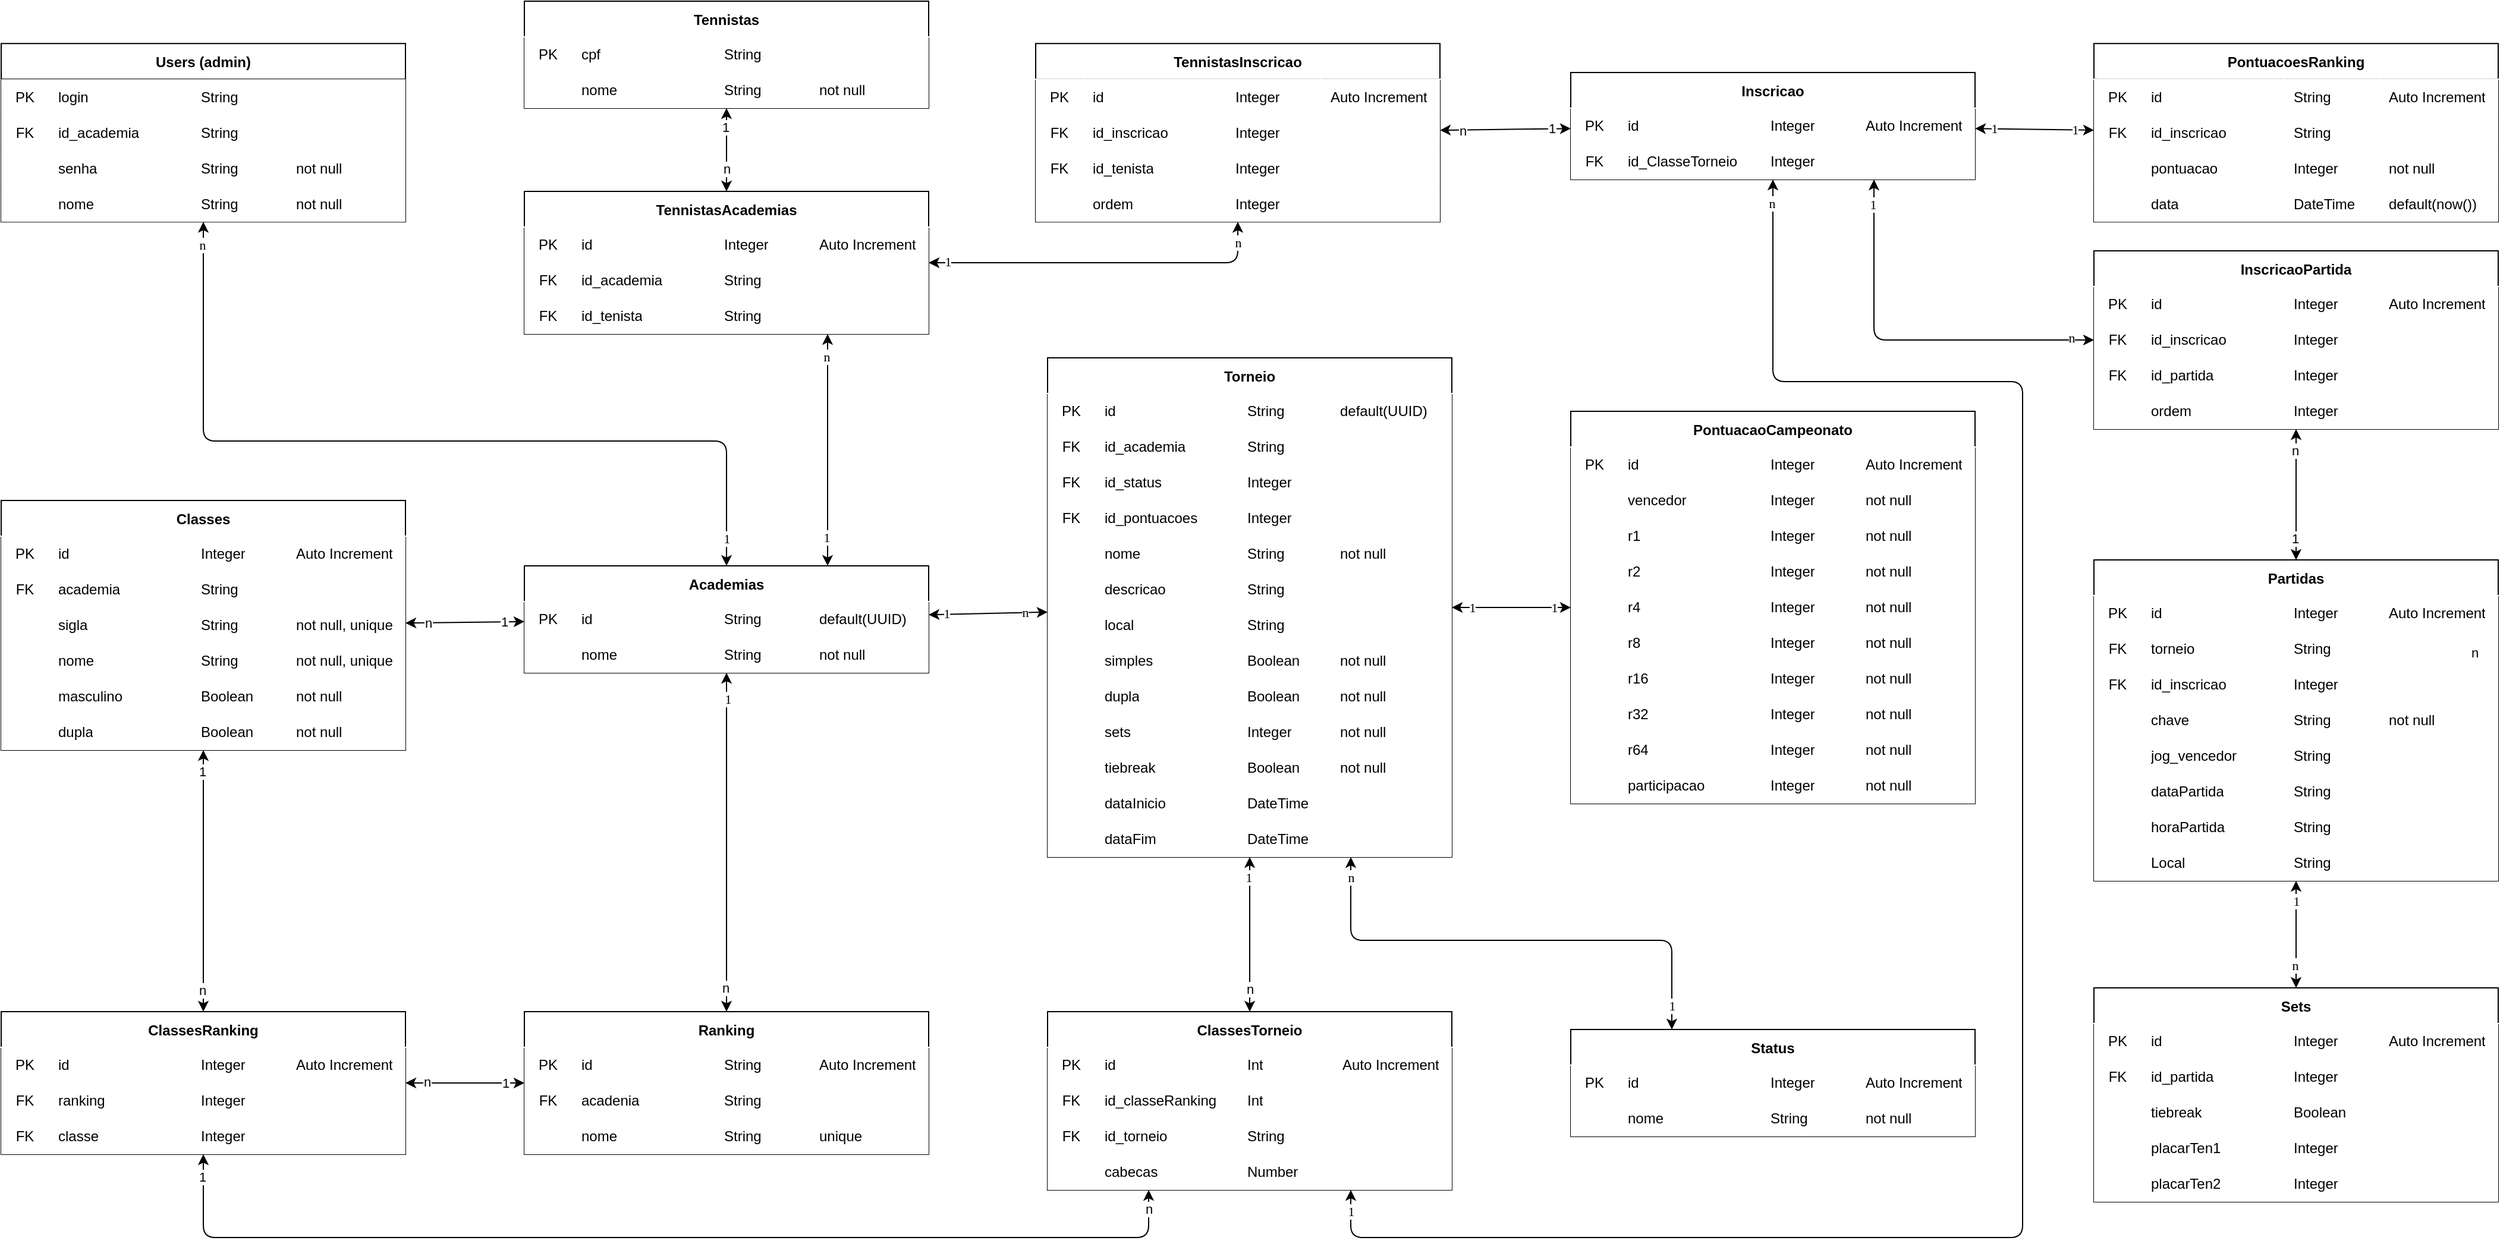 <mxfile>
    <diagram id="EggkVkAhxxoa3pAyj0KQ" name="Page-1">
        <mxGraphModel dx="2026" dy="779" grid="1" gridSize="10" guides="1" tooltips="1" connect="1" arrows="1" fold="1" page="1" pageScale="1" pageWidth="850" pageHeight="1100" background="none" math="0" shadow="0">
            <root>
                <mxCell id="0"/>
                <mxCell id="1" parent="0"/>
                <mxCell id="814" style="edgeStyle=none;html=1;startArrow=classic;startFill=1;" parent="1" source="2" target="15" edge="1">
                    <mxGeometry relative="1" as="geometry">
                        <Array as="points">
                            <mxPoint x="210" y="400"/>
                            <mxPoint x="650" y="400"/>
                        </Array>
                    </mxGeometry>
                </mxCell>
                <mxCell id="853" value="1" style="edgeLabel;html=1;align=center;verticalAlign=middle;resizable=0;points=[];fontFamily=Verdana;" parent="814" vertex="1" connectable="0">
                    <mxGeometry x="0.866" relative="1" as="geometry">
                        <mxPoint y="26" as="offset"/>
                    </mxGeometry>
                </mxCell>
                <mxCell id="854" value="n" style="edgeLabel;html=1;align=center;verticalAlign=middle;resizable=0;points=[];fontFamily=Verdana;" parent="814" vertex="1" connectable="0">
                    <mxGeometry x="-0.871" relative="1" as="geometry">
                        <mxPoint x="-1" y="-28" as="offset"/>
                    </mxGeometry>
                </mxCell>
                <mxCell id="2" value="Users (admin)" style="shape=table;startSize=30;container=1;collapsible=0;childLayout=tableLayout;fixedRows=1;rowLines=0;fontStyle=1;gradientColor=none;fillColor=default;columnLines=0;strokeColor=default;" parent="1" vertex="1">
                    <mxGeometry x="40" y="65.66" width="340" height="150" as="geometry"/>
                </mxCell>
                <mxCell id="900" style="shape=tableRow;horizontal=0;startSize=0;swimlaneHead=0;swimlaneBody=0;top=0;left=0;bottom=0;right=0;collapsible=0;dropTarget=0;fillColor=none;points=[[0,0.5],[1,0.5]];portConstraint=eastwest;" parent="2" vertex="1">
                    <mxGeometry y="30" width="340" height="30" as="geometry"/>
                </mxCell>
                <mxCell id="901" value="PK" style="shape=partialRectangle;html=1;whiteSpace=wrap;connectable=0;fillColor=default;top=0;left=0;bottom=0;right=0;overflow=hidden;strokeColor=#FFFFFF;" parent="900" vertex="1">
                    <mxGeometry width="40" height="30" as="geometry">
                        <mxRectangle width="40" height="30" as="alternateBounds"/>
                    </mxGeometry>
                </mxCell>
                <mxCell id="902" value="login" style="shape=partialRectangle;html=1;whiteSpace=wrap;connectable=0;fillColor=default;top=0;left=0;bottom=0;right=0;align=left;spacingLeft=6;overflow=hidden;strokeColor=#FFFFFF;" parent="900" vertex="1">
                    <mxGeometry x="40" width="120" height="30" as="geometry">
                        <mxRectangle width="120" height="30" as="alternateBounds"/>
                    </mxGeometry>
                </mxCell>
                <mxCell id="903" value="String" style="shape=partialRectangle;html=1;whiteSpace=wrap;connectable=0;fillColor=default;top=0;left=0;bottom=0;right=0;align=left;spacingLeft=6;overflow=hidden;strokeColor=#FFFFFF;" parent="900" vertex="1">
                    <mxGeometry x="160" width="80" height="30" as="geometry">
                        <mxRectangle width="80" height="30" as="alternateBounds"/>
                    </mxGeometry>
                </mxCell>
                <mxCell id="904" style="shape=partialRectangle;html=1;whiteSpace=wrap;connectable=0;fillColor=default;top=0;left=0;bottom=0;right=0;align=left;spacingLeft=6;overflow=hidden;strokeColor=#FFFFFF;" parent="900" vertex="1">
                    <mxGeometry x="240" width="100" height="30" as="geometry">
                        <mxRectangle width="100" height="30" as="alternateBounds"/>
                    </mxGeometry>
                </mxCell>
                <mxCell id="910" style="shape=tableRow;horizontal=0;startSize=0;swimlaneHead=0;swimlaneBody=0;top=0;left=0;bottom=0;right=0;collapsible=0;dropTarget=0;fillColor=none;points=[[0,0.5],[1,0.5]];portConstraint=eastwest;" parent="2" vertex="1">
                    <mxGeometry y="60" width="340" height="30" as="geometry"/>
                </mxCell>
                <mxCell id="911" value="FK" style="shape=partialRectangle;html=1;whiteSpace=wrap;connectable=0;fillColor=default;top=0;left=0;bottom=0;right=0;overflow=hidden;strokeColor=#FFFFFF;" parent="910" vertex="1">
                    <mxGeometry width="40" height="30" as="geometry">
                        <mxRectangle width="40" height="30" as="alternateBounds"/>
                    </mxGeometry>
                </mxCell>
                <mxCell id="912" value="id_academia" style="shape=partialRectangle;html=1;whiteSpace=wrap;connectable=0;fillColor=default;top=0;left=0;bottom=0;right=0;align=left;spacingLeft=6;overflow=hidden;strokeColor=#FFFFFF;" parent="910" vertex="1">
                    <mxGeometry x="40" width="120" height="30" as="geometry">
                        <mxRectangle width="120" height="30" as="alternateBounds"/>
                    </mxGeometry>
                </mxCell>
                <mxCell id="913" value="String" style="shape=partialRectangle;html=1;whiteSpace=wrap;connectable=0;fillColor=default;top=0;left=0;bottom=0;right=0;align=left;spacingLeft=6;overflow=hidden;strokeColor=#FFFFFF;" parent="910" vertex="1">
                    <mxGeometry x="160" width="80" height="30" as="geometry">
                        <mxRectangle width="80" height="30" as="alternateBounds"/>
                    </mxGeometry>
                </mxCell>
                <mxCell id="914" style="shape=partialRectangle;html=1;whiteSpace=wrap;connectable=0;fillColor=default;top=0;left=0;bottom=0;right=0;align=left;spacingLeft=6;overflow=hidden;strokeColor=#FFFFFF;" parent="910" vertex="1">
                    <mxGeometry x="240" width="100" height="30" as="geometry">
                        <mxRectangle width="100" height="30" as="alternateBounds"/>
                    </mxGeometry>
                </mxCell>
                <mxCell id="6" value="" style="shape=tableRow;horizontal=0;startSize=0;swimlaneHead=0;swimlaneBody=0;top=0;left=0;bottom=0;right=0;collapsible=0;dropTarget=0;fillColor=none;points=[[0,0.5],[1,0.5]];portConstraint=eastwest;" parent="2" vertex="1">
                    <mxGeometry y="90" width="340" height="30" as="geometry"/>
                </mxCell>
                <mxCell id="7" value="" style="shape=partialRectangle;html=1;whiteSpace=wrap;connectable=0;fillColor=default;top=0;left=0;bottom=0;right=0;overflow=hidden;strokeColor=#FFFFFF;" parent="6" vertex="1">
                    <mxGeometry width="40" height="30" as="geometry">
                        <mxRectangle width="40" height="30" as="alternateBounds"/>
                    </mxGeometry>
                </mxCell>
                <mxCell id="8" value="senha" style="shape=partialRectangle;html=1;whiteSpace=wrap;connectable=0;fillColor=default;top=0;left=0;bottom=0;right=0;align=left;spacingLeft=6;overflow=hidden;strokeColor=#FFFFFF;" parent="6" vertex="1">
                    <mxGeometry x="40" width="120" height="30" as="geometry">
                        <mxRectangle width="120" height="30" as="alternateBounds"/>
                    </mxGeometry>
                </mxCell>
                <mxCell id="13" value="String" style="shape=partialRectangle;html=1;whiteSpace=wrap;connectable=0;fillColor=default;top=0;left=0;bottom=0;right=0;align=left;spacingLeft=6;overflow=hidden;strokeColor=#FFFFFF;" parent="6" vertex="1">
                    <mxGeometry x="160" width="80" height="30" as="geometry">
                        <mxRectangle width="80" height="30" as="alternateBounds"/>
                    </mxGeometry>
                </mxCell>
                <mxCell id="29" value="not null" style="shape=partialRectangle;html=1;whiteSpace=wrap;connectable=0;fillColor=default;top=0;left=0;bottom=0;right=0;align=left;spacingLeft=6;overflow=hidden;strokeColor=#FFFFFF;" parent="6" vertex="1">
                    <mxGeometry x="240" width="100" height="30" as="geometry">
                        <mxRectangle width="100" height="30" as="alternateBounds"/>
                    </mxGeometry>
                </mxCell>
                <mxCell id="9" value="" style="shape=tableRow;horizontal=0;startSize=0;swimlaneHead=0;swimlaneBody=0;top=0;left=0;bottom=0;right=0;collapsible=0;dropTarget=0;fillColor=none;points=[[0,0.5],[1,0.5]];portConstraint=eastwest;" parent="2" vertex="1">
                    <mxGeometry y="120" width="340" height="30" as="geometry"/>
                </mxCell>
                <mxCell id="10" value="" style="shape=partialRectangle;html=1;whiteSpace=wrap;connectable=0;fillColor=default;top=0;left=0;bottom=0;right=0;overflow=hidden;strokeColor=#FFFFFF;" parent="9" vertex="1">
                    <mxGeometry width="40" height="30" as="geometry">
                        <mxRectangle width="40" height="30" as="alternateBounds"/>
                    </mxGeometry>
                </mxCell>
                <mxCell id="11" value="nome" style="shape=partialRectangle;html=1;whiteSpace=wrap;connectable=0;fillColor=default;top=0;left=0;bottom=0;right=0;align=left;spacingLeft=6;overflow=hidden;strokeColor=#FFFFFF;" parent="9" vertex="1">
                    <mxGeometry x="40" width="120" height="30" as="geometry">
                        <mxRectangle width="120" height="30" as="alternateBounds"/>
                    </mxGeometry>
                </mxCell>
                <mxCell id="14" value="String" style="shape=partialRectangle;html=1;whiteSpace=wrap;connectable=0;fillColor=default;top=0;left=0;bottom=0;right=0;align=left;spacingLeft=6;overflow=hidden;strokeColor=#FFFFFF;" parent="9" vertex="1">
                    <mxGeometry x="160" width="80" height="30" as="geometry">
                        <mxRectangle width="80" height="30" as="alternateBounds"/>
                    </mxGeometry>
                </mxCell>
                <mxCell id="30" value="not null" style="shape=partialRectangle;html=1;whiteSpace=wrap;connectable=0;fillColor=default;top=0;left=0;bottom=0;right=0;align=left;spacingLeft=6;overflow=hidden;strokeColor=#FFFFFF;" parent="9" vertex="1">
                    <mxGeometry x="240" width="100" height="30" as="geometry">
                        <mxRectangle width="100" height="30" as="alternateBounds"/>
                    </mxGeometry>
                </mxCell>
                <mxCell id="819" style="edgeStyle=none;html=1;startArrow=classic;startFill=1;fontStyle=0;labelBackgroundColor=#CC0000;" parent="1" source="15" target="65" edge="1">
                    <mxGeometry relative="1" as="geometry"/>
                </mxCell>
                <mxCell id="846" value="n" style="edgeLabel;html=1;align=center;verticalAlign=middle;resizable=0;points=[];" parent="819" vertex="1" connectable="0">
                    <mxGeometry x="0.858" y="-1" relative="1" as="geometry">
                        <mxPoint as="offset"/>
                    </mxGeometry>
                </mxCell>
                <mxCell id="848" value="1" style="edgeLabel;html=1;align=center;verticalAlign=middle;resizable=0;points=[];fontFamily=Verdana;" parent="819" vertex="1" connectable="0">
                    <mxGeometry x="-0.845" y="1" relative="1" as="geometry">
                        <mxPoint as="offset"/>
                    </mxGeometry>
                </mxCell>
                <mxCell id="821" style="edgeStyle=none;html=1;startArrow=classic;startFill=1;exitX=0.75;exitY=0;exitDx=0;exitDy=0;entryX=0.75;entryY=1;entryDx=0;entryDy=0;" parent="1" source="15" target="107" edge="1">
                    <mxGeometry relative="1" as="geometry"/>
                </mxCell>
                <mxCell id="852" value="1" style="edgeLabel;html=1;align=center;verticalAlign=middle;resizable=0;points=[];fontFamily=Verdana;" parent="821" vertex="1" connectable="0">
                    <mxGeometry x="-0.941" relative="1" as="geometry">
                        <mxPoint x="-1" y="-18" as="offset"/>
                    </mxGeometry>
                </mxCell>
                <mxCell id="855" value="n" style="edgeLabel;html=1;align=center;verticalAlign=middle;resizable=0;points=[];fontFamily=Verdana;" parent="821" vertex="1" connectable="0">
                    <mxGeometry x="0.939" y="-1" relative="1" as="geometry">
                        <mxPoint x="-2" y="13" as="offset"/>
                    </mxGeometry>
                </mxCell>
                <mxCell id="15" value="Academias" style="shape=table;startSize=30;container=1;collapsible=0;childLayout=tableLayout;fixedRows=1;rowLines=0;fontStyle=1;gradientColor=none;fillColor=default;columnLines=0;strokeColor=default;" parent="1" vertex="1">
                    <mxGeometry x="480" y="505" width="340" height="90" as="geometry"/>
                </mxCell>
                <mxCell id="16" value="" style="shape=tableRow;horizontal=0;startSize=0;swimlaneHead=0;swimlaneBody=0;top=0;left=0;bottom=0;right=0;collapsible=0;dropTarget=0;fillColor=none;points=[[0,0.5],[1,0.5]];portConstraint=eastwest;" parent="15" vertex="1">
                    <mxGeometry y="30" width="340" height="30" as="geometry"/>
                </mxCell>
                <mxCell id="17" value="PK" style="shape=partialRectangle;html=1;whiteSpace=wrap;connectable=0;fillColor=default;top=1;left=0;bottom=0;right=0;overflow=hidden;pointerEvents=1;strokeColor=#FFFFFF;" parent="16" vertex="1">
                    <mxGeometry width="40" height="30" as="geometry">
                        <mxRectangle width="40" height="30" as="alternateBounds"/>
                    </mxGeometry>
                </mxCell>
                <mxCell id="18" value="id" style="shape=partialRectangle;html=1;whiteSpace=wrap;connectable=0;fillColor=default;top=1;left=0;bottom=0;right=0;align=left;spacingLeft=6;overflow=hidden;strokeColor=#FFFFFF;" parent="16" vertex="1">
                    <mxGeometry x="40" width="120" height="30" as="geometry">
                        <mxRectangle width="120" height="30" as="alternateBounds"/>
                    </mxGeometry>
                </mxCell>
                <mxCell id="19" value="String" style="shape=partialRectangle;html=1;whiteSpace=wrap;connectable=0;fillColor=default;top=1;left=0;bottom=0;right=0;align=left;spacingLeft=6;overflow=hidden;strokeColor=#FFFFFF;" parent="16" vertex="1">
                    <mxGeometry x="160" width="80" height="30" as="geometry">
                        <mxRectangle width="80" height="30" as="alternateBounds"/>
                    </mxGeometry>
                </mxCell>
                <mxCell id="35" value="default(UUID)" style="shape=partialRectangle;html=1;whiteSpace=wrap;connectable=0;fillColor=default;top=1;left=0;bottom=0;right=0;align=left;spacingLeft=6;overflow=hidden;strokeColor=#FFFFFF;" parent="16" vertex="1">
                    <mxGeometry x="240" width="100" height="30" as="geometry">
                        <mxRectangle width="100" height="30" as="alternateBounds"/>
                    </mxGeometry>
                </mxCell>
                <mxCell id="20" value="" style="shape=tableRow;horizontal=0;startSize=0;swimlaneHead=0;swimlaneBody=0;top=0;left=0;bottom=0;right=0;collapsible=0;dropTarget=0;fillColor=none;points=[[0,0.5],[1,0.5]];portConstraint=eastwest;" parent="15" vertex="1">
                    <mxGeometry y="60" width="340" height="30" as="geometry"/>
                </mxCell>
                <mxCell id="21" value="" style="shape=partialRectangle;html=1;whiteSpace=wrap;connectable=0;fillColor=default;top=0;left=0;bottom=0;right=0;overflow=hidden;strokeColor=#FFFFFF;" parent="20" vertex="1">
                    <mxGeometry width="40" height="30" as="geometry">
                        <mxRectangle width="40" height="30" as="alternateBounds"/>
                    </mxGeometry>
                </mxCell>
                <mxCell id="22" value="nome" style="shape=partialRectangle;html=1;whiteSpace=wrap;connectable=0;fillColor=default;top=0;left=0;bottom=0;right=0;align=left;spacingLeft=6;overflow=hidden;strokeColor=#FFFFFF;" parent="20" vertex="1">
                    <mxGeometry x="40" width="120" height="30" as="geometry">
                        <mxRectangle width="120" height="30" as="alternateBounds"/>
                    </mxGeometry>
                </mxCell>
                <mxCell id="23" value="String" style="shape=partialRectangle;html=1;whiteSpace=wrap;connectable=0;fillColor=default;top=0;left=0;bottom=0;right=0;align=left;spacingLeft=6;overflow=hidden;strokeColor=#FFFFFF;" parent="20" vertex="1">
                    <mxGeometry x="160" width="80" height="30" as="geometry">
                        <mxRectangle width="80" height="30" as="alternateBounds"/>
                    </mxGeometry>
                </mxCell>
                <mxCell id="36" value="not null" style="shape=partialRectangle;html=1;whiteSpace=wrap;connectable=0;fillColor=default;top=0;left=0;bottom=0;right=0;align=left;spacingLeft=6;overflow=hidden;strokeColor=#FFFFFF;" parent="20" vertex="1">
                    <mxGeometry x="240" width="100" height="30" as="geometry">
                        <mxRectangle width="100" height="30" as="alternateBounds"/>
                    </mxGeometry>
                </mxCell>
                <mxCell id="818" style="edgeStyle=none;html=1;startArrow=classic;startFill=1;" parent="1" source="39" target="91" edge="1">
                    <mxGeometry relative="1" as="geometry"/>
                </mxCell>
                <mxCell id="837" value="n" style="edgeLabel;html=1;align=center;verticalAlign=middle;resizable=0;points=[];" parent="818" vertex="1" connectable="0">
                    <mxGeometry x="0.85" y="-1" relative="1" as="geometry">
                        <mxPoint y="-2" as="offset"/>
                    </mxGeometry>
                </mxCell>
                <mxCell id="838" value="1" style="edgeLabel;html=1;align=center;verticalAlign=middle;resizable=0;points=[];" parent="818" vertex="1" connectable="0">
                    <mxGeometry x="-0.846" relative="1" as="geometry">
                        <mxPoint x="-1" y="1" as="offset"/>
                    </mxGeometry>
                </mxCell>
                <mxCell id="39" value="Classes" style="shape=table;startSize=30;container=1;collapsible=0;childLayout=tableLayout;fixedRows=1;rowLines=0;fontStyle=1;gradientColor=none;fillColor=default;columnLines=0;strokeColor=default;" parent="1" vertex="1">
                    <mxGeometry x="40.0" y="450" width="340" height="210" as="geometry"/>
                </mxCell>
                <mxCell id="40" value="" style="shape=tableRow;horizontal=0;startSize=0;swimlaneHead=0;swimlaneBody=0;top=0;left=0;bottom=0;right=0;collapsible=0;dropTarget=0;fillColor=none;points=[[0,0.5],[1,0.5]];portConstraint=eastwest;" parent="39" vertex="1">
                    <mxGeometry y="30" width="340" height="30" as="geometry"/>
                </mxCell>
                <mxCell id="41" value="PK" style="shape=partialRectangle;html=1;whiteSpace=wrap;connectable=0;fillColor=default;top=1;left=0;bottom=0;right=0;overflow=hidden;pointerEvents=1;strokeColor=#FFFFFF;" parent="40" vertex="1">
                    <mxGeometry width="40" height="30" as="geometry">
                        <mxRectangle width="40" height="30" as="alternateBounds"/>
                    </mxGeometry>
                </mxCell>
                <mxCell id="42" value="id" style="shape=partialRectangle;html=1;whiteSpace=wrap;connectable=0;fillColor=default;top=1;left=0;bottom=0;right=0;align=left;spacingLeft=6;overflow=hidden;strokeColor=#FFFFFF;" parent="40" vertex="1">
                    <mxGeometry x="40" width="120" height="30" as="geometry">
                        <mxRectangle width="120" height="30" as="alternateBounds"/>
                    </mxGeometry>
                </mxCell>
                <mxCell id="43" value="Integer" style="shape=partialRectangle;html=1;whiteSpace=wrap;connectable=0;fillColor=default;top=1;left=0;bottom=0;right=0;align=left;spacingLeft=6;overflow=hidden;strokeColor=#FFFFFF;" parent="40" vertex="1">
                    <mxGeometry x="160" width="80" height="30" as="geometry">
                        <mxRectangle width="80" height="30" as="alternateBounds"/>
                    </mxGeometry>
                </mxCell>
                <mxCell id="44" value="Auto Increment" style="shape=partialRectangle;html=1;whiteSpace=wrap;connectable=0;fillColor=default;top=1;left=0;bottom=0;right=0;align=left;spacingLeft=6;overflow=hidden;strokeColor=#FFFFFF;" parent="40" vertex="1">
                    <mxGeometry x="240" width="100" height="30" as="geometry">
                        <mxRectangle width="100" height="30" as="alternateBounds"/>
                    </mxGeometry>
                </mxCell>
                <mxCell id="55" style="shape=tableRow;horizontal=0;startSize=0;swimlaneHead=0;swimlaneBody=0;top=0;left=0;bottom=0;right=0;collapsible=0;dropTarget=0;fillColor=none;points=[[0,0.5],[1,0.5]];portConstraint=eastwest;" parent="39" vertex="1">
                    <mxGeometry y="60" width="340" height="30" as="geometry"/>
                </mxCell>
                <mxCell id="56" value="FK" style="shape=partialRectangle;html=1;whiteSpace=wrap;connectable=0;fillColor=default;top=0;left=0;bottom=0;right=0;overflow=hidden;strokeColor=#FFFFFF;" parent="55" vertex="1">
                    <mxGeometry width="40" height="30" as="geometry">
                        <mxRectangle width="40" height="30" as="alternateBounds"/>
                    </mxGeometry>
                </mxCell>
                <mxCell id="57" value="academia" style="shape=partialRectangle;html=1;whiteSpace=wrap;connectable=0;fillColor=default;top=0;left=0;bottom=0;right=0;align=left;spacingLeft=6;overflow=hidden;strokeColor=#FFFFFF;" parent="55" vertex="1">
                    <mxGeometry x="40" width="120" height="30" as="geometry">
                        <mxRectangle width="120" height="30" as="alternateBounds"/>
                    </mxGeometry>
                </mxCell>
                <mxCell id="58" value="String" style="shape=partialRectangle;html=1;whiteSpace=wrap;connectable=0;fillColor=default;top=0;left=0;bottom=0;right=0;align=left;spacingLeft=6;overflow=hidden;strokeColor=#FFFFFF;" parent="55" vertex="1">
                    <mxGeometry x="160" width="80" height="30" as="geometry">
                        <mxRectangle width="80" height="30" as="alternateBounds"/>
                    </mxGeometry>
                </mxCell>
                <mxCell id="59" value="" style="shape=partialRectangle;html=1;whiteSpace=wrap;connectable=0;fillColor=default;top=0;left=0;bottom=0;right=0;align=left;spacingLeft=6;overflow=hidden;strokeColor=#FFFFFF;" parent="55" vertex="1">
                    <mxGeometry x="240" width="100" height="30" as="geometry">
                        <mxRectangle width="100" height="30" as="alternateBounds"/>
                    </mxGeometry>
                </mxCell>
                <mxCell id="915" style="shape=tableRow;horizontal=0;startSize=0;swimlaneHead=0;swimlaneBody=0;top=0;left=0;bottom=0;right=0;collapsible=0;dropTarget=0;fillColor=none;points=[[0,0.5],[1,0.5]];portConstraint=eastwest;" parent="39" vertex="1">
                    <mxGeometry y="90" width="340" height="30" as="geometry"/>
                </mxCell>
                <mxCell id="916" style="shape=partialRectangle;html=1;whiteSpace=wrap;connectable=0;fillColor=default;top=0;left=0;bottom=0;right=0;overflow=hidden;strokeColor=#FFFFFF;" parent="915" vertex="1">
                    <mxGeometry width="40" height="30" as="geometry">
                        <mxRectangle width="40" height="30" as="alternateBounds"/>
                    </mxGeometry>
                </mxCell>
                <mxCell id="917" value="sigla" style="shape=partialRectangle;html=1;whiteSpace=wrap;connectable=0;fillColor=default;top=0;left=0;bottom=0;right=0;align=left;spacingLeft=6;overflow=hidden;strokeColor=#FFFFFF;" parent="915" vertex="1">
                    <mxGeometry x="40" width="120" height="30" as="geometry">
                        <mxRectangle width="120" height="30" as="alternateBounds"/>
                    </mxGeometry>
                </mxCell>
                <mxCell id="918" value="String" style="shape=partialRectangle;html=1;whiteSpace=wrap;connectable=0;fillColor=default;top=0;left=0;bottom=0;right=0;align=left;spacingLeft=6;overflow=hidden;strokeColor=#FFFFFF;" parent="915" vertex="1">
                    <mxGeometry x="160" width="80" height="30" as="geometry">
                        <mxRectangle width="80" height="30" as="alternateBounds"/>
                    </mxGeometry>
                </mxCell>
                <mxCell id="919" value="not null, unique" style="shape=partialRectangle;html=1;whiteSpace=wrap;connectable=0;fillColor=default;top=0;left=0;bottom=0;right=0;align=left;spacingLeft=6;overflow=hidden;strokeColor=#FFFFFF;" parent="915" vertex="1">
                    <mxGeometry x="240" width="100" height="30" as="geometry">
                        <mxRectangle width="100" height="30" as="alternateBounds"/>
                    </mxGeometry>
                </mxCell>
                <mxCell id="45" value="" style="shape=tableRow;horizontal=0;startSize=0;swimlaneHead=0;swimlaneBody=0;top=0;left=0;bottom=0;right=0;collapsible=0;dropTarget=0;fillColor=none;points=[[0,0.5],[1,0.5]];portConstraint=eastwest;" parent="39" vertex="1">
                    <mxGeometry y="120" width="340" height="30" as="geometry"/>
                </mxCell>
                <mxCell id="46" value="" style="shape=partialRectangle;html=1;whiteSpace=wrap;connectable=0;fillColor=default;top=0;left=0;bottom=0;right=0;overflow=hidden;strokeColor=#FFFFFF;" parent="45" vertex="1">
                    <mxGeometry width="40" height="30" as="geometry">
                        <mxRectangle width="40" height="30" as="alternateBounds"/>
                    </mxGeometry>
                </mxCell>
                <mxCell id="47" value="nome" style="shape=partialRectangle;html=1;whiteSpace=wrap;connectable=0;fillColor=default;top=0;left=0;bottom=0;right=0;align=left;spacingLeft=6;overflow=hidden;strokeColor=#FFFFFF;" parent="45" vertex="1">
                    <mxGeometry x="40" width="120" height="30" as="geometry">
                        <mxRectangle width="120" height="30" as="alternateBounds"/>
                    </mxGeometry>
                </mxCell>
                <mxCell id="48" value="String" style="shape=partialRectangle;html=1;whiteSpace=wrap;connectable=0;fillColor=default;top=0;left=0;bottom=0;right=0;align=left;spacingLeft=6;overflow=hidden;strokeColor=#FFFFFF;" parent="45" vertex="1">
                    <mxGeometry x="160" width="80" height="30" as="geometry">
                        <mxRectangle width="80" height="30" as="alternateBounds"/>
                    </mxGeometry>
                </mxCell>
                <mxCell id="49" value="not null, unique" style="shape=partialRectangle;html=1;whiteSpace=wrap;connectable=0;fillColor=default;top=0;left=0;bottom=0;right=0;align=left;spacingLeft=6;overflow=hidden;strokeColor=#FFFFFF;" parent="45" vertex="1">
                    <mxGeometry x="240" width="100" height="30" as="geometry">
                        <mxRectangle width="100" height="30" as="alternateBounds"/>
                    </mxGeometry>
                </mxCell>
                <mxCell id="60" style="shape=tableRow;horizontal=0;startSize=0;swimlaneHead=0;swimlaneBody=0;top=0;left=0;bottom=0;right=0;collapsible=0;dropTarget=0;fillColor=none;points=[[0,0.5],[1,0.5]];portConstraint=eastwest;" parent="39" vertex="1">
                    <mxGeometry y="150" width="340" height="30" as="geometry"/>
                </mxCell>
                <mxCell id="61" value="" style="shape=partialRectangle;html=1;whiteSpace=wrap;connectable=0;fillColor=default;top=0;left=0;bottom=0;right=0;overflow=hidden;strokeColor=#FFFFFF;" parent="60" vertex="1">
                    <mxGeometry width="40" height="30" as="geometry">
                        <mxRectangle width="40" height="30" as="alternateBounds"/>
                    </mxGeometry>
                </mxCell>
                <mxCell id="62" value="masculino" style="shape=partialRectangle;html=1;whiteSpace=wrap;connectable=0;fillColor=default;top=0;left=0;bottom=0;right=0;align=left;spacingLeft=6;overflow=hidden;strokeColor=#FFFFFF;" parent="60" vertex="1">
                    <mxGeometry x="40" width="120" height="30" as="geometry">
                        <mxRectangle width="120" height="30" as="alternateBounds"/>
                    </mxGeometry>
                </mxCell>
                <mxCell id="63" value="Boolean" style="shape=partialRectangle;html=1;whiteSpace=wrap;connectable=0;fillColor=default;top=0;left=0;bottom=0;right=0;align=left;spacingLeft=6;overflow=hidden;strokeColor=#FFFFFF;" parent="60" vertex="1">
                    <mxGeometry x="160" width="80" height="30" as="geometry">
                        <mxRectangle width="80" height="30" as="alternateBounds"/>
                    </mxGeometry>
                </mxCell>
                <mxCell id="64" value="not null" style="shape=partialRectangle;html=1;whiteSpace=wrap;connectable=0;fillColor=default;top=0;left=0;bottom=0;right=0;align=left;spacingLeft=6;overflow=hidden;strokeColor=#FFFFFF;" parent="60" vertex="1">
                    <mxGeometry x="240" width="100" height="30" as="geometry">
                        <mxRectangle width="100" height="30" as="alternateBounds"/>
                    </mxGeometry>
                </mxCell>
                <mxCell id="50" value="" style="shape=tableRow;horizontal=0;startSize=0;swimlaneHead=0;swimlaneBody=0;top=0;left=0;bottom=0;right=0;collapsible=0;dropTarget=0;fillColor=none;points=[[0,0.5],[1,0.5]];portConstraint=eastwest;" parent="39" vertex="1">
                    <mxGeometry y="180" width="340" height="30" as="geometry"/>
                </mxCell>
                <mxCell id="51" value="" style="shape=partialRectangle;html=1;whiteSpace=wrap;connectable=0;fillColor=default;top=0;left=0;bottom=0;right=0;overflow=hidden;strokeColor=#FFFFFF;" parent="50" vertex="1">
                    <mxGeometry width="40" height="30" as="geometry">
                        <mxRectangle width="40" height="30" as="alternateBounds"/>
                    </mxGeometry>
                </mxCell>
                <mxCell id="52" value="dupla" style="shape=partialRectangle;html=1;whiteSpace=wrap;connectable=0;fillColor=default;top=0;left=0;bottom=0;right=0;align=left;spacingLeft=6;overflow=hidden;strokeColor=#FFFFFF;" parent="50" vertex="1">
                    <mxGeometry x="40" width="120" height="30" as="geometry">
                        <mxRectangle width="120" height="30" as="alternateBounds"/>
                    </mxGeometry>
                </mxCell>
                <mxCell id="53" value="Boolean" style="shape=partialRectangle;html=1;whiteSpace=wrap;connectable=0;fillColor=default;top=0;left=0;bottom=0;right=0;align=left;spacingLeft=6;overflow=hidden;strokeColor=#FFFFFF;" parent="50" vertex="1">
                    <mxGeometry x="160" width="80" height="30" as="geometry">
                        <mxRectangle width="80" height="30" as="alternateBounds"/>
                    </mxGeometry>
                </mxCell>
                <mxCell id="54" value="not null" style="shape=partialRectangle;html=1;whiteSpace=wrap;connectable=0;fillColor=default;top=0;left=0;bottom=0;right=0;align=left;spacingLeft=6;overflow=hidden;strokeColor=#FFFFFF;" parent="50" vertex="1">
                    <mxGeometry x="240" width="100" height="30" as="geometry">
                        <mxRectangle width="100" height="30" as="alternateBounds"/>
                    </mxGeometry>
                </mxCell>
                <mxCell id="65" value="Ranking" style="shape=table;startSize=30;container=1;collapsible=0;childLayout=tableLayout;fixedRows=1;rowLines=0;fontStyle=1;gradientColor=none;fillColor=default;columnLines=0;strokeColor=default;" parent="1" vertex="1">
                    <mxGeometry x="480.0" y="880" width="340" height="120" as="geometry"/>
                </mxCell>
                <mxCell id="66" value="" style="shape=tableRow;horizontal=0;startSize=0;swimlaneHead=0;swimlaneBody=0;top=0;left=0;bottom=0;right=0;collapsible=0;dropTarget=0;fillColor=none;points=[[0,0.5],[1,0.5]];portConstraint=eastwest;" parent="65" vertex="1">
                    <mxGeometry y="30" width="340" height="30" as="geometry"/>
                </mxCell>
                <mxCell id="67" value="PK" style="shape=partialRectangle;html=1;whiteSpace=wrap;connectable=0;fillColor=default;top=1;left=0;bottom=0;right=0;overflow=hidden;pointerEvents=1;strokeColor=#FFFFFF;" parent="66" vertex="1">
                    <mxGeometry width="40" height="30" as="geometry">
                        <mxRectangle width="40" height="30" as="alternateBounds"/>
                    </mxGeometry>
                </mxCell>
                <mxCell id="68" value="id" style="shape=partialRectangle;html=1;whiteSpace=wrap;connectable=0;fillColor=default;top=1;left=0;bottom=0;right=0;align=left;spacingLeft=6;overflow=hidden;strokeColor=#FFFFFF;" parent="66" vertex="1">
                    <mxGeometry x="40" width="120" height="30" as="geometry">
                        <mxRectangle width="120" height="30" as="alternateBounds"/>
                    </mxGeometry>
                </mxCell>
                <mxCell id="69" value="String" style="shape=partialRectangle;html=1;whiteSpace=wrap;connectable=0;fillColor=default;top=1;left=0;bottom=0;right=0;align=left;spacingLeft=6;overflow=hidden;strokeColor=#FFFFFF;" parent="66" vertex="1">
                    <mxGeometry x="160" width="80" height="30" as="geometry">
                        <mxRectangle width="80" height="30" as="alternateBounds"/>
                    </mxGeometry>
                </mxCell>
                <mxCell id="70" value="Auto Increment" style="shape=partialRectangle;html=1;whiteSpace=wrap;connectable=0;fillColor=default;top=1;left=0;bottom=0;right=0;align=left;spacingLeft=6;overflow=hidden;strokeColor=#FFFFFF;" parent="66" vertex="1">
                    <mxGeometry x="240" width="100" height="30" as="geometry">
                        <mxRectangle width="100" height="30" as="alternateBounds"/>
                    </mxGeometry>
                </mxCell>
                <mxCell id="552" style="shape=tableRow;horizontal=0;startSize=0;swimlaneHead=0;swimlaneBody=0;top=0;left=0;bottom=0;right=0;collapsible=0;dropTarget=0;fillColor=none;points=[[0,0.5],[1,0.5]];portConstraint=eastwest;" parent="65" vertex="1">
                    <mxGeometry y="60" width="340" height="30" as="geometry"/>
                </mxCell>
                <mxCell id="553" value="FK" style="shape=partialRectangle;html=1;whiteSpace=wrap;connectable=0;fillColor=default;top=0;left=0;bottom=0;right=0;overflow=hidden;strokeColor=#FFFFFF;" parent="552" vertex="1">
                    <mxGeometry width="40" height="30" as="geometry">
                        <mxRectangle width="40" height="30" as="alternateBounds"/>
                    </mxGeometry>
                </mxCell>
                <mxCell id="554" value="acadenia" style="shape=partialRectangle;html=1;whiteSpace=wrap;connectable=0;fillColor=default;top=0;left=0;bottom=0;right=0;align=left;spacingLeft=6;overflow=hidden;strokeColor=#FFFFFF;" parent="552" vertex="1">
                    <mxGeometry x="40" width="120" height="30" as="geometry">
                        <mxRectangle width="120" height="30" as="alternateBounds"/>
                    </mxGeometry>
                </mxCell>
                <mxCell id="555" value="String" style="shape=partialRectangle;html=1;whiteSpace=wrap;connectable=0;fillColor=default;top=0;left=0;bottom=0;right=0;align=left;spacingLeft=6;overflow=hidden;strokeColor=#FFFFFF;" parent="552" vertex="1">
                    <mxGeometry x="160" width="80" height="30" as="geometry">
                        <mxRectangle width="80" height="30" as="alternateBounds"/>
                    </mxGeometry>
                </mxCell>
                <mxCell id="556" style="shape=partialRectangle;html=1;whiteSpace=wrap;connectable=0;fillColor=default;top=0;left=0;bottom=0;right=0;align=left;spacingLeft=6;overflow=hidden;strokeColor=#FFFFFF;" parent="552" vertex="1">
                    <mxGeometry x="240" width="100" height="30" as="geometry">
                        <mxRectangle width="100" height="30" as="alternateBounds"/>
                    </mxGeometry>
                </mxCell>
                <mxCell id="71" value="" style="shape=tableRow;horizontal=0;startSize=0;swimlaneHead=0;swimlaneBody=0;top=0;left=0;bottom=0;right=0;collapsible=0;dropTarget=0;fillColor=none;points=[[0,0.5],[1,0.5]];portConstraint=eastwest;" parent="65" vertex="1">
                    <mxGeometry y="90" width="340" height="30" as="geometry"/>
                </mxCell>
                <mxCell id="72" value="" style="shape=partialRectangle;html=1;whiteSpace=wrap;connectable=0;fillColor=default;top=0;left=0;bottom=0;right=0;overflow=hidden;strokeColor=#FFFFFF;" parent="71" vertex="1">
                    <mxGeometry width="40" height="30" as="geometry">
                        <mxRectangle width="40" height="30" as="alternateBounds"/>
                    </mxGeometry>
                </mxCell>
                <mxCell id="73" value="nome" style="shape=partialRectangle;html=1;whiteSpace=wrap;connectable=0;fillColor=default;top=0;left=0;bottom=0;right=0;align=left;spacingLeft=6;overflow=hidden;strokeColor=#FFFFFF;" parent="71" vertex="1">
                    <mxGeometry x="40" width="120" height="30" as="geometry">
                        <mxRectangle width="120" height="30" as="alternateBounds"/>
                    </mxGeometry>
                </mxCell>
                <mxCell id="74" value="String" style="shape=partialRectangle;html=1;whiteSpace=wrap;connectable=0;fillColor=default;top=0;left=0;bottom=0;right=0;align=left;spacingLeft=6;overflow=hidden;strokeColor=#FFFFFF;" parent="71" vertex="1">
                    <mxGeometry x="160" width="80" height="30" as="geometry">
                        <mxRectangle width="80" height="30" as="alternateBounds"/>
                    </mxGeometry>
                </mxCell>
                <mxCell id="75" value="unique" style="shape=partialRectangle;html=1;whiteSpace=wrap;connectable=0;fillColor=default;top=0;left=0;bottom=0;right=0;align=left;spacingLeft=6;overflow=hidden;strokeColor=#FFFFFF;" parent="71" vertex="1">
                    <mxGeometry x="240" width="100" height="30" as="geometry">
                        <mxRectangle width="100" height="30" as="alternateBounds"/>
                    </mxGeometry>
                </mxCell>
                <mxCell id="820" style="edgeStyle=none;html=1;startArrow=classic;startFill=1;" parent="1" source="91" target="65" edge="1">
                    <mxGeometry relative="1" as="geometry"/>
                </mxCell>
                <mxCell id="839" value="1" style="edgeLabel;html=1;align=center;verticalAlign=middle;resizable=0;points=[];" parent="820" vertex="1" connectable="0">
                    <mxGeometry x="0.668" relative="1" as="geometry">
                        <mxPoint as="offset"/>
                    </mxGeometry>
                </mxCell>
                <mxCell id="840" value="n" style="edgeLabel;html=1;align=center;verticalAlign=middle;resizable=0;points=[];" parent="820" vertex="1" connectable="0">
                    <mxGeometry x="-0.644" y="1" relative="1" as="geometry">
                        <mxPoint as="offset"/>
                    </mxGeometry>
                </mxCell>
                <mxCell id="91" value="ClassesRanking" style="shape=table;startSize=30;container=1;collapsible=0;childLayout=tableLayout;fixedRows=1;rowLines=0;fontStyle=1;gradientColor=none;fillColor=default;columnLines=0;strokeColor=default;" parent="1" vertex="1">
                    <mxGeometry x="40.0" y="880" width="340" height="120" as="geometry"/>
                </mxCell>
                <mxCell id="92" value="" style="shape=tableRow;horizontal=0;startSize=0;swimlaneHead=0;swimlaneBody=0;top=0;left=0;bottom=0;right=0;collapsible=0;dropTarget=0;fillColor=none;points=[[0,0.5],[1,0.5]];portConstraint=eastwest;" parent="91" vertex="1">
                    <mxGeometry y="30" width="340" height="30" as="geometry"/>
                </mxCell>
                <mxCell id="93" value="PK" style="shape=partialRectangle;html=1;whiteSpace=wrap;connectable=0;fillColor=default;top=1;left=0;bottom=0;right=0;overflow=hidden;pointerEvents=1;strokeColor=#FFFFFF;" parent="92" vertex="1">
                    <mxGeometry width="40" height="30" as="geometry">
                        <mxRectangle width="40" height="30" as="alternateBounds"/>
                    </mxGeometry>
                </mxCell>
                <mxCell id="94" value="id" style="shape=partialRectangle;html=1;whiteSpace=wrap;connectable=0;fillColor=default;top=1;left=0;bottom=0;right=0;align=left;spacingLeft=6;overflow=hidden;strokeColor=#FFFFFF;" parent="92" vertex="1">
                    <mxGeometry x="40" width="120" height="30" as="geometry">
                        <mxRectangle width="120" height="30" as="alternateBounds"/>
                    </mxGeometry>
                </mxCell>
                <mxCell id="95" value="Integer" style="shape=partialRectangle;html=1;whiteSpace=wrap;connectable=0;fillColor=default;top=1;left=0;bottom=0;right=0;align=left;spacingLeft=6;overflow=hidden;strokeColor=#FFFFFF;" parent="92" vertex="1">
                    <mxGeometry x="160" width="80" height="30" as="geometry">
                        <mxRectangle width="80" height="30" as="alternateBounds"/>
                    </mxGeometry>
                </mxCell>
                <mxCell id="96" value="Auto Increment" style="shape=partialRectangle;html=1;whiteSpace=wrap;connectable=0;fillColor=default;top=1;left=0;bottom=0;right=0;align=left;spacingLeft=6;overflow=hidden;strokeColor=#FFFFFF;" parent="92" vertex="1">
                    <mxGeometry x="240" width="100" height="30" as="geometry">
                        <mxRectangle width="100" height="30" as="alternateBounds"/>
                    </mxGeometry>
                </mxCell>
                <mxCell id="97" value="" style="shape=tableRow;horizontal=0;startSize=0;swimlaneHead=0;swimlaneBody=0;top=0;left=0;bottom=0;right=0;collapsible=0;dropTarget=0;fillColor=none;points=[[0,0.5],[1,0.5]];portConstraint=eastwest;" parent="91" vertex="1">
                    <mxGeometry y="60" width="340" height="30" as="geometry"/>
                </mxCell>
                <mxCell id="98" value="FK" style="shape=partialRectangle;html=1;whiteSpace=wrap;connectable=0;fillColor=default;top=0;left=0;bottom=0;right=0;overflow=hidden;strokeColor=#FFFFFF;" parent="97" vertex="1">
                    <mxGeometry width="40" height="30" as="geometry">
                        <mxRectangle width="40" height="30" as="alternateBounds"/>
                    </mxGeometry>
                </mxCell>
                <mxCell id="99" value="ranking" style="shape=partialRectangle;html=1;whiteSpace=wrap;connectable=0;fillColor=default;top=0;left=0;bottom=0;right=0;align=left;spacingLeft=6;overflow=hidden;strokeColor=#FFFFFF;" parent="97" vertex="1">
                    <mxGeometry x="40" width="120" height="30" as="geometry">
                        <mxRectangle width="120" height="30" as="alternateBounds"/>
                    </mxGeometry>
                </mxCell>
                <mxCell id="100" value="Integer" style="shape=partialRectangle;html=1;whiteSpace=wrap;connectable=0;fillColor=default;top=0;left=0;bottom=0;right=0;align=left;spacingLeft=6;overflow=hidden;strokeColor=#FFFFFF;" parent="97" vertex="1">
                    <mxGeometry x="160" width="80" height="30" as="geometry">
                        <mxRectangle width="80" height="30" as="alternateBounds"/>
                    </mxGeometry>
                </mxCell>
                <mxCell id="101" value="" style="shape=partialRectangle;html=1;whiteSpace=wrap;connectable=0;fillColor=default;top=0;left=0;bottom=0;right=0;align=left;spacingLeft=6;overflow=hidden;strokeColor=#FFFFFF;" parent="97" vertex="1">
                    <mxGeometry x="240" width="100" height="30" as="geometry">
                        <mxRectangle width="100" height="30" as="alternateBounds"/>
                    </mxGeometry>
                </mxCell>
                <mxCell id="102" style="shape=tableRow;horizontal=0;startSize=0;swimlaneHead=0;swimlaneBody=0;top=0;left=0;bottom=0;right=0;collapsible=0;dropTarget=0;fillColor=none;points=[[0,0.5],[1,0.5]];portConstraint=eastwest;" parent="91" vertex="1">
                    <mxGeometry y="90" width="340" height="30" as="geometry"/>
                </mxCell>
                <mxCell id="103" value="FK" style="shape=partialRectangle;html=1;whiteSpace=wrap;connectable=0;fillColor=default;top=0;left=0;bottom=0;right=0;overflow=hidden;strokeColor=#FFFFFF;" parent="102" vertex="1">
                    <mxGeometry width="40" height="30" as="geometry">
                        <mxRectangle width="40" height="30" as="alternateBounds"/>
                    </mxGeometry>
                </mxCell>
                <mxCell id="104" value="classe" style="shape=partialRectangle;html=1;whiteSpace=wrap;connectable=0;fillColor=default;top=0;left=0;bottom=0;right=0;align=left;spacingLeft=6;overflow=hidden;strokeColor=#FFFFFF;" parent="102" vertex="1">
                    <mxGeometry x="40" width="120" height="30" as="geometry">
                        <mxRectangle width="120" height="30" as="alternateBounds"/>
                    </mxGeometry>
                </mxCell>
                <mxCell id="105" value="Integer" style="shape=partialRectangle;html=1;whiteSpace=wrap;connectable=0;fillColor=default;top=0;left=0;bottom=0;right=0;align=left;spacingLeft=6;overflow=hidden;strokeColor=#FFFFFF;" parent="102" vertex="1">
                    <mxGeometry x="160" width="80" height="30" as="geometry">
                        <mxRectangle width="80" height="30" as="alternateBounds"/>
                    </mxGeometry>
                </mxCell>
                <mxCell id="106" style="shape=partialRectangle;html=1;whiteSpace=wrap;connectable=0;fillColor=default;top=0;left=0;bottom=0;right=0;align=left;spacingLeft=6;overflow=hidden;strokeColor=#FFFFFF;" parent="102" vertex="1">
                    <mxGeometry x="240" width="100" height="30" as="geometry">
                        <mxRectangle width="100" height="30" as="alternateBounds"/>
                    </mxGeometry>
                </mxCell>
                <mxCell id="824" style="edgeStyle=none;html=1;startArrow=classic;startFill=1;" parent="1" source="107" target="980" edge="1">
                    <mxGeometry relative="1" as="geometry">
                        <Array as="points">
                            <mxPoint x="1080" y="250"/>
                        </Array>
                    </mxGeometry>
                </mxCell>
                <mxCell id="856" value="n" style="edgeLabel;html=1;align=center;verticalAlign=middle;resizable=0;points=[];fontFamily=Verdana;" parent="824" vertex="1" connectable="0">
                    <mxGeometry x="0.631" y="-1" relative="1" as="geometry">
                        <mxPoint x="20" y="-18" as="offset"/>
                    </mxGeometry>
                </mxCell>
                <mxCell id="857" value="1" style="edgeLabel;html=1;align=center;verticalAlign=middle;resizable=0;points=[];fontFamily=Verdana;" parent="824" vertex="1" connectable="0">
                    <mxGeometry x="-0.557" relative="1" as="geometry">
                        <mxPoint x="-49" y="-1" as="offset"/>
                    </mxGeometry>
                </mxCell>
                <mxCell id="107" value="TennistasAcademias" style="shape=table;startSize=30;container=1;collapsible=0;childLayout=tableLayout;fixedRows=1;rowLines=0;fontStyle=1;gradientColor=none;fillColor=default;columnLines=0;strokeColor=default;" parent="1" vertex="1">
                    <mxGeometry x="480.0" y="190" width="340" height="120" as="geometry"/>
                </mxCell>
                <mxCell id="108" value="" style="shape=tableRow;horizontal=0;startSize=0;swimlaneHead=0;swimlaneBody=0;top=0;left=0;bottom=0;right=0;collapsible=0;dropTarget=0;fillColor=none;points=[[0,0.5],[1,0.5]];portConstraint=eastwest;" parent="107" vertex="1">
                    <mxGeometry y="30" width="340" height="30" as="geometry"/>
                </mxCell>
                <mxCell id="109" value="PK" style="shape=partialRectangle;html=1;whiteSpace=wrap;connectable=0;fillColor=default;top=1;left=0;bottom=0;right=0;overflow=hidden;pointerEvents=1;strokeColor=#FFFFFF;" parent="108" vertex="1">
                    <mxGeometry width="40" height="30" as="geometry">
                        <mxRectangle width="40" height="30" as="alternateBounds"/>
                    </mxGeometry>
                </mxCell>
                <mxCell id="110" value="id" style="shape=partialRectangle;html=1;whiteSpace=wrap;connectable=0;fillColor=default;top=1;left=0;bottom=0;right=0;align=left;spacingLeft=6;overflow=hidden;strokeColor=#FFFFFF;" parent="108" vertex="1">
                    <mxGeometry x="40" width="120" height="30" as="geometry">
                        <mxRectangle width="120" height="30" as="alternateBounds"/>
                    </mxGeometry>
                </mxCell>
                <mxCell id="111" value="Integer" style="shape=partialRectangle;html=1;whiteSpace=wrap;connectable=0;fillColor=default;top=1;left=0;bottom=0;right=0;align=left;spacingLeft=6;overflow=hidden;strokeColor=#FFFFFF;" parent="108" vertex="1">
                    <mxGeometry x="160" width="80" height="30" as="geometry">
                        <mxRectangle width="80" height="30" as="alternateBounds"/>
                    </mxGeometry>
                </mxCell>
                <mxCell id="112" value="Auto Increment" style="shape=partialRectangle;html=1;whiteSpace=wrap;connectable=0;fillColor=default;top=1;left=0;bottom=0;right=0;align=left;spacingLeft=6;overflow=hidden;strokeColor=#FFFFFF;" parent="108" vertex="1">
                    <mxGeometry x="240" width="100" height="30" as="geometry">
                        <mxRectangle width="100" height="30" as="alternateBounds"/>
                    </mxGeometry>
                </mxCell>
                <mxCell id="123" style="shape=tableRow;horizontal=0;startSize=0;swimlaneHead=0;swimlaneBody=0;top=0;left=0;bottom=0;right=0;collapsible=0;dropTarget=0;fillColor=none;points=[[0,0.5],[1,0.5]];portConstraint=eastwest;" parent="107" vertex="1">
                    <mxGeometry y="60" width="340" height="30" as="geometry"/>
                </mxCell>
                <mxCell id="124" value="FK" style="shape=partialRectangle;html=1;whiteSpace=wrap;connectable=0;fillColor=default;top=0;left=0;bottom=0;right=0;overflow=hidden;strokeColor=#FFFFFF;" parent="123" vertex="1">
                    <mxGeometry width="40" height="30" as="geometry">
                        <mxRectangle width="40" height="30" as="alternateBounds"/>
                    </mxGeometry>
                </mxCell>
                <mxCell id="125" value="id_academia" style="shape=partialRectangle;html=1;whiteSpace=wrap;connectable=0;fillColor=default;top=0;left=0;bottom=0;right=0;align=left;spacingLeft=6;overflow=hidden;strokeColor=#FFFFFF;" parent="123" vertex="1">
                    <mxGeometry x="40" width="120" height="30" as="geometry">
                        <mxRectangle width="120" height="30" as="alternateBounds"/>
                    </mxGeometry>
                </mxCell>
                <mxCell id="126" value="String" style="shape=partialRectangle;html=1;whiteSpace=wrap;connectable=0;fillColor=default;top=0;left=0;bottom=0;right=0;align=left;spacingLeft=6;overflow=hidden;strokeColor=#FFFFFF;" parent="123" vertex="1">
                    <mxGeometry x="160" width="80" height="30" as="geometry">
                        <mxRectangle width="80" height="30" as="alternateBounds"/>
                    </mxGeometry>
                </mxCell>
                <mxCell id="127" value="" style="shape=partialRectangle;html=1;whiteSpace=wrap;connectable=0;fillColor=default;top=0;left=0;bottom=0;right=0;align=left;spacingLeft=6;overflow=hidden;strokeColor=#FFFFFF;" parent="123" vertex="1">
                    <mxGeometry x="240" width="100" height="30" as="geometry">
                        <mxRectangle width="100" height="30" as="alternateBounds"/>
                    </mxGeometry>
                </mxCell>
                <mxCell id="113" value="" style="shape=tableRow;horizontal=0;startSize=0;swimlaneHead=0;swimlaneBody=0;top=0;left=0;bottom=0;right=0;collapsible=0;dropTarget=0;fillColor=none;points=[[0,0.5],[1,0.5]];portConstraint=eastwest;" parent="107" vertex="1">
                    <mxGeometry y="90" width="340" height="30" as="geometry"/>
                </mxCell>
                <mxCell id="114" value="FK" style="shape=partialRectangle;html=1;whiteSpace=wrap;connectable=0;fillColor=default;top=0;left=0;bottom=0;right=0;overflow=hidden;strokeColor=#FFFFFF;" parent="113" vertex="1">
                    <mxGeometry width="40" height="30" as="geometry">
                        <mxRectangle width="40" height="30" as="alternateBounds"/>
                    </mxGeometry>
                </mxCell>
                <mxCell id="115" value="id_tenista" style="shape=partialRectangle;html=1;whiteSpace=wrap;connectable=0;fillColor=default;top=0;left=0;bottom=0;right=0;align=left;spacingLeft=6;overflow=hidden;strokeColor=#FFFFFF;" parent="113" vertex="1">
                    <mxGeometry x="40" width="120" height="30" as="geometry">
                        <mxRectangle width="120" height="30" as="alternateBounds"/>
                    </mxGeometry>
                </mxCell>
                <mxCell id="116" value="String" style="shape=partialRectangle;html=1;whiteSpace=wrap;connectable=0;fillColor=default;top=0;left=0;bottom=0;right=0;align=left;spacingLeft=6;overflow=hidden;strokeColor=#FFFFFF;" parent="113" vertex="1">
                    <mxGeometry x="160" width="80" height="30" as="geometry">
                        <mxRectangle width="80" height="30" as="alternateBounds"/>
                    </mxGeometry>
                </mxCell>
                <mxCell id="117" value="" style="shape=partialRectangle;html=1;whiteSpace=wrap;connectable=0;fillColor=default;top=0;left=0;bottom=0;right=0;align=left;spacingLeft=6;overflow=hidden;strokeColor=#FFFFFF;" parent="113" vertex="1">
                    <mxGeometry x="240" width="100" height="30" as="geometry">
                        <mxRectangle width="100" height="30" as="alternateBounds"/>
                    </mxGeometry>
                </mxCell>
                <mxCell id="823" style="edgeStyle=none;html=1;startArrow=classic;startFill=1;" parent="1" source="128" target="788" edge="1">
                    <mxGeometry relative="1" as="geometry"/>
                </mxCell>
                <mxCell id="842" value="n" style="edgeLabel;html=1;align=center;verticalAlign=middle;resizable=0;points=[];" parent="823" vertex="1" connectable="0">
                    <mxGeometry x="0.699" y="1" relative="1" as="geometry">
                        <mxPoint x="-1" as="offset"/>
                    </mxGeometry>
                </mxCell>
                <mxCell id="849" value="1" style="edgeLabel;html=1;align=center;verticalAlign=middle;resizable=0;points=[];fontFamily=Verdana;" parent="823" vertex="1" connectable="0">
                    <mxGeometry x="-0.781" y="-1" relative="1" as="geometry">
                        <mxPoint y="3" as="offset"/>
                    </mxGeometry>
                </mxCell>
                <mxCell id="829" style="edgeStyle=none;html=1;startArrow=classic;startFill=1;" parent="1" source="128" target="473" edge="1">
                    <mxGeometry relative="1" as="geometry"/>
                </mxCell>
                <mxCell id="862" value="1" style="edgeLabel;html=1;align=center;verticalAlign=middle;resizable=0;points=[];fontFamily=Verdana;" parent="829" vertex="1" connectable="0">
                    <mxGeometry x="0.723" relative="1" as="geometry">
                        <mxPoint as="offset"/>
                    </mxGeometry>
                </mxCell>
                <mxCell id="863" value="1" style="edgeLabel;html=1;align=center;verticalAlign=middle;resizable=0;points=[];fontFamily=Verdana;" parent="829" vertex="1" connectable="0">
                    <mxGeometry x="-0.663" relative="1" as="geometry">
                        <mxPoint as="offset"/>
                    </mxGeometry>
                </mxCell>
                <mxCell id="128" value="Torneio" style="shape=table;startSize=30;container=1;collapsible=0;childLayout=tableLayout;fixedRows=1;rowLines=0;fontStyle=1;gradientColor=none;fillColor=default;columnLines=0;strokeColor=default;" parent="1" vertex="1">
                    <mxGeometry x="920" y="330.0" width="340" height="420" as="geometry"/>
                </mxCell>
                <mxCell id="129" value="" style="shape=tableRow;horizontal=0;startSize=0;swimlaneHead=0;swimlaneBody=0;top=0;left=0;bottom=0;right=0;collapsible=0;dropTarget=0;fillColor=none;points=[[0,0.5],[1,0.5]];portConstraint=eastwest;" parent="128" vertex="1">
                    <mxGeometry y="30" width="340" height="30" as="geometry"/>
                </mxCell>
                <mxCell id="130" value="PK" style="shape=partialRectangle;html=1;whiteSpace=wrap;connectable=0;fillColor=default;top=1;left=0;bottom=0;right=0;overflow=hidden;pointerEvents=1;strokeColor=#FFFFFF;" parent="129" vertex="1">
                    <mxGeometry width="40" height="30" as="geometry">
                        <mxRectangle width="40" height="30" as="alternateBounds"/>
                    </mxGeometry>
                </mxCell>
                <mxCell id="131" value="id" style="shape=partialRectangle;html=1;whiteSpace=wrap;connectable=0;fillColor=default;top=1;left=0;bottom=0;right=0;align=left;spacingLeft=6;overflow=hidden;strokeColor=#FFFFFF;" parent="129" vertex="1">
                    <mxGeometry x="40" width="120" height="30" as="geometry">
                        <mxRectangle width="120" height="30" as="alternateBounds"/>
                    </mxGeometry>
                </mxCell>
                <mxCell id="132" value="String" style="shape=partialRectangle;html=1;whiteSpace=wrap;connectable=0;fillColor=default;top=1;left=0;bottom=0;right=0;align=left;spacingLeft=6;overflow=hidden;strokeColor=#FFFFFF;" parent="129" vertex="1">
                    <mxGeometry x="160" width="78" height="30" as="geometry">
                        <mxRectangle width="78" height="30" as="alternateBounds"/>
                    </mxGeometry>
                </mxCell>
                <mxCell id="133" value="default(UUID)" style="shape=partialRectangle;html=1;whiteSpace=wrap;connectable=0;fillColor=default;top=1;left=0;bottom=0;right=0;align=left;spacingLeft=6;overflow=hidden;strokeColor=#FFFFFF;" parent="129" vertex="1">
                    <mxGeometry x="238" width="102" height="30" as="geometry">
                        <mxRectangle width="102" height="30" as="alternateBounds"/>
                    </mxGeometry>
                </mxCell>
                <mxCell id="139" style="shape=tableRow;horizontal=0;startSize=0;swimlaneHead=0;swimlaneBody=0;top=0;left=0;bottom=0;right=0;collapsible=0;dropTarget=0;fillColor=none;points=[[0,0.5],[1,0.5]];portConstraint=eastwest;" parent="128" vertex="1">
                    <mxGeometry y="60" width="340" height="30" as="geometry"/>
                </mxCell>
                <mxCell id="140" value="FK" style="shape=partialRectangle;html=1;whiteSpace=wrap;connectable=0;fillColor=default;top=0;left=0;bottom=0;right=0;overflow=hidden;strokeColor=#FFFFFF;" parent="139" vertex="1">
                    <mxGeometry width="40" height="30" as="geometry">
                        <mxRectangle width="40" height="30" as="alternateBounds"/>
                    </mxGeometry>
                </mxCell>
                <mxCell id="141" value="id_academia" style="shape=partialRectangle;html=1;whiteSpace=wrap;connectable=0;fillColor=default;top=0;left=0;bottom=0;right=0;align=left;spacingLeft=6;overflow=hidden;strokeColor=#FFFFFF;" parent="139" vertex="1">
                    <mxGeometry x="40" width="120" height="30" as="geometry">
                        <mxRectangle width="120" height="30" as="alternateBounds"/>
                    </mxGeometry>
                </mxCell>
                <mxCell id="142" value="String" style="shape=partialRectangle;html=1;whiteSpace=wrap;connectable=0;fillColor=default;top=0;left=0;bottom=0;right=0;align=left;spacingLeft=6;overflow=hidden;strokeColor=#FFFFFF;" parent="139" vertex="1">
                    <mxGeometry x="160" width="78" height="30" as="geometry">
                        <mxRectangle width="78" height="30" as="alternateBounds"/>
                    </mxGeometry>
                </mxCell>
                <mxCell id="143" value="" style="shape=partialRectangle;html=1;whiteSpace=wrap;connectable=0;fillColor=default;top=0;left=0;bottom=0;right=0;align=left;spacingLeft=6;overflow=hidden;strokeColor=#FFFFFF;" parent="139" vertex="1">
                    <mxGeometry x="238" width="102" height="30" as="geometry">
                        <mxRectangle width="102" height="30" as="alternateBounds"/>
                    </mxGeometry>
                </mxCell>
                <mxCell id="557" style="shape=tableRow;horizontal=0;startSize=0;swimlaneHead=0;swimlaneBody=0;top=0;left=0;bottom=0;right=0;collapsible=0;dropTarget=0;fillColor=none;points=[[0,0.5],[1,0.5]];portConstraint=eastwest;" parent="128" vertex="1">
                    <mxGeometry y="90" width="340" height="30" as="geometry"/>
                </mxCell>
                <mxCell id="558" value="FK" style="shape=partialRectangle;html=1;whiteSpace=wrap;connectable=0;fillColor=default;top=0;left=0;bottom=0;right=0;overflow=hidden;strokeColor=#FFFFFF;" parent="557" vertex="1">
                    <mxGeometry width="40" height="30" as="geometry">
                        <mxRectangle width="40" height="30" as="alternateBounds"/>
                    </mxGeometry>
                </mxCell>
                <mxCell id="559" value="id_status" style="shape=partialRectangle;html=1;whiteSpace=wrap;connectable=0;fillColor=default;top=0;left=0;bottom=0;right=0;align=left;spacingLeft=6;overflow=hidden;strokeColor=#FFFFFF;" parent="557" vertex="1">
                    <mxGeometry x="40" width="120" height="30" as="geometry">
                        <mxRectangle width="120" height="30" as="alternateBounds"/>
                    </mxGeometry>
                </mxCell>
                <mxCell id="560" value="Integer" style="shape=partialRectangle;html=1;whiteSpace=wrap;connectable=0;fillColor=default;top=0;left=0;bottom=0;right=0;align=left;spacingLeft=6;overflow=hidden;strokeColor=#FFFFFF;" parent="557" vertex="1">
                    <mxGeometry x="160" width="78" height="30" as="geometry">
                        <mxRectangle width="78" height="30" as="alternateBounds"/>
                    </mxGeometry>
                </mxCell>
                <mxCell id="561" style="shape=partialRectangle;html=1;whiteSpace=wrap;connectable=0;fillColor=default;top=0;left=0;bottom=0;right=0;align=left;spacingLeft=6;overflow=hidden;strokeColor=#FFFFFF;" parent="557" vertex="1">
                    <mxGeometry x="238" width="102" height="30" as="geometry">
                        <mxRectangle width="102" height="30" as="alternateBounds"/>
                    </mxGeometry>
                </mxCell>
                <mxCell id="920" style="shape=tableRow;horizontal=0;startSize=0;swimlaneHead=0;swimlaneBody=0;top=0;left=0;bottom=0;right=0;collapsible=0;dropTarget=0;fillColor=none;points=[[0,0.5],[1,0.5]];portConstraint=eastwest;" parent="128" vertex="1">
                    <mxGeometry y="120" width="340" height="30" as="geometry"/>
                </mxCell>
                <mxCell id="921" value="FK" style="shape=partialRectangle;html=1;whiteSpace=wrap;connectable=0;fillColor=default;top=0;left=0;bottom=0;right=0;overflow=hidden;strokeColor=#FFFFFF;" parent="920" vertex="1">
                    <mxGeometry width="40" height="30" as="geometry">
                        <mxRectangle width="40" height="30" as="alternateBounds"/>
                    </mxGeometry>
                </mxCell>
                <mxCell id="922" value="id_pontuacoes" style="shape=partialRectangle;html=1;whiteSpace=wrap;connectable=0;fillColor=default;top=0;left=0;bottom=0;right=0;align=left;spacingLeft=6;overflow=hidden;strokeColor=#FFFFFF;" parent="920" vertex="1">
                    <mxGeometry x="40" width="120" height="30" as="geometry">
                        <mxRectangle width="120" height="30" as="alternateBounds"/>
                    </mxGeometry>
                </mxCell>
                <mxCell id="923" value="Integer" style="shape=partialRectangle;html=1;whiteSpace=wrap;connectable=0;fillColor=default;top=0;left=0;bottom=0;right=0;align=left;spacingLeft=6;overflow=hidden;strokeColor=#FFFFFF;" parent="920" vertex="1">
                    <mxGeometry x="160" width="78" height="30" as="geometry">
                        <mxRectangle width="78" height="30" as="alternateBounds"/>
                    </mxGeometry>
                </mxCell>
                <mxCell id="924" style="shape=partialRectangle;html=1;whiteSpace=wrap;connectable=0;fillColor=default;top=0;left=0;bottom=0;right=0;align=left;spacingLeft=6;overflow=hidden;strokeColor=#FFFFFF;" parent="920" vertex="1">
                    <mxGeometry x="238" width="102" height="30" as="geometry">
                        <mxRectangle width="102" height="30" as="alternateBounds"/>
                    </mxGeometry>
                </mxCell>
                <mxCell id="134" value="" style="shape=tableRow;horizontal=0;startSize=0;swimlaneHead=0;swimlaneBody=0;top=0;left=0;bottom=0;right=0;collapsible=0;dropTarget=0;fillColor=none;points=[[0,0.5],[1,0.5]];portConstraint=eastwest;" parent="128" vertex="1">
                    <mxGeometry y="150" width="340" height="30" as="geometry"/>
                </mxCell>
                <mxCell id="135" value="" style="shape=partialRectangle;html=1;whiteSpace=wrap;connectable=0;fillColor=default;top=0;left=0;bottom=0;right=0;overflow=hidden;strokeColor=#FFFFFF;" parent="134" vertex="1">
                    <mxGeometry width="40" height="30" as="geometry">
                        <mxRectangle width="40" height="30" as="alternateBounds"/>
                    </mxGeometry>
                </mxCell>
                <mxCell id="136" value="nome" style="shape=partialRectangle;html=1;whiteSpace=wrap;connectable=0;fillColor=default;top=0;left=0;bottom=0;right=0;align=left;spacingLeft=6;overflow=hidden;strokeColor=#FFFFFF;" parent="134" vertex="1">
                    <mxGeometry x="40" width="120" height="30" as="geometry">
                        <mxRectangle width="120" height="30" as="alternateBounds"/>
                    </mxGeometry>
                </mxCell>
                <mxCell id="137" value="String" style="shape=partialRectangle;html=1;whiteSpace=wrap;connectable=0;fillColor=default;top=0;left=0;bottom=0;right=0;align=left;spacingLeft=6;overflow=hidden;strokeColor=#FFFFFF;" parent="134" vertex="1">
                    <mxGeometry x="160" width="78" height="30" as="geometry">
                        <mxRectangle width="78" height="30" as="alternateBounds"/>
                    </mxGeometry>
                </mxCell>
                <mxCell id="138" value="not null" style="shape=partialRectangle;html=1;whiteSpace=wrap;connectable=0;fillColor=default;top=0;left=0;bottom=0;right=0;align=left;spacingLeft=6;overflow=hidden;strokeColor=#FFFFFF;" parent="134" vertex="1">
                    <mxGeometry x="238" width="102" height="30" as="geometry">
                        <mxRectangle width="102" height="30" as="alternateBounds"/>
                    </mxGeometry>
                </mxCell>
                <mxCell id="169" style="shape=tableRow;horizontal=0;startSize=0;swimlaneHead=0;swimlaneBody=0;top=0;left=0;bottom=0;right=0;collapsible=0;dropTarget=0;fillColor=none;points=[[0,0.5],[1,0.5]];portConstraint=eastwest;" parent="128" vertex="1">
                    <mxGeometry y="180" width="340" height="30" as="geometry"/>
                </mxCell>
                <mxCell id="170" style="shape=partialRectangle;html=1;whiteSpace=wrap;connectable=0;fillColor=default;top=0;left=0;bottom=0;right=0;overflow=hidden;strokeColor=#FFFFFF;" parent="169" vertex="1">
                    <mxGeometry width="40" height="30" as="geometry">
                        <mxRectangle width="40" height="30" as="alternateBounds"/>
                    </mxGeometry>
                </mxCell>
                <mxCell id="171" value="descricao" style="shape=partialRectangle;html=1;whiteSpace=wrap;connectable=0;fillColor=default;top=0;left=0;bottom=0;right=0;align=left;spacingLeft=6;overflow=hidden;strokeColor=#FFFFFF;" parent="169" vertex="1">
                    <mxGeometry x="40" width="120" height="30" as="geometry">
                        <mxRectangle width="120" height="30" as="alternateBounds"/>
                    </mxGeometry>
                </mxCell>
                <mxCell id="172" value="String" style="shape=partialRectangle;html=1;whiteSpace=wrap;connectable=0;fillColor=default;top=0;left=0;bottom=0;right=0;align=left;spacingLeft=6;overflow=hidden;strokeColor=#FFFFFF;" parent="169" vertex="1">
                    <mxGeometry x="160" width="78" height="30" as="geometry">
                        <mxRectangle width="78" height="30" as="alternateBounds"/>
                    </mxGeometry>
                </mxCell>
                <mxCell id="173" style="shape=partialRectangle;html=1;whiteSpace=wrap;connectable=0;fillColor=default;top=0;left=0;bottom=0;right=0;align=left;spacingLeft=6;overflow=hidden;strokeColor=#FFFFFF;" parent="169" vertex="1">
                    <mxGeometry x="238" width="102" height="30" as="geometry">
                        <mxRectangle width="102" height="30" as="alternateBounds"/>
                    </mxGeometry>
                </mxCell>
                <mxCell id="164" style="shape=tableRow;horizontal=0;startSize=0;swimlaneHead=0;swimlaneBody=0;top=0;left=0;bottom=0;right=0;collapsible=0;dropTarget=0;fillColor=none;points=[[0,0.5],[1,0.5]];portConstraint=eastwest;" parent="128" vertex="1">
                    <mxGeometry y="210" width="340" height="30" as="geometry"/>
                </mxCell>
                <mxCell id="165" style="shape=partialRectangle;html=1;whiteSpace=wrap;connectable=0;fillColor=default;top=0;left=0;bottom=0;right=0;overflow=hidden;strokeColor=#FFFFFF;" parent="164" vertex="1">
                    <mxGeometry width="40" height="30" as="geometry">
                        <mxRectangle width="40" height="30" as="alternateBounds"/>
                    </mxGeometry>
                </mxCell>
                <mxCell id="166" value="local" style="shape=partialRectangle;html=1;whiteSpace=wrap;connectable=0;fillColor=default;top=0;left=0;bottom=0;right=0;align=left;spacingLeft=6;overflow=hidden;strokeColor=#FFFFFF;" parent="164" vertex="1">
                    <mxGeometry x="40" width="120" height="30" as="geometry">
                        <mxRectangle width="120" height="30" as="alternateBounds"/>
                    </mxGeometry>
                </mxCell>
                <mxCell id="167" value="String" style="shape=partialRectangle;html=1;whiteSpace=wrap;connectable=0;fillColor=default;top=0;left=0;bottom=0;right=0;align=left;spacingLeft=6;overflow=hidden;strokeColor=#FFFFFF;" parent="164" vertex="1">
                    <mxGeometry x="160" width="78" height="30" as="geometry">
                        <mxRectangle width="78" height="30" as="alternateBounds"/>
                    </mxGeometry>
                </mxCell>
                <mxCell id="168" style="shape=partialRectangle;html=1;whiteSpace=wrap;connectable=0;fillColor=default;top=0;left=0;bottom=0;right=0;align=left;spacingLeft=6;overflow=hidden;strokeColor=#FFFFFF;" parent="164" vertex="1">
                    <mxGeometry x="238" width="102" height="30" as="geometry">
                        <mxRectangle width="102" height="30" as="alternateBounds"/>
                    </mxGeometry>
                </mxCell>
                <mxCell id="159" style="shape=tableRow;horizontal=0;startSize=0;swimlaneHead=0;swimlaneBody=0;top=0;left=0;bottom=0;right=0;collapsible=0;dropTarget=0;fillColor=none;points=[[0,0.5],[1,0.5]];portConstraint=eastwest;" parent="128" vertex="1">
                    <mxGeometry y="240" width="340" height="30" as="geometry"/>
                </mxCell>
                <mxCell id="160" style="shape=partialRectangle;html=1;whiteSpace=wrap;connectable=0;fillColor=default;top=0;left=0;bottom=0;right=0;overflow=hidden;strokeColor=#FFFFFF;" parent="159" vertex="1">
                    <mxGeometry width="40" height="30" as="geometry">
                        <mxRectangle width="40" height="30" as="alternateBounds"/>
                    </mxGeometry>
                </mxCell>
                <mxCell id="161" value="simples" style="shape=partialRectangle;html=1;whiteSpace=wrap;connectable=0;fillColor=default;top=0;left=0;bottom=0;right=0;align=left;spacingLeft=6;overflow=hidden;strokeColor=#FFFFFF;" parent="159" vertex="1">
                    <mxGeometry x="40" width="120" height="30" as="geometry">
                        <mxRectangle width="120" height="30" as="alternateBounds"/>
                    </mxGeometry>
                </mxCell>
                <mxCell id="162" value="Boolean" style="shape=partialRectangle;html=1;whiteSpace=wrap;connectable=0;fillColor=default;top=0;left=0;bottom=0;right=0;align=left;spacingLeft=6;overflow=hidden;strokeColor=#FFFFFF;" parent="159" vertex="1">
                    <mxGeometry x="160" width="78" height="30" as="geometry">
                        <mxRectangle width="78" height="30" as="alternateBounds"/>
                    </mxGeometry>
                </mxCell>
                <mxCell id="163" value="not null" style="shape=partialRectangle;html=1;whiteSpace=wrap;connectable=0;fillColor=default;top=0;left=0;bottom=0;right=0;align=left;spacingLeft=6;overflow=hidden;strokeColor=#FFFFFF;" parent="159" vertex="1">
                    <mxGeometry x="238" width="102" height="30" as="geometry">
                        <mxRectangle width="102" height="30" as="alternateBounds"/>
                    </mxGeometry>
                </mxCell>
                <mxCell id="154" style="shape=tableRow;horizontal=0;startSize=0;swimlaneHead=0;swimlaneBody=0;top=0;left=0;bottom=0;right=0;collapsible=0;dropTarget=0;fillColor=none;points=[[0,0.5],[1,0.5]];portConstraint=eastwest;" parent="128" vertex="1">
                    <mxGeometry y="270" width="340" height="30" as="geometry"/>
                </mxCell>
                <mxCell id="155" style="shape=partialRectangle;html=1;whiteSpace=wrap;connectable=0;fillColor=default;top=0;left=0;bottom=0;right=0;overflow=hidden;strokeColor=#FFFFFF;" parent="154" vertex="1">
                    <mxGeometry width="40" height="30" as="geometry">
                        <mxRectangle width="40" height="30" as="alternateBounds"/>
                    </mxGeometry>
                </mxCell>
                <mxCell id="156" value="dupla" style="shape=partialRectangle;html=1;whiteSpace=wrap;connectable=0;fillColor=default;top=0;left=0;bottom=0;right=0;align=left;spacingLeft=6;overflow=hidden;strokeColor=#FFFFFF;" parent="154" vertex="1">
                    <mxGeometry x="40" width="120" height="30" as="geometry">
                        <mxRectangle width="120" height="30" as="alternateBounds"/>
                    </mxGeometry>
                </mxCell>
                <mxCell id="157" value="Boolean" style="shape=partialRectangle;html=1;whiteSpace=wrap;connectable=0;fillColor=default;top=0;left=0;bottom=0;right=0;align=left;spacingLeft=6;overflow=hidden;strokeColor=#FFFFFF;" parent="154" vertex="1">
                    <mxGeometry x="160" width="78" height="30" as="geometry">
                        <mxRectangle width="78" height="30" as="alternateBounds"/>
                    </mxGeometry>
                </mxCell>
                <mxCell id="158" value="not null" style="shape=partialRectangle;html=1;whiteSpace=wrap;connectable=0;fillColor=default;top=0;left=0;bottom=0;right=0;align=left;spacingLeft=6;overflow=hidden;strokeColor=#FFFFFF;" parent="154" vertex="1">
                    <mxGeometry x="238" width="102" height="30" as="geometry">
                        <mxRectangle width="102" height="30" as="alternateBounds"/>
                    </mxGeometry>
                </mxCell>
                <mxCell id="174" style="shape=tableRow;horizontal=0;startSize=0;swimlaneHead=0;swimlaneBody=0;top=0;left=0;bottom=0;right=0;collapsible=0;dropTarget=0;fillColor=none;points=[[0,0.5],[1,0.5]];portConstraint=eastwest;" parent="128" vertex="1">
                    <mxGeometry y="300" width="340" height="30" as="geometry"/>
                </mxCell>
                <mxCell id="175" style="shape=partialRectangle;html=1;whiteSpace=wrap;connectable=0;fillColor=default;top=0;left=0;bottom=0;right=0;overflow=hidden;strokeColor=#FFFFFF;" parent="174" vertex="1">
                    <mxGeometry width="40" height="30" as="geometry">
                        <mxRectangle width="40" height="30" as="alternateBounds"/>
                    </mxGeometry>
                </mxCell>
                <mxCell id="176" value="sets" style="shape=partialRectangle;html=1;whiteSpace=wrap;connectable=0;fillColor=default;top=0;left=0;bottom=0;right=0;align=left;spacingLeft=6;overflow=hidden;strokeColor=#FFFFFF;" parent="174" vertex="1">
                    <mxGeometry x="40" width="120" height="30" as="geometry">
                        <mxRectangle width="120" height="30" as="alternateBounds"/>
                    </mxGeometry>
                </mxCell>
                <mxCell id="177" value="Integer" style="shape=partialRectangle;html=1;whiteSpace=wrap;connectable=0;fillColor=default;top=0;left=0;bottom=0;right=0;align=left;spacingLeft=6;overflow=hidden;strokeColor=#FFFFFF;" parent="174" vertex="1">
                    <mxGeometry x="160" width="78" height="30" as="geometry">
                        <mxRectangle width="78" height="30" as="alternateBounds"/>
                    </mxGeometry>
                </mxCell>
                <mxCell id="178" value="not null" style="shape=partialRectangle;html=1;whiteSpace=wrap;connectable=0;fillColor=default;top=0;left=0;bottom=0;right=0;align=left;spacingLeft=6;overflow=hidden;strokeColor=#FFFFFF;" parent="174" vertex="1">
                    <mxGeometry x="238" width="102" height="30" as="geometry">
                        <mxRectangle width="102" height="30" as="alternateBounds"/>
                    </mxGeometry>
                </mxCell>
                <mxCell id="194" style="shape=tableRow;horizontal=0;startSize=0;swimlaneHead=0;swimlaneBody=0;top=0;left=0;bottom=0;right=0;collapsible=0;dropTarget=0;fillColor=none;points=[[0,0.5],[1,0.5]];portConstraint=eastwest;" parent="128" vertex="1">
                    <mxGeometry y="330" width="340" height="30" as="geometry"/>
                </mxCell>
                <mxCell id="195" style="shape=partialRectangle;html=1;whiteSpace=wrap;connectable=0;fillColor=default;top=0;left=0;bottom=0;right=0;overflow=hidden;strokeColor=#FFFFFF;" parent="194" vertex="1">
                    <mxGeometry width="40" height="30" as="geometry">
                        <mxRectangle width="40" height="30" as="alternateBounds"/>
                    </mxGeometry>
                </mxCell>
                <mxCell id="196" value="tiebreak" style="shape=partialRectangle;html=1;whiteSpace=wrap;connectable=0;fillColor=default;top=0;left=0;bottom=0;right=0;align=left;spacingLeft=6;overflow=hidden;strokeColor=#FFFFFF;" parent="194" vertex="1">
                    <mxGeometry x="40" width="120" height="30" as="geometry">
                        <mxRectangle width="120" height="30" as="alternateBounds"/>
                    </mxGeometry>
                </mxCell>
                <mxCell id="197" value="Boolean" style="shape=partialRectangle;html=1;whiteSpace=wrap;connectable=0;fillColor=default;top=0;left=0;bottom=0;right=0;align=left;spacingLeft=6;overflow=hidden;strokeColor=#FFFFFF;" parent="194" vertex="1">
                    <mxGeometry x="160" width="78" height="30" as="geometry">
                        <mxRectangle width="78" height="30" as="alternateBounds"/>
                    </mxGeometry>
                </mxCell>
                <mxCell id="198" value="not null" style="shape=partialRectangle;html=1;whiteSpace=wrap;connectable=0;fillColor=default;top=0;left=0;bottom=0;right=0;align=left;spacingLeft=6;overflow=hidden;strokeColor=#FFFFFF;" parent="194" vertex="1">
                    <mxGeometry x="238" width="102" height="30" as="geometry">
                        <mxRectangle width="102" height="30" as="alternateBounds"/>
                    </mxGeometry>
                </mxCell>
                <mxCell id="189" style="shape=tableRow;horizontal=0;startSize=0;swimlaneHead=0;swimlaneBody=0;top=0;left=0;bottom=0;right=0;collapsible=0;dropTarget=0;fillColor=none;points=[[0,0.5],[1,0.5]];portConstraint=eastwest;" parent="128" vertex="1">
                    <mxGeometry y="360" width="340" height="30" as="geometry"/>
                </mxCell>
                <mxCell id="190" style="shape=partialRectangle;html=1;whiteSpace=wrap;connectable=0;fillColor=default;top=0;left=0;bottom=0;right=0;overflow=hidden;strokeColor=#FFFFFF;" parent="189" vertex="1">
                    <mxGeometry width="40" height="30" as="geometry">
                        <mxRectangle width="40" height="30" as="alternateBounds"/>
                    </mxGeometry>
                </mxCell>
                <mxCell id="191" value="dataInicio" style="shape=partialRectangle;html=1;whiteSpace=wrap;connectable=0;fillColor=default;top=0;left=0;bottom=0;right=0;align=left;spacingLeft=6;overflow=hidden;strokeColor=#FFFFFF;" parent="189" vertex="1">
                    <mxGeometry x="40" width="120" height="30" as="geometry">
                        <mxRectangle width="120" height="30" as="alternateBounds"/>
                    </mxGeometry>
                </mxCell>
                <mxCell id="192" value="DateTime" style="shape=partialRectangle;html=1;whiteSpace=wrap;connectable=0;fillColor=default;top=0;left=0;bottom=0;right=0;align=left;spacingLeft=6;overflow=hidden;strokeColor=#FFFFFF;" parent="189" vertex="1">
                    <mxGeometry x="160" width="78" height="30" as="geometry">
                        <mxRectangle width="78" height="30" as="alternateBounds"/>
                    </mxGeometry>
                </mxCell>
                <mxCell id="193" style="shape=partialRectangle;html=1;whiteSpace=wrap;connectable=0;fillColor=default;top=0;left=0;bottom=0;right=0;align=left;spacingLeft=6;overflow=hidden;strokeColor=#FFFFFF;" parent="189" vertex="1">
                    <mxGeometry x="238" width="102" height="30" as="geometry">
                        <mxRectangle width="102" height="30" as="alternateBounds"/>
                    </mxGeometry>
                </mxCell>
                <mxCell id="184" style="shape=tableRow;horizontal=0;startSize=0;swimlaneHead=0;swimlaneBody=0;top=0;left=0;bottom=0;right=0;collapsible=0;dropTarget=0;fillColor=none;points=[[0,0.5],[1,0.5]];portConstraint=eastwest;" parent="128" vertex="1">
                    <mxGeometry y="390" width="340" height="30" as="geometry"/>
                </mxCell>
                <mxCell id="185" style="shape=partialRectangle;html=1;whiteSpace=wrap;connectable=0;fillColor=default;top=0;left=0;bottom=0;right=0;overflow=hidden;strokeColor=#FFFFFF;" parent="184" vertex="1">
                    <mxGeometry width="40" height="30" as="geometry">
                        <mxRectangle width="40" height="30" as="alternateBounds"/>
                    </mxGeometry>
                </mxCell>
                <mxCell id="186" value="dataFim" style="shape=partialRectangle;html=1;whiteSpace=wrap;connectable=0;fillColor=default;top=0;left=0;bottom=0;right=0;align=left;spacingLeft=6;overflow=hidden;strokeColor=#FFFFFF;" parent="184" vertex="1">
                    <mxGeometry x="40" width="120" height="30" as="geometry">
                        <mxRectangle width="120" height="30" as="alternateBounds"/>
                    </mxGeometry>
                </mxCell>
                <mxCell id="187" value="DateTime" style="shape=partialRectangle;html=1;whiteSpace=wrap;connectable=0;fillColor=default;top=0;left=0;bottom=0;right=0;align=left;spacingLeft=6;overflow=hidden;strokeColor=#FFFFFF;" parent="184" vertex="1">
                    <mxGeometry x="160" width="78" height="30" as="geometry">
                        <mxRectangle width="78" height="30" as="alternateBounds"/>
                    </mxGeometry>
                </mxCell>
                <mxCell id="188" style="shape=partialRectangle;html=1;whiteSpace=wrap;connectable=0;fillColor=default;top=0;left=0;bottom=0;right=0;align=left;spacingLeft=6;overflow=hidden;strokeColor=#FFFFFF;" parent="184" vertex="1">
                    <mxGeometry x="238" width="102" height="30" as="geometry">
                        <mxRectangle width="102" height="30" as="alternateBounds"/>
                    </mxGeometry>
                </mxCell>
                <mxCell id="825" style="edgeStyle=none;html=1;startArrow=classic;startFill=1;" parent="1" source="199" target="563" edge="1">
                    <mxGeometry relative="1" as="geometry"/>
                </mxCell>
                <mxCell id="858" value="1" style="edgeLabel;html=1;align=center;verticalAlign=middle;resizable=0;points=[];fontFamily=Verdana;" parent="825" vertex="1" connectable="0">
                    <mxGeometry x="0.68" y="-1" relative="1" as="geometry">
                        <mxPoint y="-2" as="offset"/>
                    </mxGeometry>
                </mxCell>
                <mxCell id="859" value="1" style="edgeLabel;html=1;align=center;verticalAlign=middle;resizable=0;points=[];fontFamily=Verdana;" parent="825" vertex="1" connectable="0">
                    <mxGeometry x="-0.649" y="-1" relative="1" as="geometry">
                        <mxPoint x="-2" y="-2" as="offset"/>
                    </mxGeometry>
                </mxCell>
                <mxCell id="826" style="edgeStyle=none;html=1;startArrow=classic;startFill=1;exitX=0.75;exitY=1;exitDx=0;exitDy=0;" parent="1" source="199" target="959" edge="1">
                    <mxGeometry relative="1" as="geometry">
                        <Array as="points">
                            <mxPoint x="1615" y="315"/>
                        </Array>
                    </mxGeometry>
                </mxCell>
                <mxCell id="860" value="n" style="edgeLabel;html=1;align=center;verticalAlign=middle;resizable=0;points=[];fontFamily=Verdana;" parent="826" vertex="1" connectable="0">
                    <mxGeometry x="0.914" relative="1" as="geometry">
                        <mxPoint x="-5" y="-2" as="offset"/>
                    </mxGeometry>
                </mxCell>
                <mxCell id="861" value="1" style="edgeLabel;html=1;align=center;verticalAlign=middle;resizable=0;points=[];fontFamily=Verdana;" parent="826" vertex="1" connectable="0">
                    <mxGeometry x="-0.926" y="-1" relative="1" as="geometry">
                        <mxPoint y="9" as="offset"/>
                    </mxGeometry>
                </mxCell>
                <mxCell id="199" value="Inscricao" style="shape=table;startSize=30;container=1;collapsible=0;childLayout=tableLayout;fixedRows=1;rowLines=0;fontStyle=1;gradientColor=none;fillColor=default;columnLines=0;strokeColor=default;" parent="1" vertex="1">
                    <mxGeometry x="1360.0" y="90" width="340" height="90" as="geometry"/>
                </mxCell>
                <mxCell id="200" value="" style="shape=tableRow;horizontal=0;startSize=0;swimlaneHead=0;swimlaneBody=0;top=0;left=0;bottom=0;right=0;collapsible=0;dropTarget=0;fillColor=none;points=[[0,0.5],[1,0.5]];portConstraint=eastwest;" parent="199" vertex="1">
                    <mxGeometry y="30" width="340" height="30" as="geometry"/>
                </mxCell>
                <mxCell id="201" value="PK" style="shape=partialRectangle;html=1;whiteSpace=wrap;connectable=0;fillColor=default;top=1;left=0;bottom=0;right=0;overflow=hidden;pointerEvents=1;strokeColor=#FFFFFF;" parent="200" vertex="1">
                    <mxGeometry width="40" height="30" as="geometry">
                        <mxRectangle width="40" height="30" as="alternateBounds"/>
                    </mxGeometry>
                </mxCell>
                <mxCell id="202" value="id" style="shape=partialRectangle;html=1;whiteSpace=wrap;connectable=0;fillColor=default;top=1;left=0;bottom=0;right=0;align=left;spacingLeft=6;overflow=hidden;strokeColor=#FFFFFF;" parent="200" vertex="1">
                    <mxGeometry x="40" width="120" height="30" as="geometry">
                        <mxRectangle width="120" height="30" as="alternateBounds"/>
                    </mxGeometry>
                </mxCell>
                <mxCell id="203" value="Integer" style="shape=partialRectangle;html=1;whiteSpace=wrap;connectable=0;fillColor=default;top=1;left=0;bottom=0;right=0;align=left;spacingLeft=6;overflow=hidden;strokeColor=#FFFFFF;" parent="200" vertex="1">
                    <mxGeometry x="160" width="80" height="30" as="geometry">
                        <mxRectangle width="80" height="30" as="alternateBounds"/>
                    </mxGeometry>
                </mxCell>
                <mxCell id="204" value="Auto Increment" style="shape=partialRectangle;html=1;whiteSpace=wrap;connectable=0;fillColor=default;top=1;left=0;bottom=0;right=0;align=left;spacingLeft=6;overflow=hidden;strokeColor=#FFFFFF;" parent="200" vertex="1">
                    <mxGeometry x="240" width="100" height="30" as="geometry">
                        <mxRectangle width="100" height="30" as="alternateBounds"/>
                    </mxGeometry>
                </mxCell>
                <mxCell id="771" style="shape=tableRow;horizontal=0;startSize=0;swimlaneHead=0;swimlaneBody=0;top=0;left=0;bottom=0;right=0;collapsible=0;dropTarget=0;fillColor=none;points=[[0,0.5],[1,0.5]];portConstraint=eastwest;" parent="199" vertex="1">
                    <mxGeometry y="60" width="340" height="30" as="geometry"/>
                </mxCell>
                <mxCell id="772" value="FK" style="shape=partialRectangle;html=1;whiteSpace=wrap;connectable=0;fillColor=default;top=0;left=0;bottom=0;right=0;overflow=hidden;strokeColor=#FFFFFF;" parent="771" vertex="1">
                    <mxGeometry width="40" height="30" as="geometry">
                        <mxRectangle width="40" height="30" as="alternateBounds"/>
                    </mxGeometry>
                </mxCell>
                <mxCell id="773" value="id_ClasseTorneio" style="shape=partialRectangle;html=1;whiteSpace=wrap;connectable=0;fillColor=default;top=0;left=0;bottom=0;right=0;align=left;spacingLeft=6;overflow=hidden;strokeColor=#FFFFFF;" parent="771" vertex="1">
                    <mxGeometry x="40" width="120" height="30" as="geometry">
                        <mxRectangle width="120" height="30" as="alternateBounds"/>
                    </mxGeometry>
                </mxCell>
                <mxCell id="774" value="Integer" style="shape=partialRectangle;html=1;whiteSpace=wrap;connectable=0;fillColor=default;top=0;left=0;bottom=0;right=0;align=left;spacingLeft=6;overflow=hidden;strokeColor=#FFFFFF;" parent="771" vertex="1">
                    <mxGeometry x="160" width="80" height="30" as="geometry">
                        <mxRectangle width="80" height="30" as="alternateBounds"/>
                    </mxGeometry>
                </mxCell>
                <mxCell id="775" style="shape=partialRectangle;html=1;whiteSpace=wrap;connectable=0;fillColor=default;top=0;left=0;bottom=0;right=0;align=left;spacingLeft=6;overflow=hidden;strokeColor=#FFFFFF;" parent="771" vertex="1">
                    <mxGeometry x="240" width="100" height="30" as="geometry">
                        <mxRectangle width="100" height="30" as="alternateBounds"/>
                    </mxGeometry>
                </mxCell>
                <mxCell id="828" style="edgeStyle=none;html=1;startArrow=classic;startFill=1;entryX=0.75;entryY=1;entryDx=0;entryDy=0;exitX=0.25;exitY=0;exitDx=0;exitDy=0;" parent="1" source="215" target="128" edge="1">
                    <mxGeometry relative="1" as="geometry">
                        <Array as="points">
                            <mxPoint x="1445" y="820"/>
                            <mxPoint x="1175" y="820"/>
                        </Array>
                    </mxGeometry>
                </mxCell>
                <mxCell id="864" value="1" style="edgeLabel;html=1;align=center;verticalAlign=middle;resizable=0;points=[];fontFamily=Verdana;" parent="828" vertex="1" connectable="0">
                    <mxGeometry x="-0.902" relative="1" as="geometry">
                        <mxPoint as="offset"/>
                    </mxGeometry>
                </mxCell>
                <mxCell id="865" value="n" style="edgeLabel;html=1;align=center;verticalAlign=middle;resizable=0;points=[];fontFamily=Verdana;" parent="828" vertex="1" connectable="0">
                    <mxGeometry x="0.917" relative="1" as="geometry">
                        <mxPoint as="offset"/>
                    </mxGeometry>
                </mxCell>
                <mxCell id="215" value="Status" style="shape=table;startSize=30;container=1;collapsible=0;childLayout=tableLayout;fixedRows=1;rowLines=0;fontStyle=1;gradientColor=none;fillColor=default;columnLines=0;strokeColor=default;" parent="1" vertex="1">
                    <mxGeometry x="1360" y="895" width="340" height="90" as="geometry"/>
                </mxCell>
                <mxCell id="216" value="" style="shape=tableRow;horizontal=0;startSize=0;swimlaneHead=0;swimlaneBody=0;top=0;left=0;bottom=0;right=0;collapsible=0;dropTarget=0;fillColor=none;points=[[0,0.5],[1,0.5]];portConstraint=eastwest;" parent="215" vertex="1">
                    <mxGeometry y="30" width="340" height="30" as="geometry"/>
                </mxCell>
                <mxCell id="217" value="PK" style="shape=partialRectangle;html=1;whiteSpace=wrap;connectable=0;fillColor=default;top=1;left=0;bottom=0;right=0;overflow=hidden;pointerEvents=1;strokeColor=#FFFFFF;" parent="216" vertex="1">
                    <mxGeometry width="40" height="30" as="geometry">
                        <mxRectangle width="40" height="30" as="alternateBounds"/>
                    </mxGeometry>
                </mxCell>
                <mxCell id="218" value="id" style="shape=partialRectangle;html=1;whiteSpace=wrap;connectable=0;fillColor=default;top=1;left=0;bottom=0;right=0;align=left;spacingLeft=6;overflow=hidden;strokeColor=#FFFFFF;" parent="216" vertex="1">
                    <mxGeometry x="40" width="120" height="30" as="geometry">
                        <mxRectangle width="120" height="30" as="alternateBounds"/>
                    </mxGeometry>
                </mxCell>
                <mxCell id="219" value="Integer" style="shape=partialRectangle;html=1;whiteSpace=wrap;connectable=0;fillColor=default;top=1;left=0;bottom=0;right=0;align=left;spacingLeft=6;overflow=hidden;strokeColor=#FFFFFF;" parent="216" vertex="1">
                    <mxGeometry x="160" width="80" height="30" as="geometry">
                        <mxRectangle width="80" height="30" as="alternateBounds"/>
                    </mxGeometry>
                </mxCell>
                <mxCell id="220" value="Auto Increment" style="shape=partialRectangle;html=1;whiteSpace=wrap;connectable=0;fillColor=default;top=1;left=0;bottom=0;right=0;align=left;spacingLeft=6;overflow=hidden;strokeColor=#FFFFFF;" parent="216" vertex="1">
                    <mxGeometry x="240" width="100" height="30" as="geometry">
                        <mxRectangle width="100" height="30" as="alternateBounds"/>
                    </mxGeometry>
                </mxCell>
                <mxCell id="221" value="" style="shape=tableRow;horizontal=0;startSize=0;swimlaneHead=0;swimlaneBody=0;top=0;left=0;bottom=0;right=0;collapsible=0;dropTarget=0;fillColor=none;points=[[0,0.5],[1,0.5]];portConstraint=eastwest;" parent="215" vertex="1">
                    <mxGeometry y="60" width="340" height="30" as="geometry"/>
                </mxCell>
                <mxCell id="222" value="" style="shape=partialRectangle;html=1;whiteSpace=wrap;connectable=0;fillColor=default;top=0;left=0;bottom=0;right=0;overflow=hidden;strokeColor=#FFFFFF;" parent="221" vertex="1">
                    <mxGeometry width="40" height="30" as="geometry">
                        <mxRectangle width="40" height="30" as="alternateBounds"/>
                    </mxGeometry>
                </mxCell>
                <mxCell id="223" value="nome" style="shape=partialRectangle;html=1;whiteSpace=wrap;connectable=0;fillColor=default;top=0;left=0;bottom=0;right=0;align=left;spacingLeft=6;overflow=hidden;strokeColor=#FFFFFF;" parent="221" vertex="1">
                    <mxGeometry x="40" width="120" height="30" as="geometry">
                        <mxRectangle width="120" height="30" as="alternateBounds"/>
                    </mxGeometry>
                </mxCell>
                <mxCell id="224" value="String" style="shape=partialRectangle;html=1;whiteSpace=wrap;connectable=0;fillColor=default;top=0;left=0;bottom=0;right=0;align=left;spacingLeft=6;overflow=hidden;strokeColor=#FFFFFF;" parent="221" vertex="1">
                    <mxGeometry x="160" width="80" height="30" as="geometry">
                        <mxRectangle width="80" height="30" as="alternateBounds"/>
                    </mxGeometry>
                </mxCell>
                <mxCell id="225" value="not null" style="shape=partialRectangle;html=1;whiteSpace=wrap;connectable=0;fillColor=default;top=0;left=0;bottom=0;right=0;align=left;spacingLeft=6;overflow=hidden;strokeColor=#FFFFFF;" parent="221" vertex="1">
                    <mxGeometry x="240" width="100" height="30" as="geometry">
                        <mxRectangle width="100" height="30" as="alternateBounds"/>
                    </mxGeometry>
                </mxCell>
                <mxCell id="465" style="edgeStyle=none;html=1;startArrow=classic;startFill=1;exitX=1;exitY=0.5;exitDx=0;exitDy=0;entryX=0;entryY=0.5;entryDx=0;entryDy=0;" parent="1" source="242" edge="1">
                    <mxGeometry relative="1" as="geometry"/>
                </mxCell>
                <mxCell id="466" value="1" style="edgeLabel;html=1;align=center;verticalAlign=middle;resizable=0;points=[];" parent="465" vertex="1" connectable="0">
                    <mxGeometry x="0.759" y="-1" relative="1" as="geometry">
                        <mxPoint as="offset"/>
                    </mxGeometry>
                </mxCell>
                <mxCell id="467" value="1" style="edgeLabel;html=1;align=center;verticalAlign=middle;resizable=0;points=[];" parent="465" vertex="1" connectable="0">
                    <mxGeometry x="-0.78" y="-1" relative="1" as="geometry">
                        <mxPoint as="offset"/>
                    </mxGeometry>
                </mxCell>
                <mxCell id="827" style="edgeStyle=none;html=1;startArrow=classic;startFill=1;" parent="1" source="231" target="651" edge="1">
                    <mxGeometry relative="1" as="geometry"/>
                </mxCell>
                <mxCell id="866" value="n" style="edgeLabel;html=1;align=center;verticalAlign=middle;resizable=0;points=[];fontFamily=Verdana;" parent="827" vertex="1" connectable="0">
                    <mxGeometry x="0.826" y="1" relative="1" as="geometry">
                        <mxPoint x="-2" y="-11" as="offset"/>
                    </mxGeometry>
                </mxCell>
                <mxCell id="867" value="1" style="edgeLabel;html=1;align=center;verticalAlign=middle;resizable=0;points=[];fontFamily=Verdana;" parent="827" vertex="1" connectable="0">
                    <mxGeometry x="-0.779" y="1" relative="1" as="geometry">
                        <mxPoint x="-1" y="7" as="offset"/>
                    </mxGeometry>
                </mxCell>
                <mxCell id="231" value="Partidas" style="shape=table;startSize=30;container=1;collapsible=0;childLayout=tableLayout;fixedRows=1;rowLines=0;fontStyle=1;gradientColor=none;fillColor=default;columnLines=0;strokeColor=default;" parent="1" vertex="1">
                    <mxGeometry x="1800.0" y="500" width="340" height="270" as="geometry"/>
                </mxCell>
                <mxCell id="232" value="" style="shape=tableRow;horizontal=0;startSize=0;swimlaneHead=0;swimlaneBody=0;top=0;left=0;bottom=0;right=0;collapsible=0;dropTarget=0;fillColor=none;points=[[0,0.5],[1,0.5]];portConstraint=eastwest;" parent="231" vertex="1">
                    <mxGeometry y="30" width="340" height="30" as="geometry"/>
                </mxCell>
                <mxCell id="233" value="PK" style="shape=partialRectangle;html=1;whiteSpace=wrap;connectable=0;fillColor=default;top=1;left=0;bottom=0;right=0;overflow=hidden;pointerEvents=1;strokeColor=#FFFFFF;" parent="232" vertex="1">
                    <mxGeometry width="40" height="30" as="geometry">
                        <mxRectangle width="40" height="30" as="alternateBounds"/>
                    </mxGeometry>
                </mxCell>
                <mxCell id="234" value="id" style="shape=partialRectangle;html=1;whiteSpace=wrap;connectable=0;fillColor=default;top=1;left=0;bottom=0;right=0;align=left;spacingLeft=6;overflow=hidden;strokeColor=#FFFFFF;" parent="232" vertex="1">
                    <mxGeometry x="40" width="120" height="30" as="geometry">
                        <mxRectangle width="120" height="30" as="alternateBounds"/>
                    </mxGeometry>
                </mxCell>
                <mxCell id="235" value="Integer" style="shape=partialRectangle;html=1;whiteSpace=wrap;connectable=0;fillColor=default;top=1;left=0;bottom=0;right=0;align=left;spacingLeft=6;overflow=hidden;strokeColor=#FFFFFF;" parent="232" vertex="1">
                    <mxGeometry x="160" width="80" height="30" as="geometry">
                        <mxRectangle width="80" height="30" as="alternateBounds"/>
                    </mxGeometry>
                </mxCell>
                <mxCell id="236" value="Auto Increment" style="shape=partialRectangle;html=1;whiteSpace=wrap;connectable=0;fillColor=default;top=1;left=0;bottom=0;right=0;align=left;spacingLeft=6;overflow=hidden;strokeColor=#FFFFFF;" parent="232" vertex="1">
                    <mxGeometry x="240" width="100" height="30" as="geometry">
                        <mxRectangle width="100" height="30" as="alternateBounds"/>
                    </mxGeometry>
                </mxCell>
                <mxCell id="237" value="" style="shape=tableRow;horizontal=0;startSize=0;swimlaneHead=0;swimlaneBody=0;top=0;left=0;bottom=0;right=0;collapsible=0;dropTarget=0;fillColor=none;points=[[0,0.5],[1,0.5]];portConstraint=eastwest;" parent="231" vertex="1">
                    <mxGeometry y="60" width="340" height="30" as="geometry"/>
                </mxCell>
                <mxCell id="238" value="FK" style="shape=partialRectangle;html=1;whiteSpace=wrap;connectable=0;fillColor=default;top=0;left=0;bottom=0;right=0;overflow=hidden;strokeColor=#FFFFFF;" parent="237" vertex="1">
                    <mxGeometry width="40" height="30" as="geometry">
                        <mxRectangle width="40" height="30" as="alternateBounds"/>
                    </mxGeometry>
                </mxCell>
                <mxCell id="239" value="torneio" style="shape=partialRectangle;html=1;whiteSpace=wrap;connectable=0;fillColor=default;top=0;left=0;bottom=0;right=0;align=left;spacingLeft=6;overflow=hidden;strokeColor=#FFFFFF;" parent="237" vertex="1">
                    <mxGeometry x="40" width="120" height="30" as="geometry">
                        <mxRectangle width="120" height="30" as="alternateBounds"/>
                    </mxGeometry>
                </mxCell>
                <mxCell id="240" value="String" style="shape=partialRectangle;html=1;whiteSpace=wrap;connectable=0;fillColor=default;top=0;left=0;bottom=0;right=0;align=left;spacingLeft=6;overflow=hidden;strokeColor=#FFFFFF;" parent="237" vertex="1">
                    <mxGeometry x="160" width="80" height="30" as="geometry">
                        <mxRectangle width="80" height="30" as="alternateBounds"/>
                    </mxGeometry>
                </mxCell>
                <mxCell id="241" value="" style="shape=partialRectangle;html=1;whiteSpace=wrap;connectable=0;fillColor=default;top=0;left=0;bottom=0;right=0;align=left;spacingLeft=6;overflow=hidden;strokeColor=#FFFFFF;" parent="237" vertex="1">
                    <mxGeometry x="240" width="100" height="30" as="geometry">
                        <mxRectangle width="100" height="30" as="alternateBounds"/>
                    </mxGeometry>
                </mxCell>
                <mxCell id="242" style="shape=tableRow;horizontal=0;startSize=0;swimlaneHead=0;swimlaneBody=0;top=0;left=0;bottom=0;right=0;collapsible=0;dropTarget=0;fillColor=none;points=[[0,0.5],[1,0.5]];portConstraint=eastwest;" parent="231" vertex="1">
                    <mxGeometry y="90" width="340" height="30" as="geometry"/>
                </mxCell>
                <mxCell id="243" value="FK" style="shape=partialRectangle;html=1;whiteSpace=wrap;connectable=0;fillColor=default;top=0;left=0;bottom=0;right=0;overflow=hidden;strokeColor=#FFFFFF;" parent="242" vertex="1">
                    <mxGeometry width="40" height="30" as="geometry">
                        <mxRectangle width="40" height="30" as="alternateBounds"/>
                    </mxGeometry>
                </mxCell>
                <mxCell id="244" value="id_inscricao" style="shape=partialRectangle;html=1;whiteSpace=wrap;connectable=0;fillColor=default;top=0;left=0;bottom=0;right=0;align=left;spacingLeft=6;overflow=hidden;strokeColor=#FFFFFF;" parent="242" vertex="1">
                    <mxGeometry x="40" width="120" height="30" as="geometry">
                        <mxRectangle width="120" height="30" as="alternateBounds"/>
                    </mxGeometry>
                </mxCell>
                <mxCell id="245" value="Integer" style="shape=partialRectangle;html=1;whiteSpace=wrap;connectable=0;fillColor=default;top=0;left=0;bottom=0;right=0;align=left;spacingLeft=6;overflow=hidden;strokeColor=#FFFFFF;" parent="242" vertex="1">
                    <mxGeometry x="160" width="80" height="30" as="geometry">
                        <mxRectangle width="80" height="30" as="alternateBounds"/>
                    </mxGeometry>
                </mxCell>
                <mxCell id="246" style="shape=partialRectangle;html=1;whiteSpace=wrap;connectable=0;fillColor=default;top=0;left=0;bottom=0;right=0;align=left;spacingLeft=6;overflow=hidden;strokeColor=#FFFFFF;" parent="242" vertex="1">
                    <mxGeometry x="240" width="100" height="30" as="geometry">
                        <mxRectangle width="100" height="30" as="alternateBounds"/>
                    </mxGeometry>
                </mxCell>
                <mxCell id="875" style="shape=tableRow;horizontal=0;startSize=0;swimlaneHead=0;swimlaneBody=0;top=0;left=0;bottom=0;right=0;collapsible=0;dropTarget=0;fillColor=none;points=[[0,0.5],[1,0.5]];portConstraint=eastwest;" parent="231" vertex="1">
                    <mxGeometry y="120" width="340" height="30" as="geometry"/>
                </mxCell>
                <mxCell id="876" style="shape=partialRectangle;html=1;whiteSpace=wrap;connectable=0;fillColor=default;top=0;left=0;bottom=0;right=0;overflow=hidden;strokeColor=#FFFFFF;" parent="875" vertex="1">
                    <mxGeometry width="40" height="30" as="geometry">
                        <mxRectangle width="40" height="30" as="alternateBounds"/>
                    </mxGeometry>
                </mxCell>
                <mxCell id="877" value="chave&lt;br&gt;" style="shape=partialRectangle;html=1;whiteSpace=wrap;connectable=0;fillColor=default;top=0;left=0;bottom=0;right=0;align=left;spacingLeft=6;overflow=hidden;strokeColor=#FFFFFF;" parent="875" vertex="1">
                    <mxGeometry x="40" width="120" height="30" as="geometry">
                        <mxRectangle width="120" height="30" as="alternateBounds"/>
                    </mxGeometry>
                </mxCell>
                <mxCell id="878" value="String" style="shape=partialRectangle;html=1;whiteSpace=wrap;connectable=0;fillColor=default;top=0;left=0;bottom=0;right=0;align=left;spacingLeft=6;overflow=hidden;strokeColor=#FFFFFF;" parent="875" vertex="1">
                    <mxGeometry x="160" width="80" height="30" as="geometry">
                        <mxRectangle width="80" height="30" as="alternateBounds"/>
                    </mxGeometry>
                </mxCell>
                <mxCell id="879" value="not null" style="shape=partialRectangle;html=1;whiteSpace=wrap;connectable=0;fillColor=default;top=0;left=0;bottom=0;right=0;align=left;spacingLeft=6;overflow=hidden;strokeColor=#FFFFFF;" parent="875" vertex="1">
                    <mxGeometry x="240" width="100" height="30" as="geometry">
                        <mxRectangle width="100" height="30" as="alternateBounds"/>
                    </mxGeometry>
                </mxCell>
                <mxCell id="257" style="shape=tableRow;horizontal=0;startSize=0;swimlaneHead=0;swimlaneBody=0;top=0;left=0;bottom=0;right=0;collapsible=0;dropTarget=0;fillColor=none;points=[[0,0.5],[1,0.5]];portConstraint=eastwest;" parent="231" vertex="1">
                    <mxGeometry y="150" width="340" height="30" as="geometry"/>
                </mxCell>
                <mxCell id="258" style="shape=partialRectangle;html=1;whiteSpace=wrap;connectable=0;fillColor=default;top=0;left=0;bottom=0;right=0;overflow=hidden;strokeColor=#FFFFFF;" parent="257" vertex="1">
                    <mxGeometry width="40" height="30" as="geometry">
                        <mxRectangle width="40" height="30" as="alternateBounds"/>
                    </mxGeometry>
                </mxCell>
                <mxCell id="259" value="jog_vencedor" style="shape=partialRectangle;html=1;whiteSpace=wrap;connectable=0;fillColor=default;top=0;left=0;bottom=0;right=0;align=left;spacingLeft=6;overflow=hidden;strokeColor=#FFFFFF;" parent="257" vertex="1">
                    <mxGeometry x="40" width="120" height="30" as="geometry">
                        <mxRectangle width="120" height="30" as="alternateBounds"/>
                    </mxGeometry>
                </mxCell>
                <mxCell id="260" value="String" style="shape=partialRectangle;html=1;whiteSpace=wrap;connectable=0;fillColor=default;top=0;left=0;bottom=0;right=0;align=left;spacingLeft=6;overflow=hidden;strokeColor=#FFFFFF;" parent="257" vertex="1">
                    <mxGeometry x="160" width="80" height="30" as="geometry">
                        <mxRectangle width="80" height="30" as="alternateBounds"/>
                    </mxGeometry>
                </mxCell>
                <mxCell id="261" style="shape=partialRectangle;html=1;whiteSpace=wrap;connectable=0;fillColor=default;top=0;left=0;bottom=0;right=0;align=left;spacingLeft=6;overflow=hidden;strokeColor=#FFFFFF;" parent="257" vertex="1">
                    <mxGeometry x="240" width="100" height="30" as="geometry">
                        <mxRectangle width="100" height="30" as="alternateBounds"/>
                    </mxGeometry>
                </mxCell>
                <mxCell id="262" style="shape=tableRow;horizontal=0;startSize=0;swimlaneHead=0;swimlaneBody=0;top=0;left=0;bottom=0;right=0;collapsible=0;dropTarget=0;fillColor=none;points=[[0,0.5],[1,0.5]];portConstraint=eastwest;" parent="231" vertex="1">
                    <mxGeometry y="180" width="340" height="30" as="geometry"/>
                </mxCell>
                <mxCell id="263" style="shape=partialRectangle;html=1;whiteSpace=wrap;connectable=0;fillColor=default;top=0;left=0;bottom=0;right=0;overflow=hidden;strokeColor=#FFFFFF;" parent="262" vertex="1">
                    <mxGeometry width="40" height="30" as="geometry">
                        <mxRectangle width="40" height="30" as="alternateBounds"/>
                    </mxGeometry>
                </mxCell>
                <mxCell id="264" value="dataPartida" style="shape=partialRectangle;html=1;whiteSpace=wrap;connectable=0;fillColor=default;top=0;left=0;bottom=0;right=0;align=left;spacingLeft=6;overflow=hidden;strokeColor=#FFFFFF;" parent="262" vertex="1">
                    <mxGeometry x="40" width="120" height="30" as="geometry">
                        <mxRectangle width="120" height="30" as="alternateBounds"/>
                    </mxGeometry>
                </mxCell>
                <mxCell id="265" value="String" style="shape=partialRectangle;html=1;whiteSpace=wrap;connectable=0;fillColor=default;top=0;left=0;bottom=0;right=0;align=left;spacingLeft=6;overflow=hidden;strokeColor=#FFFFFF;" parent="262" vertex="1">
                    <mxGeometry x="160" width="80" height="30" as="geometry">
                        <mxRectangle width="80" height="30" as="alternateBounds"/>
                    </mxGeometry>
                </mxCell>
                <mxCell id="266" style="shape=partialRectangle;html=1;whiteSpace=wrap;connectable=0;fillColor=default;top=0;left=0;bottom=0;right=0;align=left;spacingLeft=6;overflow=hidden;strokeColor=#FFFFFF;" parent="262" vertex="1">
                    <mxGeometry x="240" width="100" height="30" as="geometry">
                        <mxRectangle width="100" height="30" as="alternateBounds"/>
                    </mxGeometry>
                </mxCell>
                <mxCell id="880" style="shape=tableRow;horizontal=0;startSize=0;swimlaneHead=0;swimlaneBody=0;top=0;left=0;bottom=0;right=0;collapsible=0;dropTarget=0;fillColor=none;points=[[0,0.5],[1,0.5]];portConstraint=eastwest;" parent="231" vertex="1">
                    <mxGeometry y="210" width="340" height="30" as="geometry"/>
                </mxCell>
                <mxCell id="881" style="shape=partialRectangle;html=1;whiteSpace=wrap;connectable=0;fillColor=default;top=0;left=0;bottom=0;right=0;overflow=hidden;strokeColor=#FFFFFF;" parent="880" vertex="1">
                    <mxGeometry width="40" height="30" as="geometry">
                        <mxRectangle width="40" height="30" as="alternateBounds"/>
                    </mxGeometry>
                </mxCell>
                <mxCell id="882" value="horaPartida" style="shape=partialRectangle;html=1;whiteSpace=wrap;connectable=0;fillColor=default;top=0;left=0;bottom=0;right=0;align=left;spacingLeft=6;overflow=hidden;strokeColor=#FFFFFF;" parent="880" vertex="1">
                    <mxGeometry x="40" width="120" height="30" as="geometry">
                        <mxRectangle width="120" height="30" as="alternateBounds"/>
                    </mxGeometry>
                </mxCell>
                <mxCell id="883" value="String" style="shape=partialRectangle;html=1;whiteSpace=wrap;connectable=0;fillColor=default;top=0;left=0;bottom=0;right=0;align=left;spacingLeft=6;overflow=hidden;strokeColor=#FFFFFF;" parent="880" vertex="1">
                    <mxGeometry x="160" width="80" height="30" as="geometry">
                        <mxRectangle width="80" height="30" as="alternateBounds"/>
                    </mxGeometry>
                </mxCell>
                <mxCell id="884" style="shape=partialRectangle;html=1;whiteSpace=wrap;connectable=0;fillColor=default;top=0;left=0;bottom=0;right=0;align=left;spacingLeft=6;overflow=hidden;strokeColor=#FFFFFF;" parent="880" vertex="1">
                    <mxGeometry x="240" width="100" height="30" as="geometry">
                        <mxRectangle width="100" height="30" as="alternateBounds"/>
                    </mxGeometry>
                </mxCell>
                <mxCell id="267" style="shape=tableRow;horizontal=0;startSize=0;swimlaneHead=0;swimlaneBody=0;top=0;left=0;bottom=0;right=0;collapsible=0;dropTarget=0;fillColor=none;points=[[0,0.5],[1,0.5]];portConstraint=eastwest;" parent="231" vertex="1">
                    <mxGeometry y="240" width="340" height="30" as="geometry"/>
                </mxCell>
                <mxCell id="268" style="shape=partialRectangle;html=1;whiteSpace=wrap;connectable=0;fillColor=default;top=0;left=0;bottom=0;right=0;overflow=hidden;strokeColor=#FFFFFF;" parent="267" vertex="1">
                    <mxGeometry width="40" height="30" as="geometry">
                        <mxRectangle width="40" height="30" as="alternateBounds"/>
                    </mxGeometry>
                </mxCell>
                <mxCell id="269" value="Local" style="shape=partialRectangle;html=1;whiteSpace=wrap;connectable=0;fillColor=default;top=0;left=0;bottom=0;right=0;align=left;spacingLeft=6;overflow=hidden;strokeColor=#FFFFFF;" parent="267" vertex="1">
                    <mxGeometry x="40" width="120" height="30" as="geometry">
                        <mxRectangle width="120" height="30" as="alternateBounds"/>
                    </mxGeometry>
                </mxCell>
                <mxCell id="270" value="String" style="shape=partialRectangle;html=1;whiteSpace=wrap;connectable=0;fillColor=default;top=0;left=0;bottom=0;right=0;align=left;spacingLeft=6;overflow=hidden;strokeColor=#FFFFFF;" parent="267" vertex="1">
                    <mxGeometry x="160" width="80" height="30" as="geometry">
                        <mxRectangle width="80" height="30" as="alternateBounds"/>
                    </mxGeometry>
                </mxCell>
                <mxCell id="271" style="shape=partialRectangle;html=1;whiteSpace=wrap;connectable=0;fillColor=default;top=0;left=0;bottom=0;right=0;align=left;spacingLeft=6;overflow=hidden;strokeColor=#FFFFFF;" parent="267" vertex="1">
                    <mxGeometry x="240" width="100" height="30" as="geometry">
                        <mxRectangle width="100" height="30" as="alternateBounds"/>
                    </mxGeometry>
                </mxCell>
                <mxCell id="473" value="PontuacaoCampeonato" style="shape=table;startSize=30;container=1;collapsible=0;childLayout=tableLayout;fixedRows=1;rowLines=0;fontStyle=1;gradientColor=none;fillColor=default;columnLines=0;strokeColor=default;" parent="1" vertex="1">
                    <mxGeometry x="1360" y="375" width="340" height="330" as="geometry"/>
                </mxCell>
                <mxCell id="474" value="" style="shape=tableRow;horizontal=0;startSize=0;swimlaneHead=0;swimlaneBody=0;top=0;left=0;bottom=0;right=0;collapsible=0;dropTarget=0;fillColor=none;points=[[0,0.5],[1,0.5]];portConstraint=eastwest;" parent="473" vertex="1">
                    <mxGeometry y="30" width="340" height="30" as="geometry"/>
                </mxCell>
                <mxCell id="475" value="PK" style="shape=partialRectangle;html=1;whiteSpace=wrap;connectable=0;fillColor=default;top=1;left=0;bottom=0;right=0;overflow=hidden;pointerEvents=1;strokeColor=#FFFFFF;" parent="474" vertex="1">
                    <mxGeometry width="40" height="30" as="geometry">
                        <mxRectangle width="40" height="30" as="alternateBounds"/>
                    </mxGeometry>
                </mxCell>
                <mxCell id="476" value="id" style="shape=partialRectangle;html=1;whiteSpace=wrap;connectable=0;fillColor=default;top=1;left=0;bottom=0;right=0;align=left;spacingLeft=6;overflow=hidden;strokeColor=#FFFFFF;" parent="474" vertex="1">
                    <mxGeometry x="40" width="120" height="30" as="geometry">
                        <mxRectangle width="120" height="30" as="alternateBounds"/>
                    </mxGeometry>
                </mxCell>
                <mxCell id="477" value="Integer" style="shape=partialRectangle;html=1;whiteSpace=wrap;connectable=0;fillColor=default;top=1;left=0;bottom=0;right=0;align=left;spacingLeft=6;overflow=hidden;strokeColor=#FFFFFF;" parent="474" vertex="1">
                    <mxGeometry x="160" width="80" height="30" as="geometry">
                        <mxRectangle width="80" height="30" as="alternateBounds"/>
                    </mxGeometry>
                </mxCell>
                <mxCell id="478" value="Auto Increment" style="shape=partialRectangle;html=1;whiteSpace=wrap;connectable=0;fillColor=default;top=1;left=0;bottom=0;right=0;align=left;spacingLeft=6;overflow=hidden;strokeColor=#FFFFFF;" parent="474" vertex="1">
                    <mxGeometry x="240" width="100" height="30" as="geometry">
                        <mxRectangle width="100" height="30" as="alternateBounds"/>
                    </mxGeometry>
                </mxCell>
                <mxCell id="479" value="" style="shape=tableRow;horizontal=0;startSize=0;swimlaneHead=0;swimlaneBody=0;top=0;left=0;bottom=0;right=0;collapsible=0;dropTarget=0;fillColor=none;points=[[0,0.5],[1,0.5]];portConstraint=eastwest;" parent="473" vertex="1">
                    <mxGeometry y="60" width="340" height="30" as="geometry"/>
                </mxCell>
                <mxCell id="480" value="" style="shape=partialRectangle;html=1;whiteSpace=wrap;connectable=0;fillColor=default;top=0;left=0;bottom=0;right=0;overflow=hidden;strokeColor=#FFFFFF;" parent="479" vertex="1">
                    <mxGeometry width="40" height="30" as="geometry">
                        <mxRectangle width="40" height="30" as="alternateBounds"/>
                    </mxGeometry>
                </mxCell>
                <mxCell id="481" value="vencedor" style="shape=partialRectangle;html=1;whiteSpace=wrap;connectable=0;fillColor=default;top=0;left=0;bottom=0;right=0;align=left;spacingLeft=6;overflow=hidden;strokeColor=#FFFFFF;" parent="479" vertex="1">
                    <mxGeometry x="40" width="120" height="30" as="geometry">
                        <mxRectangle width="120" height="30" as="alternateBounds"/>
                    </mxGeometry>
                </mxCell>
                <mxCell id="482" value="Integer" style="shape=partialRectangle;html=1;whiteSpace=wrap;connectable=0;fillColor=default;top=0;left=0;bottom=0;right=0;align=left;spacingLeft=6;overflow=hidden;strokeColor=#FFFFFF;" parent="479" vertex="1">
                    <mxGeometry x="160" width="80" height="30" as="geometry">
                        <mxRectangle width="80" height="30" as="alternateBounds"/>
                    </mxGeometry>
                </mxCell>
                <mxCell id="483" value="not null" style="shape=partialRectangle;html=1;whiteSpace=wrap;connectable=0;fillColor=default;top=0;left=0;bottom=0;right=0;align=left;spacingLeft=6;overflow=hidden;strokeColor=#FFFFFF;" parent="479" vertex="1">
                    <mxGeometry x="240" width="100" height="30" as="geometry">
                        <mxRectangle width="100" height="30" as="alternateBounds"/>
                    </mxGeometry>
                </mxCell>
                <mxCell id="484" style="shape=tableRow;horizontal=0;startSize=0;swimlaneHead=0;swimlaneBody=0;top=0;left=0;bottom=0;right=0;collapsible=0;dropTarget=0;fillColor=none;points=[[0,0.5],[1,0.5]];portConstraint=eastwest;" parent="473" vertex="1">
                    <mxGeometry y="90" width="340" height="30" as="geometry"/>
                </mxCell>
                <mxCell id="485" style="shape=partialRectangle;html=1;whiteSpace=wrap;connectable=0;fillColor=default;top=0;left=0;bottom=0;right=0;overflow=hidden;strokeColor=#FFFFFF;" parent="484" vertex="1">
                    <mxGeometry width="40" height="30" as="geometry">
                        <mxRectangle width="40" height="30" as="alternateBounds"/>
                    </mxGeometry>
                </mxCell>
                <mxCell id="486" value="r1" style="shape=partialRectangle;html=1;whiteSpace=wrap;connectable=0;fillColor=default;top=0;left=0;bottom=0;right=0;align=left;spacingLeft=6;overflow=hidden;strokeColor=#FFFFFF;" parent="484" vertex="1">
                    <mxGeometry x="40" width="120" height="30" as="geometry">
                        <mxRectangle width="120" height="30" as="alternateBounds"/>
                    </mxGeometry>
                </mxCell>
                <mxCell id="487" value="Integer" style="shape=partialRectangle;html=1;whiteSpace=wrap;connectable=0;fillColor=default;top=0;left=0;bottom=0;right=0;align=left;spacingLeft=6;overflow=hidden;strokeColor=#FFFFFF;" parent="484" vertex="1">
                    <mxGeometry x="160" width="80" height="30" as="geometry">
                        <mxRectangle width="80" height="30" as="alternateBounds"/>
                    </mxGeometry>
                </mxCell>
                <mxCell id="488" value="not null" style="shape=partialRectangle;html=1;whiteSpace=wrap;connectable=0;fillColor=default;top=0;left=0;bottom=0;right=0;align=left;spacingLeft=6;overflow=hidden;strokeColor=#FFFFFF;" parent="484" vertex="1">
                    <mxGeometry x="240" width="100" height="30" as="geometry">
                        <mxRectangle width="100" height="30" as="alternateBounds"/>
                    </mxGeometry>
                </mxCell>
                <mxCell id="489" style="shape=tableRow;horizontal=0;startSize=0;swimlaneHead=0;swimlaneBody=0;top=0;left=0;bottom=0;right=0;collapsible=0;dropTarget=0;fillColor=none;points=[[0,0.5],[1,0.5]];portConstraint=eastwest;" parent="473" vertex="1">
                    <mxGeometry y="120" width="340" height="30" as="geometry"/>
                </mxCell>
                <mxCell id="490" style="shape=partialRectangle;html=1;whiteSpace=wrap;connectable=0;fillColor=default;top=0;left=0;bottom=0;right=0;overflow=hidden;strokeColor=#FFFFFF;" parent="489" vertex="1">
                    <mxGeometry width="40" height="30" as="geometry">
                        <mxRectangle width="40" height="30" as="alternateBounds"/>
                    </mxGeometry>
                </mxCell>
                <mxCell id="491" value="r2" style="shape=partialRectangle;html=1;whiteSpace=wrap;connectable=0;fillColor=default;top=0;left=0;bottom=0;right=0;align=left;spacingLeft=6;overflow=hidden;strokeColor=#FFFFFF;" parent="489" vertex="1">
                    <mxGeometry x="40" width="120" height="30" as="geometry">
                        <mxRectangle width="120" height="30" as="alternateBounds"/>
                    </mxGeometry>
                </mxCell>
                <mxCell id="492" value="Integer" style="shape=partialRectangle;html=1;whiteSpace=wrap;connectable=0;fillColor=default;top=0;left=0;bottom=0;right=0;align=left;spacingLeft=6;overflow=hidden;strokeColor=#FFFFFF;" parent="489" vertex="1">
                    <mxGeometry x="160" width="80" height="30" as="geometry">
                        <mxRectangle width="80" height="30" as="alternateBounds"/>
                    </mxGeometry>
                </mxCell>
                <mxCell id="493" value="not null" style="shape=partialRectangle;html=1;whiteSpace=wrap;connectable=0;fillColor=default;top=0;left=0;bottom=0;right=0;align=left;spacingLeft=6;overflow=hidden;strokeColor=#FFFFFF;" parent="489" vertex="1">
                    <mxGeometry x="240" width="100" height="30" as="geometry">
                        <mxRectangle width="100" height="30" as="alternateBounds"/>
                    </mxGeometry>
                </mxCell>
                <mxCell id="494" style="shape=tableRow;horizontal=0;startSize=0;swimlaneHead=0;swimlaneBody=0;top=0;left=0;bottom=0;right=0;collapsible=0;dropTarget=0;fillColor=none;points=[[0,0.5],[1,0.5]];portConstraint=eastwest;" parent="473" vertex="1">
                    <mxGeometry y="150" width="340" height="30" as="geometry"/>
                </mxCell>
                <mxCell id="495" style="shape=partialRectangle;html=1;whiteSpace=wrap;connectable=0;fillColor=default;top=0;left=0;bottom=0;right=0;overflow=hidden;strokeColor=#FFFFFF;" parent="494" vertex="1">
                    <mxGeometry width="40" height="30" as="geometry">
                        <mxRectangle width="40" height="30" as="alternateBounds"/>
                    </mxGeometry>
                </mxCell>
                <mxCell id="496" value="r4" style="shape=partialRectangle;html=1;whiteSpace=wrap;connectable=0;fillColor=default;top=0;left=0;bottom=0;right=0;align=left;spacingLeft=6;overflow=hidden;strokeColor=#FFFFFF;" parent="494" vertex="1">
                    <mxGeometry x="40" width="120" height="30" as="geometry">
                        <mxRectangle width="120" height="30" as="alternateBounds"/>
                    </mxGeometry>
                </mxCell>
                <mxCell id="497" value="Integer" style="shape=partialRectangle;html=1;whiteSpace=wrap;connectable=0;fillColor=default;top=0;left=0;bottom=0;right=0;align=left;spacingLeft=6;overflow=hidden;strokeColor=#FFFFFF;" parent="494" vertex="1">
                    <mxGeometry x="160" width="80" height="30" as="geometry">
                        <mxRectangle width="80" height="30" as="alternateBounds"/>
                    </mxGeometry>
                </mxCell>
                <mxCell id="498" value="not null" style="shape=partialRectangle;html=1;whiteSpace=wrap;connectable=0;fillColor=default;top=0;left=0;bottom=0;right=0;align=left;spacingLeft=6;overflow=hidden;strokeColor=#FFFFFF;" parent="494" vertex="1">
                    <mxGeometry x="240" width="100" height="30" as="geometry">
                        <mxRectangle width="100" height="30" as="alternateBounds"/>
                    </mxGeometry>
                </mxCell>
                <mxCell id="499" style="shape=tableRow;horizontal=0;startSize=0;swimlaneHead=0;swimlaneBody=0;top=0;left=0;bottom=0;right=0;collapsible=0;dropTarget=0;fillColor=none;points=[[0,0.5],[1,0.5]];portConstraint=eastwest;" parent="473" vertex="1">
                    <mxGeometry y="180" width="340" height="30" as="geometry"/>
                </mxCell>
                <mxCell id="500" style="shape=partialRectangle;html=1;whiteSpace=wrap;connectable=0;fillColor=default;top=0;left=0;bottom=0;right=0;overflow=hidden;strokeColor=#FFFFFF;" parent="499" vertex="1">
                    <mxGeometry width="40" height="30" as="geometry">
                        <mxRectangle width="40" height="30" as="alternateBounds"/>
                    </mxGeometry>
                </mxCell>
                <mxCell id="501" value="r8" style="shape=partialRectangle;html=1;whiteSpace=wrap;connectable=0;fillColor=default;top=0;left=0;bottom=0;right=0;align=left;spacingLeft=6;overflow=hidden;strokeColor=#FFFFFF;" parent="499" vertex="1">
                    <mxGeometry x="40" width="120" height="30" as="geometry">
                        <mxRectangle width="120" height="30" as="alternateBounds"/>
                    </mxGeometry>
                </mxCell>
                <mxCell id="502" value="Integer" style="shape=partialRectangle;html=1;whiteSpace=wrap;connectable=0;fillColor=default;top=0;left=0;bottom=0;right=0;align=left;spacingLeft=6;overflow=hidden;strokeColor=#FFFFFF;" parent="499" vertex="1">
                    <mxGeometry x="160" width="80" height="30" as="geometry">
                        <mxRectangle width="80" height="30" as="alternateBounds"/>
                    </mxGeometry>
                </mxCell>
                <mxCell id="503" value="not null" style="shape=partialRectangle;html=1;whiteSpace=wrap;connectable=0;fillColor=default;top=0;left=0;bottom=0;right=0;align=left;spacingLeft=6;overflow=hidden;strokeColor=#FFFFFF;" parent="499" vertex="1">
                    <mxGeometry x="240" width="100" height="30" as="geometry">
                        <mxRectangle width="100" height="30" as="alternateBounds"/>
                    </mxGeometry>
                </mxCell>
                <mxCell id="504" style="shape=tableRow;horizontal=0;startSize=0;swimlaneHead=0;swimlaneBody=0;top=0;left=0;bottom=0;right=0;collapsible=0;dropTarget=0;fillColor=none;points=[[0,0.5],[1,0.5]];portConstraint=eastwest;" parent="473" vertex="1">
                    <mxGeometry y="210" width="340" height="30" as="geometry"/>
                </mxCell>
                <mxCell id="505" style="shape=partialRectangle;html=1;whiteSpace=wrap;connectable=0;fillColor=default;top=0;left=0;bottom=0;right=0;overflow=hidden;strokeColor=#FFFFFF;" parent="504" vertex="1">
                    <mxGeometry width="40" height="30" as="geometry">
                        <mxRectangle width="40" height="30" as="alternateBounds"/>
                    </mxGeometry>
                </mxCell>
                <mxCell id="506" value="r16" style="shape=partialRectangle;html=1;whiteSpace=wrap;connectable=0;fillColor=default;top=0;left=0;bottom=0;right=0;align=left;spacingLeft=6;overflow=hidden;strokeColor=#FFFFFF;" parent="504" vertex="1">
                    <mxGeometry x="40" width="120" height="30" as="geometry">
                        <mxRectangle width="120" height="30" as="alternateBounds"/>
                    </mxGeometry>
                </mxCell>
                <mxCell id="507" value="Integer" style="shape=partialRectangle;html=1;whiteSpace=wrap;connectable=0;fillColor=default;top=0;left=0;bottom=0;right=0;align=left;spacingLeft=6;overflow=hidden;strokeColor=#FFFFFF;" parent="504" vertex="1">
                    <mxGeometry x="160" width="80" height="30" as="geometry">
                        <mxRectangle width="80" height="30" as="alternateBounds"/>
                    </mxGeometry>
                </mxCell>
                <mxCell id="508" value="not null" style="shape=partialRectangle;html=1;whiteSpace=wrap;connectable=0;fillColor=default;top=0;left=0;bottom=0;right=0;align=left;spacingLeft=6;overflow=hidden;strokeColor=#FFFFFF;" parent="504" vertex="1">
                    <mxGeometry x="240" width="100" height="30" as="geometry">
                        <mxRectangle width="100" height="30" as="alternateBounds"/>
                    </mxGeometry>
                </mxCell>
                <mxCell id="509" style="shape=tableRow;horizontal=0;startSize=0;swimlaneHead=0;swimlaneBody=0;top=0;left=0;bottom=0;right=0;collapsible=0;dropTarget=0;fillColor=none;points=[[0,0.5],[1,0.5]];portConstraint=eastwest;" parent="473" vertex="1">
                    <mxGeometry y="240" width="340" height="30" as="geometry"/>
                </mxCell>
                <mxCell id="510" style="shape=partialRectangle;html=1;whiteSpace=wrap;connectable=0;fillColor=default;top=0;left=0;bottom=0;right=0;overflow=hidden;strokeColor=#FFFFFF;" parent="509" vertex="1">
                    <mxGeometry width="40" height="30" as="geometry">
                        <mxRectangle width="40" height="30" as="alternateBounds"/>
                    </mxGeometry>
                </mxCell>
                <mxCell id="511" value="r32" style="shape=partialRectangle;html=1;whiteSpace=wrap;connectable=0;fillColor=default;top=0;left=0;bottom=0;right=0;align=left;spacingLeft=6;overflow=hidden;strokeColor=#FFFFFF;" parent="509" vertex="1">
                    <mxGeometry x="40" width="120" height="30" as="geometry">
                        <mxRectangle width="120" height="30" as="alternateBounds"/>
                    </mxGeometry>
                </mxCell>
                <mxCell id="512" value="Integer" style="shape=partialRectangle;html=1;whiteSpace=wrap;connectable=0;fillColor=default;top=0;left=0;bottom=0;right=0;align=left;spacingLeft=6;overflow=hidden;strokeColor=#FFFFFF;" parent="509" vertex="1">
                    <mxGeometry x="160" width="80" height="30" as="geometry">
                        <mxRectangle width="80" height="30" as="alternateBounds"/>
                    </mxGeometry>
                </mxCell>
                <mxCell id="513" value="not null" style="shape=partialRectangle;html=1;whiteSpace=wrap;connectable=0;fillColor=default;top=0;left=0;bottom=0;right=0;align=left;spacingLeft=6;overflow=hidden;strokeColor=#FFFFFF;" parent="509" vertex="1">
                    <mxGeometry x="240" width="100" height="30" as="geometry">
                        <mxRectangle width="100" height="30" as="alternateBounds"/>
                    </mxGeometry>
                </mxCell>
                <mxCell id="514" style="shape=tableRow;horizontal=0;startSize=0;swimlaneHead=0;swimlaneBody=0;top=0;left=0;bottom=0;right=0;collapsible=0;dropTarget=0;fillColor=none;points=[[0,0.5],[1,0.5]];portConstraint=eastwest;" parent="473" vertex="1">
                    <mxGeometry y="270" width="340" height="30" as="geometry"/>
                </mxCell>
                <mxCell id="515" style="shape=partialRectangle;html=1;whiteSpace=wrap;connectable=0;fillColor=default;top=0;left=0;bottom=0;right=0;overflow=hidden;strokeColor=#FFFFFF;" parent="514" vertex="1">
                    <mxGeometry width="40" height="30" as="geometry">
                        <mxRectangle width="40" height="30" as="alternateBounds"/>
                    </mxGeometry>
                </mxCell>
                <mxCell id="516" value="r64" style="shape=partialRectangle;html=1;whiteSpace=wrap;connectable=0;fillColor=default;top=0;left=0;bottom=0;right=0;align=left;spacingLeft=6;overflow=hidden;strokeColor=#FFFFFF;" parent="514" vertex="1">
                    <mxGeometry x="40" width="120" height="30" as="geometry">
                        <mxRectangle width="120" height="30" as="alternateBounds"/>
                    </mxGeometry>
                </mxCell>
                <mxCell id="517" value="Integer" style="shape=partialRectangle;html=1;whiteSpace=wrap;connectable=0;fillColor=default;top=0;left=0;bottom=0;right=0;align=left;spacingLeft=6;overflow=hidden;strokeColor=#FFFFFF;" parent="514" vertex="1">
                    <mxGeometry x="160" width="80" height="30" as="geometry">
                        <mxRectangle width="80" height="30" as="alternateBounds"/>
                    </mxGeometry>
                </mxCell>
                <mxCell id="518" value="not null" style="shape=partialRectangle;html=1;whiteSpace=wrap;connectable=0;fillColor=default;top=0;left=0;bottom=0;right=0;align=left;spacingLeft=6;overflow=hidden;strokeColor=#FFFFFF;" parent="514" vertex="1">
                    <mxGeometry x="240" width="100" height="30" as="geometry">
                        <mxRectangle width="100" height="30" as="alternateBounds"/>
                    </mxGeometry>
                </mxCell>
                <mxCell id="646" style="shape=tableRow;horizontal=0;startSize=0;swimlaneHead=0;swimlaneBody=0;top=0;left=0;bottom=0;right=0;collapsible=0;dropTarget=0;fillColor=none;points=[[0,0.5],[1,0.5]];portConstraint=eastwest;" parent="473" vertex="1">
                    <mxGeometry y="300" width="340" height="30" as="geometry"/>
                </mxCell>
                <mxCell id="647" style="shape=partialRectangle;html=1;whiteSpace=wrap;connectable=0;fillColor=default;top=0;left=0;bottom=0;right=0;overflow=hidden;strokeColor=#FFFFFF;" parent="646" vertex="1">
                    <mxGeometry width="40" height="30" as="geometry">
                        <mxRectangle width="40" height="30" as="alternateBounds"/>
                    </mxGeometry>
                </mxCell>
                <mxCell id="648" value="participacao" style="shape=partialRectangle;html=1;whiteSpace=wrap;connectable=0;fillColor=default;top=0;left=0;bottom=0;right=0;align=left;spacingLeft=6;overflow=hidden;strokeColor=#FFFFFF;" parent="646" vertex="1">
                    <mxGeometry x="40" width="120" height="30" as="geometry">
                        <mxRectangle width="120" height="30" as="alternateBounds"/>
                    </mxGeometry>
                </mxCell>
                <mxCell id="649" value="Integer" style="shape=partialRectangle;html=1;whiteSpace=wrap;connectable=0;fillColor=default;top=0;left=0;bottom=0;right=0;align=left;spacingLeft=6;overflow=hidden;strokeColor=#FFFFFF;" parent="646" vertex="1">
                    <mxGeometry x="160" width="80" height="30" as="geometry">
                        <mxRectangle width="80" height="30" as="alternateBounds"/>
                    </mxGeometry>
                </mxCell>
                <mxCell id="650" value="not null" style="shape=partialRectangle;html=1;whiteSpace=wrap;connectable=0;fillColor=default;top=0;left=0;bottom=0;right=0;align=left;spacingLeft=6;overflow=hidden;strokeColor=#FFFFFF;" parent="646" vertex="1">
                    <mxGeometry x="240" width="100" height="30" as="geometry">
                        <mxRectangle width="100" height="30" as="alternateBounds"/>
                    </mxGeometry>
                </mxCell>
                <mxCell id="563" value="PontuacoesRanking" style="shape=table;startSize=30;container=1;collapsible=0;childLayout=tableLayout;fixedRows=1;rowLines=0;fontStyle=1;gradientColor=none;fillColor=default;columnLines=0;strokeColor=default;" parent="1" vertex="1">
                    <mxGeometry x="1800" y="65.66" width="340" height="150" as="geometry"/>
                </mxCell>
                <mxCell id="564" value="" style="shape=tableRow;horizontal=0;startSize=0;swimlaneHead=0;swimlaneBody=0;top=0;left=0;bottom=0;right=0;collapsible=0;dropTarget=0;fillColor=none;points=[[0,0.5],[1,0.5]];portConstraint=eastwest;" parent="563" vertex="1">
                    <mxGeometry y="30" width="340" height="30" as="geometry"/>
                </mxCell>
                <mxCell id="565" value="PK" style="shape=partialRectangle;html=1;whiteSpace=wrap;connectable=0;fillColor=default;top=1;left=0;bottom=0;right=0;overflow=hidden;pointerEvents=1;strokeColor=#FFFFFF;" parent="564" vertex="1">
                    <mxGeometry width="40" height="30" as="geometry">
                        <mxRectangle width="40" height="30" as="alternateBounds"/>
                    </mxGeometry>
                </mxCell>
                <mxCell id="566" value="id" style="shape=partialRectangle;html=1;whiteSpace=wrap;connectable=0;fillColor=default;top=1;left=0;bottom=0;right=0;align=left;spacingLeft=6;overflow=hidden;strokeColor=#FFFFFF;" parent="564" vertex="1">
                    <mxGeometry x="40" width="120" height="30" as="geometry">
                        <mxRectangle width="120" height="30" as="alternateBounds"/>
                    </mxGeometry>
                </mxCell>
                <mxCell id="567" value="String" style="shape=partialRectangle;html=1;whiteSpace=wrap;connectable=0;fillColor=default;top=1;left=0;bottom=0;right=0;align=left;spacingLeft=6;overflow=hidden;strokeColor=#FFFFFF;" parent="564" vertex="1">
                    <mxGeometry x="160" width="80" height="30" as="geometry">
                        <mxRectangle width="80" height="30" as="alternateBounds"/>
                    </mxGeometry>
                </mxCell>
                <mxCell id="568" value="Auto Increment" style="shape=partialRectangle;html=1;whiteSpace=wrap;connectable=0;fillColor=default;top=1;left=0;bottom=0;right=0;align=left;spacingLeft=6;overflow=hidden;strokeColor=#FFFFFF;" parent="564" vertex="1">
                    <mxGeometry x="240" width="100" height="30" as="geometry">
                        <mxRectangle width="100" height="30" as="alternateBounds"/>
                    </mxGeometry>
                </mxCell>
                <mxCell id="569" value="" style="shape=tableRow;horizontal=0;startSize=0;swimlaneHead=0;swimlaneBody=0;top=0;left=0;bottom=0;right=0;collapsible=0;dropTarget=0;fillColor=none;points=[[0,0.5],[1,0.5]];portConstraint=eastwest;" parent="563" vertex="1">
                    <mxGeometry y="60" width="340" height="30" as="geometry"/>
                </mxCell>
                <mxCell id="570" value="FK" style="shape=partialRectangle;html=1;whiteSpace=wrap;connectable=0;fillColor=default;top=0;left=0;bottom=0;right=0;overflow=hidden;strokeColor=#FFFFFF;" parent="569" vertex="1">
                    <mxGeometry width="40" height="30" as="geometry">
                        <mxRectangle width="40" height="30" as="alternateBounds"/>
                    </mxGeometry>
                </mxCell>
                <mxCell id="571" value="id_inscricao" style="shape=partialRectangle;html=1;whiteSpace=wrap;connectable=0;fillColor=default;top=0;left=0;bottom=0;right=0;align=left;spacingLeft=6;overflow=hidden;strokeColor=#FFFFFF;" parent="569" vertex="1">
                    <mxGeometry x="40" width="120" height="30" as="geometry">
                        <mxRectangle width="120" height="30" as="alternateBounds"/>
                    </mxGeometry>
                </mxCell>
                <mxCell id="572" value="String" style="shape=partialRectangle;html=1;whiteSpace=wrap;connectable=0;fillColor=default;top=0;left=0;bottom=0;right=0;align=left;spacingLeft=6;overflow=hidden;strokeColor=#FFFFFF;" parent="569" vertex="1">
                    <mxGeometry x="160" width="80" height="30" as="geometry">
                        <mxRectangle width="80" height="30" as="alternateBounds"/>
                    </mxGeometry>
                </mxCell>
                <mxCell id="573" value="" style="shape=partialRectangle;html=1;whiteSpace=wrap;connectable=0;fillColor=default;top=0;left=0;bottom=0;right=0;align=left;spacingLeft=6;overflow=hidden;strokeColor=#FFFFFF;" parent="569" vertex="1">
                    <mxGeometry x="240" width="100" height="30" as="geometry">
                        <mxRectangle width="100" height="30" as="alternateBounds"/>
                    </mxGeometry>
                </mxCell>
                <mxCell id="599" style="shape=tableRow;horizontal=0;startSize=0;swimlaneHead=0;swimlaneBody=0;top=0;left=0;bottom=0;right=0;collapsible=0;dropTarget=0;fillColor=none;points=[[0,0.5],[1,0.5]];portConstraint=eastwest;" parent="563" vertex="1">
                    <mxGeometry y="90" width="340" height="30" as="geometry"/>
                </mxCell>
                <mxCell id="600" style="shape=partialRectangle;html=1;whiteSpace=wrap;connectable=0;fillColor=default;top=0;left=0;bottom=0;right=0;overflow=hidden;strokeColor=#FFFFFF;" parent="599" vertex="1">
                    <mxGeometry width="40" height="30" as="geometry">
                        <mxRectangle width="40" height="30" as="alternateBounds"/>
                    </mxGeometry>
                </mxCell>
                <mxCell id="601" value="pontuacao" style="shape=partialRectangle;html=1;whiteSpace=wrap;connectable=0;fillColor=default;top=0;left=0;bottom=0;right=0;align=left;spacingLeft=6;overflow=hidden;strokeColor=#FFFFFF;" parent="599" vertex="1">
                    <mxGeometry x="40" width="120" height="30" as="geometry">
                        <mxRectangle width="120" height="30" as="alternateBounds"/>
                    </mxGeometry>
                </mxCell>
                <mxCell id="602" value="Integer" style="shape=partialRectangle;html=1;whiteSpace=wrap;connectable=0;fillColor=default;top=0;left=0;bottom=0;right=0;align=left;spacingLeft=6;overflow=hidden;strokeColor=#FFFFFF;" parent="599" vertex="1">
                    <mxGeometry x="160" width="80" height="30" as="geometry">
                        <mxRectangle width="80" height="30" as="alternateBounds"/>
                    </mxGeometry>
                </mxCell>
                <mxCell id="603" value="not null" style="shape=partialRectangle;html=1;whiteSpace=wrap;connectable=0;fillColor=default;top=0;left=0;bottom=0;right=0;align=left;spacingLeft=6;overflow=hidden;strokeColor=#FFFFFF;" parent="599" vertex="1">
                    <mxGeometry x="240" width="100" height="30" as="geometry">
                        <mxRectangle width="100" height="30" as="alternateBounds"/>
                    </mxGeometry>
                </mxCell>
                <mxCell id="589" style="shape=tableRow;horizontal=0;startSize=0;swimlaneHead=0;swimlaneBody=0;top=0;left=0;bottom=0;right=0;collapsible=0;dropTarget=0;fillColor=none;points=[[0,0.5],[1,0.5]];portConstraint=eastwest;" parent="563" vertex="1">
                    <mxGeometry y="120" width="340" height="30" as="geometry"/>
                </mxCell>
                <mxCell id="590" style="shape=partialRectangle;html=1;whiteSpace=wrap;connectable=0;fillColor=default;top=0;left=0;bottom=0;right=0;overflow=hidden;strokeColor=#FFFFFF;" parent="589" vertex="1">
                    <mxGeometry width="40" height="30" as="geometry">
                        <mxRectangle width="40" height="30" as="alternateBounds"/>
                    </mxGeometry>
                </mxCell>
                <mxCell id="591" value="data" style="shape=partialRectangle;html=1;whiteSpace=wrap;connectable=0;fillColor=default;top=0;left=0;bottom=0;right=0;align=left;spacingLeft=6;overflow=hidden;strokeColor=#FFFFFF;" parent="589" vertex="1">
                    <mxGeometry x="40" width="120" height="30" as="geometry">
                        <mxRectangle width="120" height="30" as="alternateBounds"/>
                    </mxGeometry>
                </mxCell>
                <mxCell id="592" value="DateTime&lt;span style=&quot;white-space: pre;&quot;&gt;&#x9;&lt;/span&gt;" style="shape=partialRectangle;html=1;whiteSpace=wrap;connectable=0;fillColor=default;top=0;left=0;bottom=0;right=0;align=left;spacingLeft=6;overflow=hidden;strokeColor=#FFFFFF;" parent="589" vertex="1">
                    <mxGeometry x="160" width="80" height="30" as="geometry">
                        <mxRectangle width="80" height="30" as="alternateBounds"/>
                    </mxGeometry>
                </mxCell>
                <mxCell id="593" value="default(now())" style="shape=partialRectangle;html=1;whiteSpace=wrap;connectable=0;fillColor=default;top=0;left=0;bottom=0;right=0;align=left;spacingLeft=6;overflow=hidden;strokeColor=#FFFFFF;" parent="589" vertex="1">
                    <mxGeometry x="240" width="100" height="30" as="geometry">
                        <mxRectangle width="100" height="30" as="alternateBounds"/>
                    </mxGeometry>
                </mxCell>
                <mxCell id="651" value="Sets" style="shape=table;startSize=30;container=1;collapsible=0;childLayout=tableLayout;fixedRows=1;rowLines=0;fontStyle=1;gradientColor=none;fillColor=default;columnLines=0;strokeColor=default;" parent="1" vertex="1">
                    <mxGeometry x="1800" y="860" width="340" height="180" as="geometry"/>
                </mxCell>
                <mxCell id="652" value="" style="shape=tableRow;horizontal=0;startSize=0;swimlaneHead=0;swimlaneBody=0;top=0;left=0;bottom=0;right=0;collapsible=0;dropTarget=0;fillColor=none;points=[[0,0.5],[1,0.5]];portConstraint=eastwest;" parent="651" vertex="1">
                    <mxGeometry y="30" width="340" height="30" as="geometry"/>
                </mxCell>
                <mxCell id="653" value="PK" style="shape=partialRectangle;html=1;whiteSpace=wrap;connectable=0;fillColor=default;top=1;left=0;bottom=0;right=0;overflow=hidden;pointerEvents=1;strokeColor=#FFFFFF;" parent="652" vertex="1">
                    <mxGeometry width="40" height="30" as="geometry">
                        <mxRectangle width="40" height="30" as="alternateBounds"/>
                    </mxGeometry>
                </mxCell>
                <mxCell id="654" value="id" style="shape=partialRectangle;html=1;whiteSpace=wrap;connectable=0;fillColor=default;top=1;left=0;bottom=0;right=0;align=left;spacingLeft=6;overflow=hidden;strokeColor=#FFFFFF;" parent="652" vertex="1">
                    <mxGeometry x="40" width="120" height="30" as="geometry">
                        <mxRectangle width="120" height="30" as="alternateBounds"/>
                    </mxGeometry>
                </mxCell>
                <mxCell id="655" value="Integer" style="shape=partialRectangle;html=1;whiteSpace=wrap;connectable=0;fillColor=default;top=1;left=0;bottom=0;right=0;align=left;spacingLeft=6;overflow=hidden;strokeColor=#FFFFFF;" parent="652" vertex="1">
                    <mxGeometry x="160" width="80" height="30" as="geometry">
                        <mxRectangle width="80" height="30" as="alternateBounds"/>
                    </mxGeometry>
                </mxCell>
                <mxCell id="656" value="Auto Increment" style="shape=partialRectangle;html=1;whiteSpace=wrap;connectable=0;fillColor=default;top=1;left=0;bottom=0;right=0;align=left;spacingLeft=6;overflow=hidden;strokeColor=#FFFFFF;" parent="652" vertex="1">
                    <mxGeometry x="240" width="100" height="30" as="geometry">
                        <mxRectangle width="100" height="30" as="alternateBounds"/>
                    </mxGeometry>
                </mxCell>
                <mxCell id="657" value="" style="shape=tableRow;horizontal=0;startSize=0;swimlaneHead=0;swimlaneBody=0;top=0;left=0;bottom=0;right=0;collapsible=0;dropTarget=0;fillColor=none;points=[[0,0.5],[1,0.5]];portConstraint=eastwest;" parent="651" vertex="1">
                    <mxGeometry y="60" width="340" height="30" as="geometry"/>
                </mxCell>
                <mxCell id="658" value="FK" style="shape=partialRectangle;html=1;whiteSpace=wrap;connectable=0;fillColor=default;top=0;left=0;bottom=0;right=0;overflow=hidden;strokeColor=#FFFFFF;" parent="657" vertex="1">
                    <mxGeometry width="40" height="30" as="geometry">
                        <mxRectangle width="40" height="30" as="alternateBounds"/>
                    </mxGeometry>
                </mxCell>
                <mxCell id="659" value="id_partida" style="shape=partialRectangle;html=1;whiteSpace=wrap;connectable=0;fillColor=default;top=0;left=0;bottom=0;right=0;align=left;spacingLeft=6;overflow=hidden;strokeColor=#FFFFFF;" parent="657" vertex="1">
                    <mxGeometry x="40" width="120" height="30" as="geometry">
                        <mxRectangle width="120" height="30" as="alternateBounds"/>
                    </mxGeometry>
                </mxCell>
                <mxCell id="660" value="Integer" style="shape=partialRectangle;html=1;whiteSpace=wrap;connectable=0;fillColor=default;top=0;left=0;bottom=0;right=0;align=left;spacingLeft=6;overflow=hidden;strokeColor=#FFFFFF;" parent="657" vertex="1">
                    <mxGeometry x="160" width="80" height="30" as="geometry">
                        <mxRectangle width="80" height="30" as="alternateBounds"/>
                    </mxGeometry>
                </mxCell>
                <mxCell id="661" value="" style="shape=partialRectangle;html=1;whiteSpace=wrap;connectable=0;fillColor=default;top=0;left=0;bottom=0;right=0;align=left;spacingLeft=6;overflow=hidden;strokeColor=#FFFFFF;" parent="657" vertex="1">
                    <mxGeometry x="240" width="100" height="30" as="geometry">
                        <mxRectangle width="100" height="30" as="alternateBounds"/>
                    </mxGeometry>
                </mxCell>
                <mxCell id="662" style="shape=tableRow;horizontal=0;startSize=0;swimlaneHead=0;swimlaneBody=0;top=0;left=0;bottom=0;right=0;collapsible=0;dropTarget=0;fillColor=none;points=[[0,0.5],[1,0.5]];portConstraint=eastwest;" parent="651" vertex="1">
                    <mxGeometry y="90" width="340" height="30" as="geometry"/>
                </mxCell>
                <mxCell id="663" value="" style="shape=partialRectangle;html=1;whiteSpace=wrap;connectable=0;fillColor=default;top=0;left=0;bottom=0;right=0;overflow=hidden;strokeColor=#FFFFFF;" parent="662" vertex="1">
                    <mxGeometry width="40" height="30" as="geometry">
                        <mxRectangle width="40" height="30" as="alternateBounds"/>
                    </mxGeometry>
                </mxCell>
                <mxCell id="664" value="tiebreak" style="shape=partialRectangle;html=1;whiteSpace=wrap;connectable=0;fillColor=default;top=0;left=0;bottom=0;right=0;align=left;spacingLeft=6;overflow=hidden;strokeColor=#FFFFFF;" parent="662" vertex="1">
                    <mxGeometry x="40" width="120" height="30" as="geometry">
                        <mxRectangle width="120" height="30" as="alternateBounds"/>
                    </mxGeometry>
                </mxCell>
                <mxCell id="665" value="Boolean" style="shape=partialRectangle;html=1;whiteSpace=wrap;connectable=0;fillColor=default;top=0;left=0;bottom=0;right=0;align=left;spacingLeft=6;overflow=hidden;strokeColor=#FFFFFF;" parent="662" vertex="1">
                    <mxGeometry x="160" width="80" height="30" as="geometry">
                        <mxRectangle width="80" height="30" as="alternateBounds"/>
                    </mxGeometry>
                </mxCell>
                <mxCell id="666" value="" style="shape=partialRectangle;html=1;whiteSpace=wrap;connectable=0;fillColor=default;top=0;left=0;bottom=0;right=0;align=left;spacingLeft=6;overflow=hidden;strokeColor=#FFFFFF;" parent="662" vertex="1">
                    <mxGeometry x="240" width="100" height="30" as="geometry">
                        <mxRectangle width="100" height="30" as="alternateBounds"/>
                    </mxGeometry>
                </mxCell>
                <mxCell id="667" style="shape=tableRow;horizontal=0;startSize=0;swimlaneHead=0;swimlaneBody=0;top=0;left=0;bottom=0;right=0;collapsible=0;dropTarget=0;fillColor=none;points=[[0,0.5],[1,0.5]];portConstraint=eastwest;" parent="651" vertex="1">
                    <mxGeometry y="120" width="340" height="30" as="geometry"/>
                </mxCell>
                <mxCell id="668" value="" style="shape=partialRectangle;html=1;whiteSpace=wrap;connectable=0;fillColor=default;top=0;left=0;bottom=0;right=0;overflow=hidden;strokeColor=#FFFFFF;" parent="667" vertex="1">
                    <mxGeometry width="40" height="30" as="geometry">
                        <mxRectangle width="40" height="30" as="alternateBounds"/>
                    </mxGeometry>
                </mxCell>
                <mxCell id="669" value="placarTen1" style="shape=partialRectangle;html=1;whiteSpace=wrap;connectable=0;fillColor=default;top=0;left=0;bottom=0;right=0;align=left;spacingLeft=6;overflow=hidden;strokeColor=#FFFFFF;" parent="667" vertex="1">
                    <mxGeometry x="40" width="120" height="30" as="geometry">
                        <mxRectangle width="120" height="30" as="alternateBounds"/>
                    </mxGeometry>
                </mxCell>
                <mxCell id="670" value="Integer" style="shape=partialRectangle;html=1;whiteSpace=wrap;connectable=0;fillColor=default;top=0;left=0;bottom=0;right=0;align=left;spacingLeft=6;overflow=hidden;strokeColor=#FFFFFF;" parent="667" vertex="1">
                    <mxGeometry x="160" width="80" height="30" as="geometry">
                        <mxRectangle width="80" height="30" as="alternateBounds"/>
                    </mxGeometry>
                </mxCell>
                <mxCell id="671" value="" style="shape=partialRectangle;html=1;whiteSpace=wrap;connectable=0;fillColor=default;top=0;left=0;bottom=0;right=0;align=left;spacingLeft=6;overflow=hidden;strokeColor=#FFFFFF;" parent="667" vertex="1">
                    <mxGeometry x="240" width="100" height="30" as="geometry">
                        <mxRectangle width="100" height="30" as="alternateBounds"/>
                    </mxGeometry>
                </mxCell>
                <mxCell id="672" style="shape=tableRow;horizontal=0;startSize=0;swimlaneHead=0;swimlaneBody=0;top=0;left=0;bottom=0;right=0;collapsible=0;dropTarget=0;fillColor=none;points=[[0,0.5],[1,0.5]];portConstraint=eastwest;" parent="651" vertex="1">
                    <mxGeometry y="150" width="340" height="30" as="geometry"/>
                </mxCell>
                <mxCell id="673" value="" style="shape=partialRectangle;html=1;whiteSpace=wrap;connectable=0;fillColor=default;top=0;left=0;bottom=0;right=0;overflow=hidden;strokeColor=#FFFFFF;" parent="672" vertex="1">
                    <mxGeometry width="40" height="30" as="geometry">
                        <mxRectangle width="40" height="30" as="alternateBounds"/>
                    </mxGeometry>
                </mxCell>
                <mxCell id="674" value="placarTen2" style="shape=partialRectangle;html=1;whiteSpace=wrap;connectable=0;fillColor=default;top=0;left=0;bottom=0;right=0;align=left;spacingLeft=6;overflow=hidden;strokeColor=#FFFFFF;" parent="672" vertex="1">
                    <mxGeometry x="40" width="120" height="30" as="geometry">
                        <mxRectangle width="120" height="30" as="alternateBounds"/>
                    </mxGeometry>
                </mxCell>
                <mxCell id="675" value="Integer" style="shape=partialRectangle;html=1;whiteSpace=wrap;connectable=0;fillColor=default;top=0;left=0;bottom=0;right=0;align=left;spacingLeft=6;overflow=hidden;strokeColor=#FFFFFF;" parent="672" vertex="1">
                    <mxGeometry x="160" width="80" height="30" as="geometry">
                        <mxRectangle width="80" height="30" as="alternateBounds"/>
                    </mxGeometry>
                </mxCell>
                <mxCell id="676" value="" style="shape=partialRectangle;html=1;whiteSpace=wrap;connectable=0;fillColor=default;top=0;left=0;bottom=0;right=0;align=left;spacingLeft=6;overflow=hidden;strokeColor=#FFFFFF;" parent="672" vertex="1">
                    <mxGeometry x="240" width="100" height="30" as="geometry">
                        <mxRectangle width="100" height="30" as="alternateBounds"/>
                    </mxGeometry>
                </mxCell>
                <mxCell id="832" style="edgeStyle=none;html=1;startArrow=classic;startFill=1;exitX=0.75;exitY=1;exitDx=0;exitDy=0;" parent="1" source="788" target="199" edge="1">
                    <mxGeometry relative="1" as="geometry">
                        <Array as="points">
                            <mxPoint x="1175" y="1070"/>
                            <mxPoint x="1740" y="1070"/>
                            <mxPoint x="1740" y="350"/>
                            <mxPoint x="1530" y="350"/>
                        </Array>
                    </mxGeometry>
                </mxCell>
                <mxCell id="868" value="1" style="edgeLabel;html=1;align=center;verticalAlign=middle;resizable=0;points=[];fontFamily=Verdana;" parent="832" vertex="1" connectable="0">
                    <mxGeometry x="-0.989" y="2" relative="1" as="geometry">
                        <mxPoint x="-2" y="8" as="offset"/>
                    </mxGeometry>
                </mxCell>
                <mxCell id="869" value="n" style="edgeLabel;html=1;align=center;verticalAlign=middle;resizable=0;points=[];fontFamily=Verdana;" parent="832" vertex="1" connectable="0">
                    <mxGeometry x="0.989" y="1" relative="1" as="geometry">
                        <mxPoint y="10" as="offset"/>
                    </mxGeometry>
                </mxCell>
                <mxCell id="788" value="ClassesTorneio" style="shape=table;startSize=30;container=1;collapsible=0;childLayout=tableLayout;fixedRows=1;rowLines=0;fontStyle=1;gradientColor=none;fillColor=default;columnLines=0;strokeColor=default;" parent="1" vertex="1">
                    <mxGeometry x="920.0" y="880" width="340" height="150" as="geometry"/>
                </mxCell>
                <mxCell id="789" value="" style="shape=tableRow;horizontal=0;startSize=0;swimlaneHead=0;swimlaneBody=0;top=0;left=0;bottom=0;right=0;collapsible=0;dropTarget=0;fillColor=none;points=[[0,0.5],[1,0.5]];portConstraint=eastwest;" parent="788" vertex="1">
                    <mxGeometry y="30" width="340" height="30" as="geometry"/>
                </mxCell>
                <mxCell id="790" value="PK" style="shape=partialRectangle;html=1;whiteSpace=wrap;connectable=0;fillColor=default;top=1;left=0;bottom=0;right=0;overflow=hidden;pointerEvents=1;strokeColor=#FFFFFF;" parent="789" vertex="1">
                    <mxGeometry width="40" height="30" as="geometry">
                        <mxRectangle width="40" height="30" as="alternateBounds"/>
                    </mxGeometry>
                </mxCell>
                <mxCell id="791" value="id" style="shape=partialRectangle;html=1;whiteSpace=wrap;connectable=0;fillColor=default;top=1;left=0;bottom=0;right=0;align=left;spacingLeft=6;overflow=hidden;strokeColor=#FFFFFF;" parent="789" vertex="1">
                    <mxGeometry x="40" width="120" height="30" as="geometry">
                        <mxRectangle width="120" height="30" as="alternateBounds"/>
                    </mxGeometry>
                </mxCell>
                <mxCell id="792" value="Int" style="shape=partialRectangle;html=1;whiteSpace=wrap;connectable=0;fillColor=default;top=1;left=0;bottom=0;right=0;align=left;spacingLeft=6;overflow=hidden;strokeColor=#FFFFFF;" parent="789" vertex="1">
                    <mxGeometry x="160" width="80" height="30" as="geometry">
                        <mxRectangle width="80" height="30" as="alternateBounds"/>
                    </mxGeometry>
                </mxCell>
                <mxCell id="793" value="Auto Increment" style="shape=partialRectangle;html=1;whiteSpace=wrap;connectable=0;fillColor=default;top=1;left=0;bottom=0;right=0;align=left;spacingLeft=6;overflow=hidden;strokeColor=#FFFFFF;" parent="789" vertex="1">
                    <mxGeometry x="240" width="100" height="30" as="geometry">
                        <mxRectangle width="100" height="30" as="alternateBounds"/>
                    </mxGeometry>
                </mxCell>
                <mxCell id="794" style="shape=tableRow;horizontal=0;startSize=0;swimlaneHead=0;swimlaneBody=0;top=0;left=0;bottom=0;right=0;collapsible=0;dropTarget=0;fillColor=none;points=[[0,0.5],[1,0.5]];portConstraint=eastwest;" parent="788" vertex="1">
                    <mxGeometry y="60" width="340" height="30" as="geometry"/>
                </mxCell>
                <mxCell id="795" value="FK" style="shape=partialRectangle;html=1;whiteSpace=wrap;connectable=0;fillColor=default;top=0;left=0;bottom=0;right=0;overflow=hidden;strokeColor=#FFFFFF;" parent="794" vertex="1">
                    <mxGeometry width="40" height="30" as="geometry">
                        <mxRectangle width="40" height="30" as="alternateBounds"/>
                    </mxGeometry>
                </mxCell>
                <mxCell id="796" value="id_classeRanking" style="shape=partialRectangle;html=1;whiteSpace=wrap;connectable=0;fillColor=default;top=0;left=0;bottom=0;right=0;align=left;spacingLeft=6;overflow=hidden;strokeColor=#FFFFFF;" parent="794" vertex="1">
                    <mxGeometry x="40" width="120" height="30" as="geometry">
                        <mxRectangle width="120" height="30" as="alternateBounds"/>
                    </mxGeometry>
                </mxCell>
                <mxCell id="797" value="Int" style="shape=partialRectangle;html=1;whiteSpace=wrap;connectable=0;fillColor=default;top=0;left=0;bottom=0;right=0;align=left;spacingLeft=6;overflow=hidden;strokeColor=#FFFFFF;" parent="794" vertex="1">
                    <mxGeometry x="160" width="80" height="30" as="geometry">
                        <mxRectangle width="80" height="30" as="alternateBounds"/>
                    </mxGeometry>
                </mxCell>
                <mxCell id="798" style="shape=partialRectangle;html=1;whiteSpace=wrap;connectable=0;fillColor=default;top=0;left=0;bottom=0;right=0;align=left;spacingLeft=6;overflow=hidden;strokeColor=#FFFFFF;" parent="794" vertex="1">
                    <mxGeometry x="240" width="100" height="30" as="geometry">
                        <mxRectangle width="100" height="30" as="alternateBounds"/>
                    </mxGeometry>
                </mxCell>
                <mxCell id="799" value="" style="shape=tableRow;horizontal=0;startSize=0;swimlaneHead=0;swimlaneBody=0;top=0;left=0;bottom=0;right=0;collapsible=0;dropTarget=0;fillColor=none;points=[[0,0.5],[1,0.5]];portConstraint=eastwest;" parent="788" vertex="1">
                    <mxGeometry y="90" width="340" height="30" as="geometry"/>
                </mxCell>
                <mxCell id="800" value="FK" style="shape=partialRectangle;html=1;whiteSpace=wrap;connectable=0;fillColor=default;top=0;left=0;bottom=0;right=0;overflow=hidden;strokeColor=#FFFFFF;" parent="799" vertex="1">
                    <mxGeometry width="40" height="30" as="geometry">
                        <mxRectangle width="40" height="30" as="alternateBounds"/>
                    </mxGeometry>
                </mxCell>
                <mxCell id="801" value="id_torneio" style="shape=partialRectangle;html=1;whiteSpace=wrap;connectable=0;fillColor=default;top=0;left=0;bottom=0;right=0;align=left;spacingLeft=6;overflow=hidden;strokeColor=#FFFFFF;" parent="799" vertex="1">
                    <mxGeometry x="40" width="120" height="30" as="geometry">
                        <mxRectangle width="120" height="30" as="alternateBounds"/>
                    </mxGeometry>
                </mxCell>
                <mxCell id="802" value="String" style="shape=partialRectangle;html=1;whiteSpace=wrap;connectable=0;fillColor=default;top=0;left=0;bottom=0;right=0;align=left;spacingLeft=6;overflow=hidden;strokeColor=#FFFFFF;" parent="799" vertex="1">
                    <mxGeometry x="160" width="80" height="30" as="geometry">
                        <mxRectangle width="80" height="30" as="alternateBounds"/>
                    </mxGeometry>
                </mxCell>
                <mxCell id="803" value="" style="shape=partialRectangle;html=1;whiteSpace=wrap;connectable=0;fillColor=default;top=0;left=0;bottom=0;right=0;align=left;spacingLeft=6;overflow=hidden;strokeColor=#FFFFFF;" parent="799" vertex="1">
                    <mxGeometry x="240" width="100" height="30" as="geometry">
                        <mxRectangle width="100" height="30" as="alternateBounds"/>
                    </mxGeometry>
                </mxCell>
                <mxCell id="870" style="shape=tableRow;horizontal=0;startSize=0;swimlaneHead=0;swimlaneBody=0;top=0;left=0;bottom=0;right=0;collapsible=0;dropTarget=0;fillColor=none;points=[[0,0.5],[1,0.5]];portConstraint=eastwest;" parent="788" vertex="1">
                    <mxGeometry y="120" width="340" height="30" as="geometry"/>
                </mxCell>
                <mxCell id="871" style="shape=partialRectangle;html=1;whiteSpace=wrap;connectable=0;fillColor=default;top=0;left=0;bottom=0;right=0;overflow=hidden;strokeColor=#FFFFFF;" parent="870" vertex="1">
                    <mxGeometry width="40" height="30" as="geometry">
                        <mxRectangle width="40" height="30" as="alternateBounds"/>
                    </mxGeometry>
                </mxCell>
                <mxCell id="872" value="cabecas" style="shape=partialRectangle;html=1;whiteSpace=wrap;connectable=0;fillColor=default;top=0;left=0;bottom=0;right=0;align=left;spacingLeft=6;overflow=hidden;strokeColor=#FFFFFF;" parent="870" vertex="1">
                    <mxGeometry x="40" width="120" height="30" as="geometry">
                        <mxRectangle width="120" height="30" as="alternateBounds"/>
                    </mxGeometry>
                </mxCell>
                <mxCell id="873" value="Number" style="shape=partialRectangle;html=1;whiteSpace=wrap;connectable=0;fillColor=default;top=0;left=0;bottom=0;right=0;align=left;spacingLeft=6;overflow=hidden;strokeColor=#FFFFFF;" parent="870" vertex="1">
                    <mxGeometry x="160" width="80" height="30" as="geometry">
                        <mxRectangle width="80" height="30" as="alternateBounds"/>
                    </mxGeometry>
                </mxCell>
                <mxCell id="874" style="shape=partialRectangle;html=1;whiteSpace=wrap;connectable=0;fillColor=default;top=0;left=0;bottom=0;right=0;align=left;spacingLeft=6;overflow=hidden;strokeColor=#FFFFFF;" parent="870" vertex="1">
                    <mxGeometry x="240" width="100" height="30" as="geometry">
                        <mxRectangle width="100" height="30" as="alternateBounds"/>
                    </mxGeometry>
                </mxCell>
                <mxCell id="817" style="edgeStyle=none;html=1;startArrow=classic;startFill=1;" parent="1" source="39" target="15" edge="1">
                    <mxGeometry relative="1" as="geometry"/>
                </mxCell>
                <mxCell id="835" value="1" style="edgeLabel;html=1;align=center;verticalAlign=middle;resizable=0;points=[];" parent="817" vertex="1" connectable="0">
                    <mxGeometry x="0.605" relative="1" as="geometry">
                        <mxPoint x="2" as="offset"/>
                    </mxGeometry>
                </mxCell>
                <mxCell id="836" value="n" style="edgeLabel;html=1;align=center;verticalAlign=middle;resizable=0;points=[];" parent="817" vertex="1" connectable="0">
                    <mxGeometry x="-0.595" relative="1" as="geometry">
                        <mxPoint x="-2" as="offset"/>
                    </mxGeometry>
                </mxCell>
                <mxCell id="822" style="edgeStyle=none;html=1;startArrow=classic;startFill=1;" parent="1" source="15" target="128" edge="1">
                    <mxGeometry relative="1" as="geometry"/>
                </mxCell>
                <mxCell id="850" value="n" style="edgeLabel;html=1;align=center;verticalAlign=middle;resizable=0;points=[];fontFamily=Verdana;" parent="822" vertex="1" connectable="0">
                    <mxGeometry x="0.75" relative="1" as="geometry">
                        <mxPoint x="-7" as="offset"/>
                    </mxGeometry>
                </mxCell>
                <mxCell id="851" value="1" style="edgeLabel;html=1;align=center;verticalAlign=middle;resizable=0;points=[];fontFamily=Verdana;" parent="822" vertex="1" connectable="0">
                    <mxGeometry x="-0.708" y="1" relative="1" as="geometry">
                        <mxPoint as="offset"/>
                    </mxGeometry>
                </mxCell>
                <mxCell id="831" style="edgeStyle=none;html=1;startArrow=classic;startFill=1;entryX=0.25;entryY=1;entryDx=0;entryDy=0;" parent="1" source="91" target="788" edge="1">
                    <mxGeometry relative="1" as="geometry">
                        <Array as="points">
                            <mxPoint x="210" y="1070"/>
                            <mxPoint x="1005" y="1070"/>
                        </Array>
                    </mxGeometry>
                </mxCell>
                <mxCell id="841" value="n" style="edgeLabel;html=1;align=center;verticalAlign=middle;resizable=0;points=[];" parent="831" vertex="1" connectable="0">
                    <mxGeometry x="0.965" y="-1" relative="1" as="geometry">
                        <mxPoint x="-1" as="offset"/>
                    </mxGeometry>
                </mxCell>
                <mxCell id="843" value="1" style="edgeLabel;html=1;align=center;verticalAlign=middle;resizable=0;points=[];" parent="831" vertex="1" connectable="0">
                    <mxGeometry x="-0.958" y="1" relative="1" as="geometry">
                        <mxPoint x="-2" as="offset"/>
                    </mxGeometry>
                </mxCell>
                <mxCell id="956" style="edgeStyle=none;html=1;startArrow=classic;startFill=1;" parent="1" source="925" target="107" edge="1">
                    <mxGeometry relative="1" as="geometry"/>
                </mxCell>
                <mxCell id="957" value="1" style="edgeLabel;html=1;align=center;verticalAlign=middle;resizable=0;points=[];" parent="956" vertex="1" connectable="0">
                    <mxGeometry x="-0.679" y="-1" relative="1" as="geometry">
                        <mxPoint y="5" as="offset"/>
                    </mxGeometry>
                </mxCell>
                <mxCell id="958" value="n" style="edgeLabel;html=1;align=center;verticalAlign=middle;resizable=0;points=[];" parent="956" vertex="1" connectable="0">
                    <mxGeometry x="0.664" y="1" relative="1" as="geometry">
                        <mxPoint x="-1" y="-7" as="offset"/>
                    </mxGeometry>
                </mxCell>
                <mxCell id="925" value="Tennistas" style="shape=table;startSize=30;container=1;collapsible=0;childLayout=tableLayout;fixedRows=1;rowLines=0;fontStyle=1;gradientColor=none;fillColor=default;columnLines=0;strokeColor=default;" parent="1" vertex="1">
                    <mxGeometry x="480.0" y="30" width="340" height="90" as="geometry"/>
                </mxCell>
                <mxCell id="926" value="" style="shape=tableRow;horizontal=0;startSize=0;swimlaneHead=0;swimlaneBody=0;top=0;left=0;bottom=0;right=0;collapsible=0;dropTarget=0;fillColor=none;points=[[0,0.5],[1,0.5]];portConstraint=eastwest;" parent="925" vertex="1">
                    <mxGeometry y="30" width="340" height="30" as="geometry"/>
                </mxCell>
                <mxCell id="927" value="PK" style="shape=partialRectangle;html=1;whiteSpace=wrap;connectable=0;fillColor=default;top=1;left=0;bottom=0;right=0;overflow=hidden;pointerEvents=1;strokeColor=#FFFFFF;" parent="926" vertex="1">
                    <mxGeometry width="40" height="30" as="geometry">
                        <mxRectangle width="40" height="30" as="alternateBounds"/>
                    </mxGeometry>
                </mxCell>
                <mxCell id="928" value="cpf" style="shape=partialRectangle;html=1;whiteSpace=wrap;connectable=0;fillColor=default;top=1;left=0;bottom=0;right=0;align=left;spacingLeft=6;overflow=hidden;strokeColor=#FFFFFF;" parent="926" vertex="1">
                    <mxGeometry x="40" width="120" height="30" as="geometry">
                        <mxRectangle width="120" height="30" as="alternateBounds"/>
                    </mxGeometry>
                </mxCell>
                <mxCell id="929" value="String" style="shape=partialRectangle;html=1;whiteSpace=wrap;connectable=0;fillColor=default;top=1;left=0;bottom=0;right=0;align=left;spacingLeft=6;overflow=hidden;strokeColor=#FFFFFF;" parent="926" vertex="1">
                    <mxGeometry x="160" width="80" height="30" as="geometry">
                        <mxRectangle width="80" height="30" as="alternateBounds"/>
                    </mxGeometry>
                </mxCell>
                <mxCell id="930" value="" style="shape=partialRectangle;html=1;whiteSpace=wrap;connectable=0;fillColor=default;top=1;left=0;bottom=0;right=0;align=left;spacingLeft=6;overflow=hidden;strokeColor=#FFFFFF;" parent="926" vertex="1">
                    <mxGeometry x="240" width="100" height="30" as="geometry">
                        <mxRectangle width="100" height="30" as="alternateBounds"/>
                    </mxGeometry>
                </mxCell>
                <mxCell id="936" value="" style="shape=tableRow;horizontal=0;startSize=0;swimlaneHead=0;swimlaneBody=0;top=0;left=0;bottom=0;right=0;collapsible=0;dropTarget=0;fillColor=none;points=[[0,0.5],[1,0.5]];portConstraint=eastwest;" parent="925" vertex="1">
                    <mxGeometry y="60" width="340" height="30" as="geometry"/>
                </mxCell>
                <mxCell id="937" value="" style="shape=partialRectangle;html=1;whiteSpace=wrap;connectable=0;fillColor=default;top=0;left=0;bottom=0;right=0;overflow=hidden;strokeColor=#FFFFFF;" parent="936" vertex="1">
                    <mxGeometry width="40" height="30" as="geometry">
                        <mxRectangle width="40" height="30" as="alternateBounds"/>
                    </mxGeometry>
                </mxCell>
                <mxCell id="938" value="nome" style="shape=partialRectangle;html=1;whiteSpace=wrap;connectable=0;fillColor=default;top=0;left=0;bottom=0;right=0;align=left;spacingLeft=6;overflow=hidden;strokeColor=#FFFFFF;" parent="936" vertex="1">
                    <mxGeometry x="40" width="120" height="30" as="geometry">
                        <mxRectangle width="120" height="30" as="alternateBounds"/>
                    </mxGeometry>
                </mxCell>
                <mxCell id="939" value="String" style="shape=partialRectangle;html=1;whiteSpace=wrap;connectable=0;fillColor=default;top=0;left=0;bottom=0;right=0;align=left;spacingLeft=6;overflow=hidden;strokeColor=#FFFFFF;" parent="936" vertex="1">
                    <mxGeometry x="160" width="80" height="30" as="geometry">
                        <mxRectangle width="80" height="30" as="alternateBounds"/>
                    </mxGeometry>
                </mxCell>
                <mxCell id="940" value="not null" style="shape=partialRectangle;html=1;whiteSpace=wrap;connectable=0;fillColor=default;top=0;left=0;bottom=0;right=0;align=left;spacingLeft=6;overflow=hidden;strokeColor=#FFFFFF;" parent="936" vertex="1">
                    <mxGeometry x="240" width="100" height="30" as="geometry">
                        <mxRectangle width="100" height="30" as="alternateBounds"/>
                    </mxGeometry>
                </mxCell>
                <mxCell id="1005" style="edgeStyle=none;html=1;startArrow=classic;startFill=1;" parent="1" source="959" target="231" edge="1">
                    <mxGeometry relative="1" as="geometry"/>
                </mxCell>
                <mxCell id="1006" value="1" style="edgeLabel;html=1;align=center;verticalAlign=middle;resizable=0;points=[];" parent="1005" vertex="1" connectable="0">
                    <mxGeometry x="0.675" y="-1" relative="1" as="geometry">
                        <mxPoint as="offset"/>
                    </mxGeometry>
                </mxCell>
                <mxCell id="1007" value="n" style="edgeLabel;html=1;align=center;verticalAlign=middle;resizable=0;points=[];" parent="1005" vertex="1" connectable="0">
                    <mxGeometry x="-0.748" y="-1" relative="1" as="geometry">
                        <mxPoint y="4" as="offset"/>
                    </mxGeometry>
                </mxCell>
                <mxCell id="959" value="InscricaoPartida" style="shape=table;startSize=30;container=1;collapsible=0;childLayout=tableLayout;fixedRows=1;rowLines=0;fontStyle=1;gradientColor=none;fillColor=default;columnLines=0;strokeColor=default;" parent="1" vertex="1">
                    <mxGeometry x="1800.0" y="240" width="340" height="150" as="geometry"/>
                </mxCell>
                <mxCell id="960" value="" style="shape=tableRow;horizontal=0;startSize=0;swimlaneHead=0;swimlaneBody=0;top=0;left=0;bottom=0;right=0;collapsible=0;dropTarget=0;fillColor=none;points=[[0,0.5],[1,0.5]];portConstraint=eastwest;" parent="959" vertex="1">
                    <mxGeometry y="30" width="340" height="30" as="geometry"/>
                </mxCell>
                <mxCell id="961" value="PK" style="shape=partialRectangle;html=1;whiteSpace=wrap;connectable=0;fillColor=default;top=1;left=0;bottom=0;right=0;overflow=hidden;pointerEvents=1;strokeColor=#FFFFFF;" parent="960" vertex="1">
                    <mxGeometry width="40" height="30" as="geometry">
                        <mxRectangle width="40" height="30" as="alternateBounds"/>
                    </mxGeometry>
                </mxCell>
                <mxCell id="962" value="id" style="shape=partialRectangle;html=1;whiteSpace=wrap;connectable=0;fillColor=default;top=1;left=0;bottom=0;right=0;align=left;spacingLeft=6;overflow=hidden;strokeColor=#FFFFFF;" parent="960" vertex="1">
                    <mxGeometry x="40" width="120" height="30" as="geometry">
                        <mxRectangle width="120" height="30" as="alternateBounds"/>
                    </mxGeometry>
                </mxCell>
                <mxCell id="963" value="Integer" style="shape=partialRectangle;html=1;whiteSpace=wrap;connectable=0;fillColor=default;top=1;left=0;bottom=0;right=0;align=left;spacingLeft=6;overflow=hidden;strokeColor=#FFFFFF;" parent="960" vertex="1">
                    <mxGeometry x="160" width="80" height="30" as="geometry">
                        <mxRectangle width="80" height="30" as="alternateBounds"/>
                    </mxGeometry>
                </mxCell>
                <mxCell id="964" value="Auto Increment" style="shape=partialRectangle;html=1;whiteSpace=wrap;connectable=0;fillColor=default;top=1;left=0;bottom=0;right=0;align=left;spacingLeft=6;overflow=hidden;strokeColor=#FFFFFF;" parent="960" vertex="1">
                    <mxGeometry x="240" width="100" height="30" as="geometry">
                        <mxRectangle width="100" height="30" as="alternateBounds"/>
                    </mxGeometry>
                </mxCell>
                <mxCell id="965" value="" style="shape=tableRow;horizontal=0;startSize=0;swimlaneHead=0;swimlaneBody=0;top=0;left=0;bottom=0;right=0;collapsible=0;dropTarget=0;fillColor=none;points=[[0,0.5],[1,0.5]];portConstraint=eastwest;" parent="959" vertex="1">
                    <mxGeometry y="60" width="340" height="30" as="geometry"/>
                </mxCell>
                <mxCell id="966" value="FK" style="shape=partialRectangle;html=1;whiteSpace=wrap;connectable=0;fillColor=default;top=0;left=0;bottom=0;right=0;overflow=hidden;strokeColor=#FFFFFF;" parent="965" vertex="1">
                    <mxGeometry width="40" height="30" as="geometry">
                        <mxRectangle width="40" height="30" as="alternateBounds"/>
                    </mxGeometry>
                </mxCell>
                <mxCell id="967" value="id_inscricao" style="shape=partialRectangle;html=1;whiteSpace=wrap;connectable=0;fillColor=default;top=0;left=0;bottom=0;right=0;align=left;spacingLeft=6;overflow=hidden;strokeColor=#FFFFFF;" parent="965" vertex="1">
                    <mxGeometry x="40" width="120" height="30" as="geometry">
                        <mxRectangle width="120" height="30" as="alternateBounds"/>
                    </mxGeometry>
                </mxCell>
                <mxCell id="968" value="Integer" style="shape=partialRectangle;html=1;whiteSpace=wrap;connectable=0;fillColor=default;top=0;left=0;bottom=0;right=0;align=left;spacingLeft=6;overflow=hidden;strokeColor=#FFFFFF;" parent="965" vertex="1">
                    <mxGeometry x="160" width="80" height="30" as="geometry">
                        <mxRectangle width="80" height="30" as="alternateBounds"/>
                    </mxGeometry>
                </mxCell>
                <mxCell id="969" value="" style="shape=partialRectangle;html=1;whiteSpace=wrap;connectable=0;fillColor=default;top=0;left=0;bottom=0;right=0;align=left;spacingLeft=6;overflow=hidden;strokeColor=#FFFFFF;" parent="965" vertex="1">
                    <mxGeometry x="240" width="100" height="30" as="geometry">
                        <mxRectangle width="100" height="30" as="alternateBounds"/>
                    </mxGeometry>
                </mxCell>
                <mxCell id="970" style="shape=tableRow;horizontal=0;startSize=0;swimlaneHead=0;swimlaneBody=0;top=0;left=0;bottom=0;right=0;collapsible=0;dropTarget=0;fillColor=none;points=[[0,0.5],[1,0.5]];portConstraint=eastwest;" parent="959" vertex="1">
                    <mxGeometry y="90" width="340" height="30" as="geometry"/>
                </mxCell>
                <mxCell id="971" value="FK" style="shape=partialRectangle;html=1;whiteSpace=wrap;connectable=0;fillColor=default;top=0;left=0;bottom=0;right=0;overflow=hidden;strokeColor=#FFFFFF;" parent="970" vertex="1">
                    <mxGeometry width="40" height="30" as="geometry">
                        <mxRectangle width="40" height="30" as="alternateBounds"/>
                    </mxGeometry>
                </mxCell>
                <mxCell id="972" value="id_partida" style="shape=partialRectangle;html=1;whiteSpace=wrap;connectable=0;fillColor=default;top=0;left=0;bottom=0;right=0;align=left;spacingLeft=6;overflow=hidden;strokeColor=#FFFFFF;" parent="970" vertex="1">
                    <mxGeometry x="40" width="120" height="30" as="geometry">
                        <mxRectangle width="120" height="30" as="alternateBounds"/>
                    </mxGeometry>
                </mxCell>
                <mxCell id="973" value="Integer" style="shape=partialRectangle;html=1;whiteSpace=wrap;connectable=0;fillColor=default;top=0;left=0;bottom=0;right=0;align=left;spacingLeft=6;overflow=hidden;strokeColor=#FFFFFF;" parent="970" vertex="1">
                    <mxGeometry x="160" width="80" height="30" as="geometry">
                        <mxRectangle width="80" height="30" as="alternateBounds"/>
                    </mxGeometry>
                </mxCell>
                <mxCell id="974" value="" style="shape=partialRectangle;html=1;whiteSpace=wrap;connectable=0;fillColor=default;top=0;left=0;bottom=0;right=0;align=left;spacingLeft=6;overflow=hidden;strokeColor=#FFFFFF;" parent="970" vertex="1">
                    <mxGeometry x="240" width="100" height="30" as="geometry">
                        <mxRectangle width="100" height="30" as="alternateBounds"/>
                    </mxGeometry>
                </mxCell>
                <mxCell id="975" style="shape=tableRow;horizontal=0;startSize=0;swimlaneHead=0;swimlaneBody=0;top=0;left=0;bottom=0;right=0;collapsible=0;dropTarget=0;fillColor=none;points=[[0,0.5],[1,0.5]];portConstraint=eastwest;" parent="959" vertex="1">
                    <mxGeometry y="120" width="340" height="30" as="geometry"/>
                </mxCell>
                <mxCell id="976" value="" style="shape=partialRectangle;html=1;whiteSpace=wrap;connectable=0;fillColor=default;top=0;left=0;bottom=0;right=0;overflow=hidden;strokeColor=#FFFFFF;" parent="975" vertex="1">
                    <mxGeometry width="40" height="30" as="geometry">
                        <mxRectangle width="40" height="30" as="alternateBounds"/>
                    </mxGeometry>
                </mxCell>
                <mxCell id="977" value="ordem" style="shape=partialRectangle;html=1;whiteSpace=wrap;connectable=0;fillColor=default;top=0;left=0;bottom=0;right=0;align=left;spacingLeft=6;overflow=hidden;strokeColor=#FFFFFF;" parent="975" vertex="1">
                    <mxGeometry x="40" width="120" height="30" as="geometry">
                        <mxRectangle width="120" height="30" as="alternateBounds"/>
                    </mxGeometry>
                </mxCell>
                <mxCell id="978" value="Integer" style="shape=partialRectangle;html=1;whiteSpace=wrap;connectable=0;fillColor=default;top=0;left=0;bottom=0;right=0;align=left;spacingLeft=6;overflow=hidden;strokeColor=#FFFFFF;" parent="975" vertex="1">
                    <mxGeometry x="160" width="80" height="30" as="geometry">
                        <mxRectangle width="80" height="30" as="alternateBounds"/>
                    </mxGeometry>
                </mxCell>
                <mxCell id="979" style="shape=partialRectangle;html=1;whiteSpace=wrap;connectable=0;fillColor=default;top=0;left=0;bottom=0;right=0;align=left;spacingLeft=6;overflow=hidden;strokeColor=#FFFFFF;" parent="975" vertex="1">
                    <mxGeometry x="240" width="100" height="30" as="geometry">
                        <mxRectangle width="100" height="30" as="alternateBounds"/>
                    </mxGeometry>
                </mxCell>
                <mxCell id="996" style="edgeStyle=none;html=1;startArrow=classic;startFill=1;" parent="1" source="980" target="199" edge="1">
                    <mxGeometry relative="1" as="geometry"/>
                </mxCell>
                <mxCell id="1003" value="n" style="edgeLabel;html=1;align=center;verticalAlign=middle;resizable=0;points=[];" parent="996" vertex="1" connectable="0">
                    <mxGeometry x="-0.714" relative="1" as="geometry">
                        <mxPoint x="854" y="439" as="offset"/>
                    </mxGeometry>
                </mxCell>
                <mxCell id="1004" value="1" style="edgeLabel;html=1;align=center;verticalAlign=middle;resizable=0;points=[];" parent="996" vertex="1" connectable="0">
                    <mxGeometry x="0.741" y="-1" relative="1" as="geometry">
                        <mxPoint x="-2" y="-2" as="offset"/>
                    </mxGeometry>
                </mxCell>
                <mxCell id="1008" value="n" style="edgeLabel;html=1;align=center;verticalAlign=middle;resizable=0;points=[];" vertex="1" connectable="0" parent="996">
                    <mxGeometry x="-0.654" relative="1" as="geometry">
                        <mxPoint as="offset"/>
                    </mxGeometry>
                </mxCell>
                <mxCell id="980" value="TennistasInscricao" style="shape=table;startSize=30;container=1;collapsible=0;childLayout=tableLayout;fixedRows=1;rowLines=0;fontStyle=1;gradientColor=none;fillColor=default;columnLines=0;strokeColor=default;" parent="1" vertex="1">
                    <mxGeometry x="910.0" y="65.66" width="340" height="150" as="geometry"/>
                </mxCell>
                <mxCell id="981" value="" style="shape=tableRow;horizontal=0;startSize=0;swimlaneHead=0;swimlaneBody=0;top=0;left=0;bottom=0;right=0;collapsible=0;dropTarget=0;fillColor=none;points=[[0,0.5],[1,0.5]];portConstraint=eastwest;" parent="980" vertex="1">
                    <mxGeometry y="30" width="340" height="30" as="geometry"/>
                </mxCell>
                <mxCell id="982" value="PK" style="shape=partialRectangle;html=1;whiteSpace=wrap;connectable=0;fillColor=default;top=1;left=0;bottom=0;right=0;overflow=hidden;pointerEvents=1;strokeColor=#FFFFFF;" parent="981" vertex="1">
                    <mxGeometry width="40" height="30" as="geometry">
                        <mxRectangle width="40" height="30" as="alternateBounds"/>
                    </mxGeometry>
                </mxCell>
                <mxCell id="983" value="id" style="shape=partialRectangle;html=1;whiteSpace=wrap;connectable=0;fillColor=default;top=1;left=0;bottom=0;right=0;align=left;spacingLeft=6;overflow=hidden;strokeColor=#FFFFFF;" parent="981" vertex="1">
                    <mxGeometry x="40" width="120" height="30" as="geometry">
                        <mxRectangle width="120" height="30" as="alternateBounds"/>
                    </mxGeometry>
                </mxCell>
                <mxCell id="984" value="Integer" style="shape=partialRectangle;html=1;whiteSpace=wrap;connectable=0;fillColor=default;top=1;left=0;bottom=0;right=0;align=left;spacingLeft=6;overflow=hidden;strokeColor=#FFFFFF;" parent="981" vertex="1">
                    <mxGeometry x="160" width="80" height="30" as="geometry">
                        <mxRectangle width="80" height="30" as="alternateBounds"/>
                    </mxGeometry>
                </mxCell>
                <mxCell id="985" value="Auto Increment" style="shape=partialRectangle;html=1;whiteSpace=wrap;connectable=0;fillColor=default;top=1;left=0;bottom=0;right=0;align=left;spacingLeft=6;overflow=hidden;strokeColor=#FFFFFF;" parent="981" vertex="1">
                    <mxGeometry x="240" width="100" height="30" as="geometry">
                        <mxRectangle width="100" height="30" as="alternateBounds"/>
                    </mxGeometry>
                </mxCell>
                <mxCell id="986" style="shape=tableRow;horizontal=0;startSize=0;swimlaneHead=0;swimlaneBody=0;top=0;left=0;bottom=0;right=0;collapsible=0;dropTarget=0;fillColor=none;points=[[0,0.5],[1,0.5]];portConstraint=eastwest;" parent="980" vertex="1">
                    <mxGeometry y="60" width="340" height="30" as="geometry"/>
                </mxCell>
                <mxCell id="987" value="FK" style="shape=partialRectangle;html=1;whiteSpace=wrap;connectable=0;fillColor=default;top=0;left=0;bottom=0;right=0;overflow=hidden;strokeColor=#FFFFFF;" parent="986" vertex="1">
                    <mxGeometry width="40" height="30" as="geometry">
                        <mxRectangle width="40" height="30" as="alternateBounds"/>
                    </mxGeometry>
                </mxCell>
                <mxCell id="988" value="id_inscricao" style="shape=partialRectangle;html=1;whiteSpace=wrap;connectable=0;fillColor=default;top=0;left=0;bottom=0;right=0;align=left;spacingLeft=6;overflow=hidden;strokeColor=#FFFFFF;" parent="986" vertex="1">
                    <mxGeometry x="40" width="120" height="30" as="geometry">
                        <mxRectangle width="120" height="30" as="alternateBounds"/>
                    </mxGeometry>
                </mxCell>
                <mxCell id="989" value="Integer" style="shape=partialRectangle;html=1;whiteSpace=wrap;connectable=0;fillColor=default;top=0;left=0;bottom=0;right=0;align=left;spacingLeft=6;overflow=hidden;strokeColor=#FFFFFF;" parent="986" vertex="1">
                    <mxGeometry x="160" width="80" height="30" as="geometry">
                        <mxRectangle width="80" height="30" as="alternateBounds"/>
                    </mxGeometry>
                </mxCell>
                <mxCell id="990" value="" style="shape=partialRectangle;html=1;whiteSpace=wrap;connectable=0;fillColor=default;top=0;left=0;bottom=0;right=0;align=left;spacingLeft=6;overflow=hidden;strokeColor=#FFFFFF;" parent="986" vertex="1">
                    <mxGeometry x="240" width="100" height="30" as="geometry">
                        <mxRectangle width="100" height="30" as="alternateBounds"/>
                    </mxGeometry>
                </mxCell>
                <mxCell id="991" value="" style="shape=tableRow;horizontal=0;startSize=0;swimlaneHead=0;swimlaneBody=0;top=0;left=0;bottom=0;right=0;collapsible=0;dropTarget=0;fillColor=none;points=[[0,0.5],[1,0.5]];portConstraint=eastwest;" parent="980" vertex="1">
                    <mxGeometry y="90" width="340" height="30" as="geometry"/>
                </mxCell>
                <mxCell id="992" value="FK" style="shape=partialRectangle;html=1;whiteSpace=wrap;connectable=0;fillColor=default;top=0;left=0;bottom=0;right=0;overflow=hidden;strokeColor=#FFFFFF;" parent="991" vertex="1">
                    <mxGeometry width="40" height="30" as="geometry">
                        <mxRectangle width="40" height="30" as="alternateBounds"/>
                    </mxGeometry>
                </mxCell>
                <mxCell id="993" value="id_tenista" style="shape=partialRectangle;html=1;whiteSpace=wrap;connectable=0;fillColor=default;top=0;left=0;bottom=0;right=0;align=left;spacingLeft=6;overflow=hidden;strokeColor=#FFFFFF;" parent="991" vertex="1">
                    <mxGeometry x="40" width="120" height="30" as="geometry">
                        <mxRectangle width="120" height="30" as="alternateBounds"/>
                    </mxGeometry>
                </mxCell>
                <mxCell id="994" value="Integer" style="shape=partialRectangle;html=1;whiteSpace=wrap;connectable=0;fillColor=default;top=0;left=0;bottom=0;right=0;align=left;spacingLeft=6;overflow=hidden;strokeColor=#FFFFFF;" parent="991" vertex="1">
                    <mxGeometry x="160" width="80" height="30" as="geometry">
                        <mxRectangle width="80" height="30" as="alternateBounds"/>
                    </mxGeometry>
                </mxCell>
                <mxCell id="995" value="" style="shape=partialRectangle;html=1;whiteSpace=wrap;connectable=0;fillColor=default;top=0;left=0;bottom=0;right=0;align=left;spacingLeft=6;overflow=hidden;strokeColor=#FFFFFF;" parent="991" vertex="1">
                    <mxGeometry x="240" width="100" height="30" as="geometry">
                        <mxRectangle width="100" height="30" as="alternateBounds"/>
                    </mxGeometry>
                </mxCell>
                <mxCell id="997" style="shape=tableRow;horizontal=0;startSize=0;swimlaneHead=0;swimlaneBody=0;top=0;left=0;bottom=0;right=0;collapsible=0;dropTarget=0;fillColor=none;points=[[0,0.5],[1,0.5]];portConstraint=eastwest;" parent="980" vertex="1">
                    <mxGeometry y="120" width="340" height="30" as="geometry"/>
                </mxCell>
                <mxCell id="998" style="shape=partialRectangle;html=1;whiteSpace=wrap;connectable=0;fillColor=default;top=0;left=0;bottom=0;right=0;overflow=hidden;strokeColor=#FFFFFF;" parent="997" vertex="1">
                    <mxGeometry width="40" height="30" as="geometry">
                        <mxRectangle width="40" height="30" as="alternateBounds"/>
                    </mxGeometry>
                </mxCell>
                <mxCell id="999" value="ordem" style="shape=partialRectangle;html=1;whiteSpace=wrap;connectable=0;fillColor=default;top=0;left=0;bottom=0;right=0;align=left;spacingLeft=6;overflow=hidden;strokeColor=#FFFFFF;" parent="997" vertex="1">
                    <mxGeometry x="40" width="120" height="30" as="geometry">
                        <mxRectangle width="120" height="30" as="alternateBounds"/>
                    </mxGeometry>
                </mxCell>
                <mxCell id="1000" value="Integer" style="shape=partialRectangle;html=1;whiteSpace=wrap;connectable=0;fillColor=default;top=0;left=0;bottom=0;right=0;align=left;spacingLeft=6;overflow=hidden;strokeColor=#FFFFFF;" parent="997" vertex="1">
                    <mxGeometry x="160" width="80" height="30" as="geometry">
                        <mxRectangle width="80" height="30" as="alternateBounds"/>
                    </mxGeometry>
                </mxCell>
                <mxCell id="1001" style="shape=partialRectangle;html=1;whiteSpace=wrap;connectable=0;fillColor=default;top=0;left=0;bottom=0;right=0;align=left;spacingLeft=6;overflow=hidden;strokeColor=#FFFFFF;" parent="997" vertex="1">
                    <mxGeometry x="240" width="100" height="30" as="geometry">
                        <mxRectangle width="100" height="30" as="alternateBounds"/>
                    </mxGeometry>
                </mxCell>
            </root>
        </mxGraphModel>
    </diagram>
</mxfile>